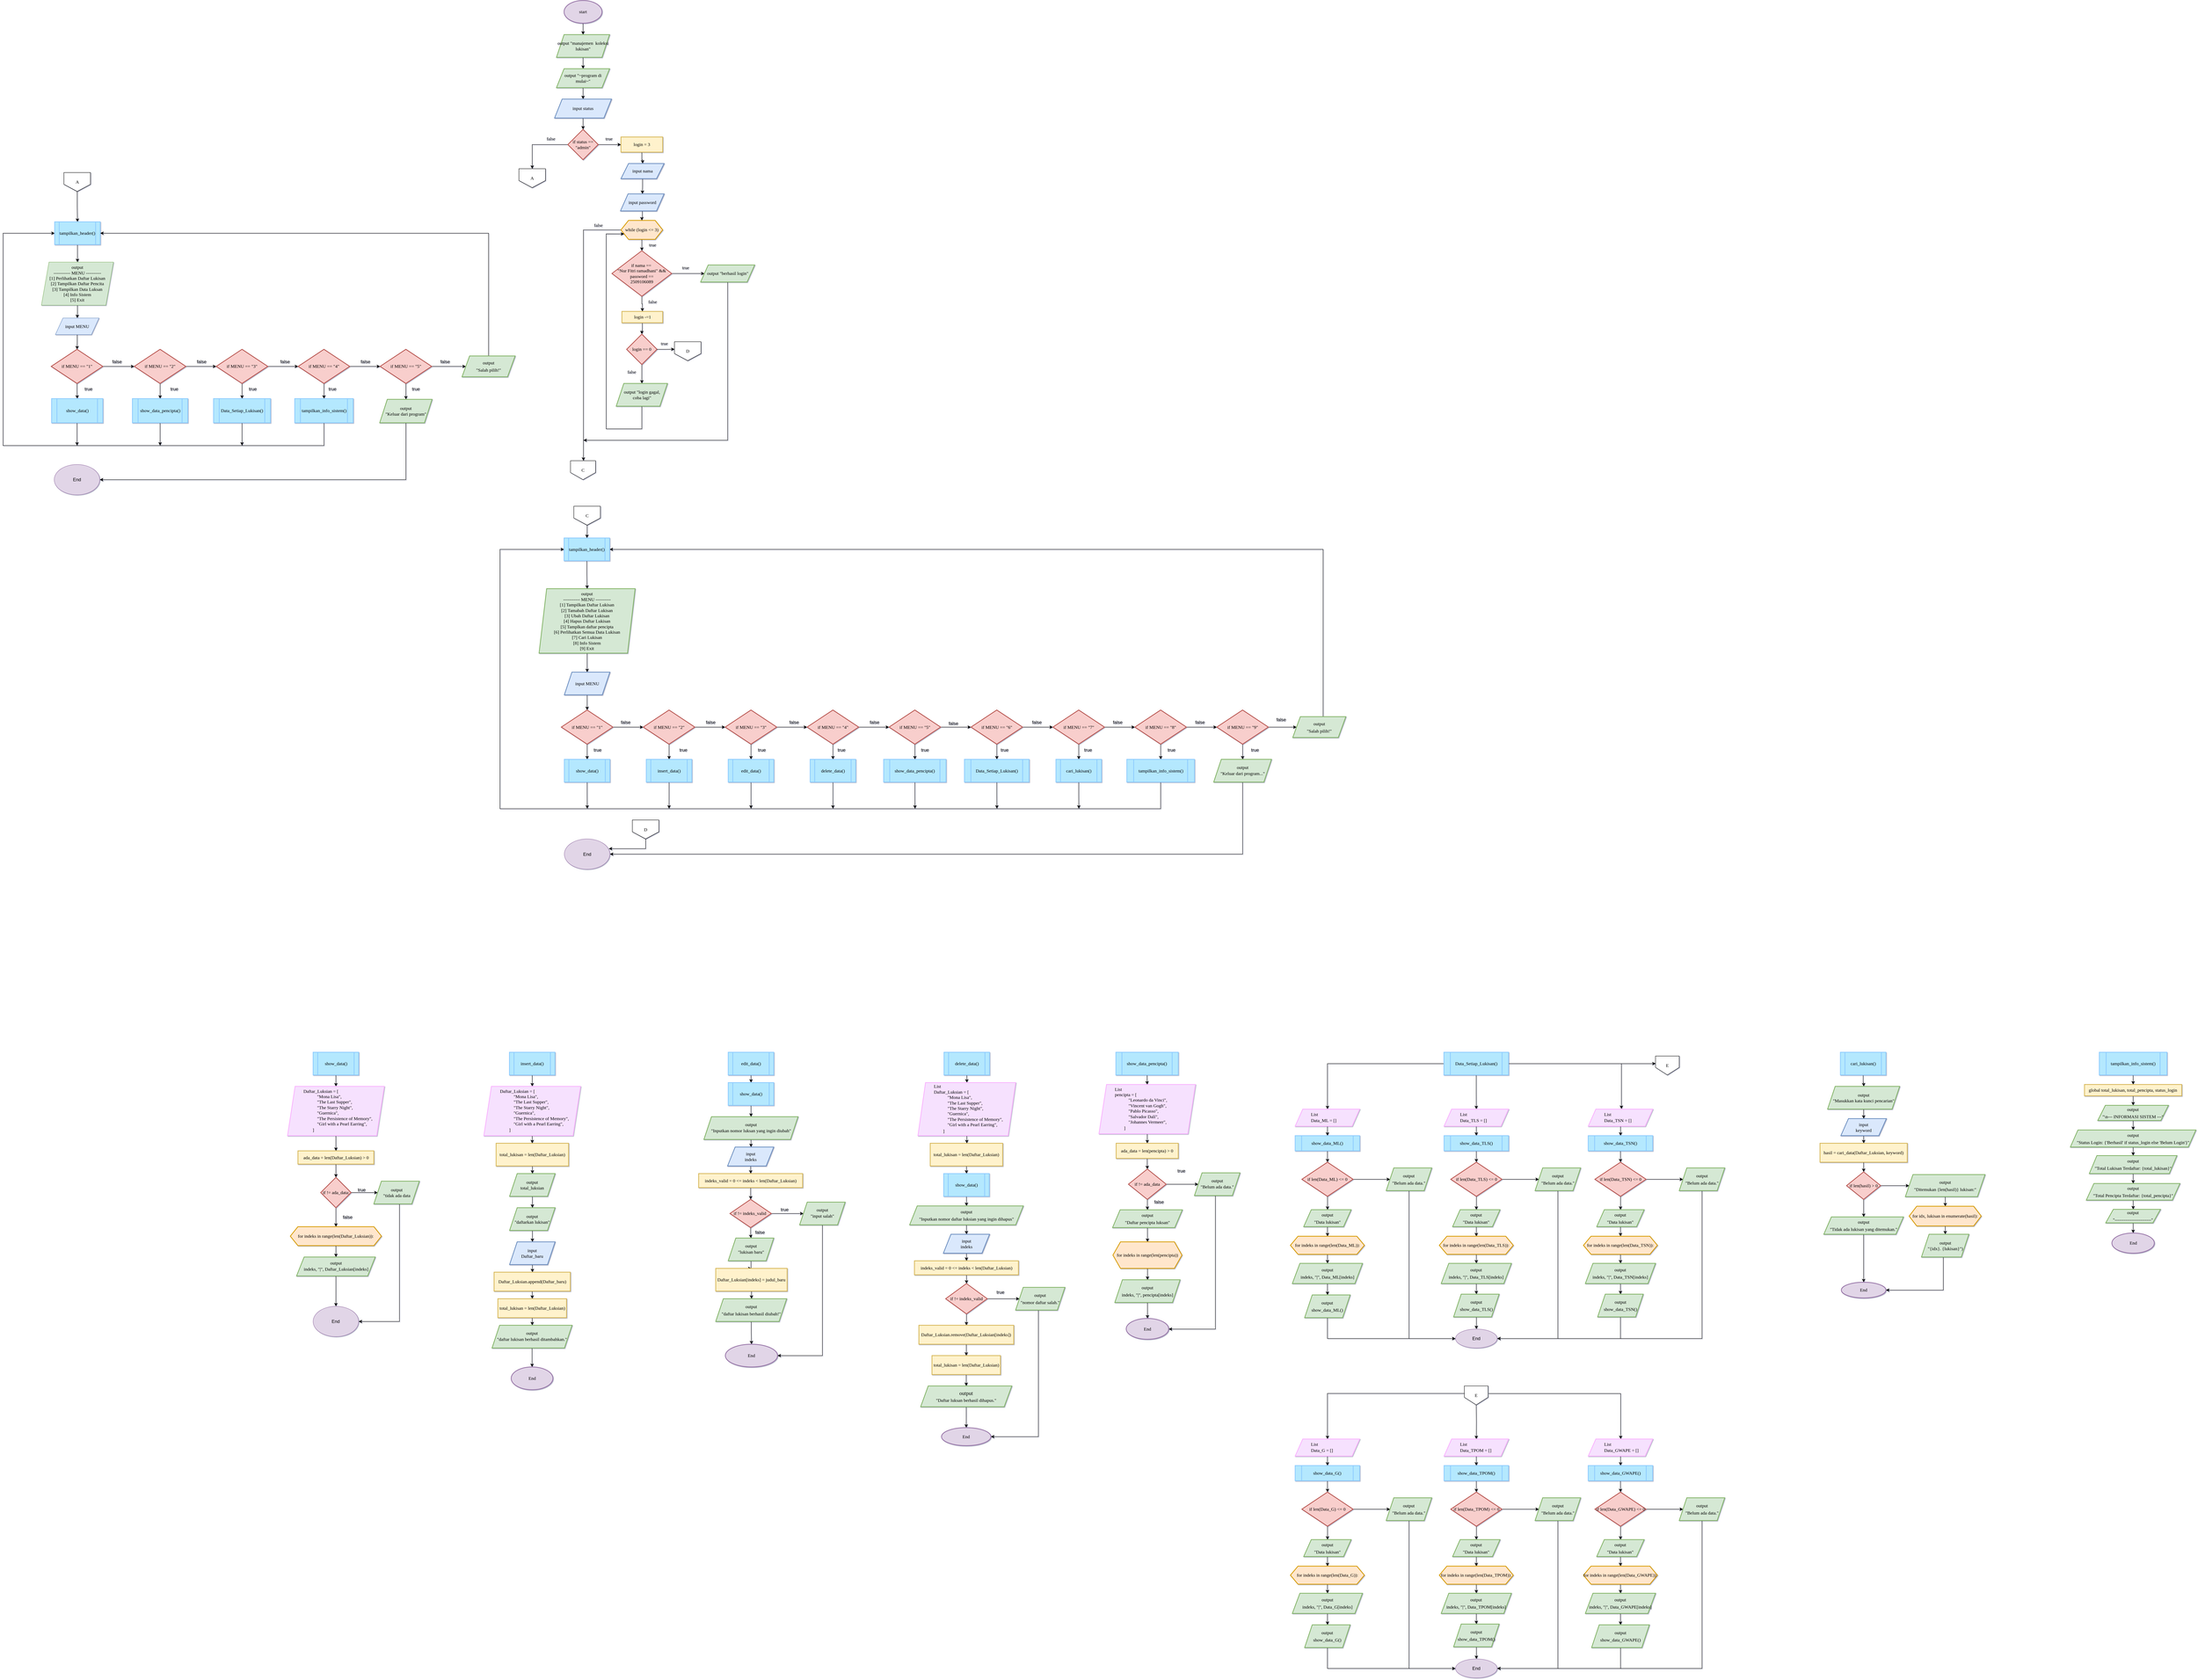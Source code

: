 <mxfile version="28.1.2" pages="2">
  <diagram id="uWsGWXBrUKvl2gExmZ19" name="Page-1">
    <mxGraphModel dx="24820" dy="11200" grid="1" gridSize="10" guides="1" tooltips="1" connect="1" arrows="1" fold="1" page="0" pageScale="1" pageWidth="850" pageHeight="1100" math="0" shadow="1">
      <root>
        <mxCell id="0" />
        <mxCell id="1" parent="0" />
        <mxCell id="IuzhVvssAzG_RtNLJsLP-1" value="" style="edgeStyle=orthogonalEdgeStyle;rounded=0;orthogonalLoop=1;jettySize=auto;html=1;fontFamily=Times New Roman;fontSize=12;" parent="1" source="IuzhVvssAzG_RtNLJsLP-2" target="IuzhVvssAzG_RtNLJsLP-4" edge="1">
          <mxGeometry relative="1" as="geometry" />
        </mxCell>
        <mxCell id="IuzhVvssAzG_RtNLJsLP-2" value="start" style="strokeWidth=2;html=1;shape=mxgraph.flowchart.start_1;whiteSpace=wrap;fillColor=#e1d5e7;strokeColor=#9673a6;fontFamily=Times New Roman;fontSize=12;" parent="1" vertex="1">
          <mxGeometry x="2679" y="2166.25" width="100" height="60" as="geometry" />
        </mxCell>
        <mxCell id="IuzhVvssAzG_RtNLJsLP-3" value="" style="edgeStyle=orthogonalEdgeStyle;rounded=0;orthogonalLoop=1;jettySize=auto;html=1;fontFamily=Times New Roman;fontSize=12;" parent="1" source="IuzhVvssAzG_RtNLJsLP-4" target="IuzhVvssAzG_RtNLJsLP-6" edge="1">
          <mxGeometry relative="1" as="geometry" />
        </mxCell>
        <mxCell id="IuzhVvssAzG_RtNLJsLP-4" value="output &quot;manajemen&amp;nbsp; koleksi lukisan&quot;" style="shape=parallelogram;perimeter=parallelogramPerimeter;whiteSpace=wrap;html=1;fixedSize=1;fillColor=#d5e8d4;strokeColor=#82b366;strokeWidth=2;fontFamily=Times New Roman;fontSize=12;" parent="1" vertex="1">
          <mxGeometry x="2659" y="2256.25" width="140" height="60" as="geometry" />
        </mxCell>
        <mxCell id="IuzhVvssAzG_RtNLJsLP-5" value="" style="edgeStyle=orthogonalEdgeStyle;rounded=0;orthogonalLoop=1;jettySize=auto;html=1;fontFamily=Times New Roman;fontSize=12;" parent="1" source="IuzhVvssAzG_RtNLJsLP-6" target="IuzhVvssAzG_RtNLJsLP-8" edge="1">
          <mxGeometry relative="1" as="geometry" />
        </mxCell>
        <mxCell id="IuzhVvssAzG_RtNLJsLP-6" value="output &quot;~program di mulai~&quot;" style="shape=parallelogram;perimeter=parallelogramPerimeter;whiteSpace=wrap;html=1;fixedSize=1;fillColor=#d5e8d4;strokeColor=#82b366;strokeWidth=2;fontFamily=Times New Roman;fontSize=12;" parent="1" vertex="1">
          <mxGeometry x="2659" y="2346.25" width="140" height="50" as="geometry" />
        </mxCell>
        <mxCell id="IuzhVvssAzG_RtNLJsLP-7" value="" style="edgeStyle=orthogonalEdgeStyle;rounded=0;orthogonalLoop=1;jettySize=auto;html=1;fontFamily=Times New Roman;fontSize=12;" parent="1" source="IuzhVvssAzG_RtNLJsLP-8" target="IuzhVvssAzG_RtNLJsLP-11" edge="1">
          <mxGeometry relative="1" as="geometry" />
        </mxCell>
        <mxCell id="IuzhVvssAzG_RtNLJsLP-8" value="input status" style="shape=parallelogram;perimeter=parallelogramPerimeter;whiteSpace=wrap;html=1;fixedSize=1;fillColor=#dae8fc;strokeColor=#6c8ebf;strokeWidth=2;fontFamily=Times New Roman;fontSize=12;" parent="1" vertex="1">
          <mxGeometry x="2654" y="2426.25" width="150" height="50" as="geometry" />
        </mxCell>
        <mxCell id="IuzhVvssAzG_RtNLJsLP-9" value="" style="edgeStyle=orthogonalEdgeStyle;rounded=0;orthogonalLoop=1;jettySize=auto;html=1;fontFamily=Times New Roman;fontSize=12;" parent="1" source="IuzhVvssAzG_RtNLJsLP-11" target="IuzhVvssAzG_RtNLJsLP-14" edge="1">
          <mxGeometry relative="1" as="geometry" />
        </mxCell>
        <mxCell id="3RoE2sJ1hcgNgbiaZyyj-3" style="edgeStyle=orthogonalEdgeStyle;rounded=0;orthogonalLoop=1;jettySize=auto;html=1;entryX=0.5;entryY=0;entryDx=0;entryDy=0;" parent="1" source="IuzhVvssAzG_RtNLJsLP-11" target="3RoE2sJ1hcgNgbiaZyyj-2" edge="1">
          <mxGeometry relative="1" as="geometry" />
        </mxCell>
        <mxCell id="IuzhVvssAzG_RtNLJsLP-11" value="if status == &quot;admin&quot;" style="rhombus;whiteSpace=wrap;html=1;fillColor=#f8cecc;strokeColor=#b85450;strokeWidth=2;fontFamily=Times New Roman;fontSize=12;" parent="1" vertex="1">
          <mxGeometry x="2689" y="2506.25" width="80" height="80" as="geometry" />
        </mxCell>
        <mxCell id="IuzhVvssAzG_RtNLJsLP-12" value="true" style="text;html=1;align=center;verticalAlign=middle;resizable=0;points=[];autosize=1;strokeColor=none;fillColor=none;fontFamily=Times New Roman;fontSize=12;" parent="1" vertex="1">
          <mxGeometry x="2776.5" y="2516.25" width="40" height="30" as="geometry" />
        </mxCell>
        <mxCell id="IuzhVvssAzG_RtNLJsLP-13" value="" style="edgeStyle=orthogonalEdgeStyle;rounded=0;orthogonalLoop=1;jettySize=auto;html=1;fontFamily=Times New Roman;fontSize=12;" parent="1" source="IuzhVvssAzG_RtNLJsLP-14" target="IuzhVvssAzG_RtNLJsLP-33" edge="1">
          <mxGeometry relative="1" as="geometry" />
        </mxCell>
        <mxCell id="IuzhVvssAzG_RtNLJsLP-14" value="login = 3" style="whiteSpace=wrap;html=1;fillColor=#fff2cc;strokeColor=#d6b656;strokeWidth=2;fontFamily=Times New Roman;fontSize=12;" parent="1" vertex="1">
          <mxGeometry x="2829" y="2526.25" width="110" height="40" as="geometry" />
        </mxCell>
        <mxCell id="IuzhVvssAzG_RtNLJsLP-15" value="" style="edgeStyle=orthogonalEdgeStyle;rounded=0;orthogonalLoop=1;jettySize=auto;html=1;fontFamily=Times New Roman;fontSize=12;" parent="1" source="IuzhVvssAzG_RtNLJsLP-17" target="IuzhVvssAzG_RtNLJsLP-20" edge="1">
          <mxGeometry relative="1" as="geometry" />
        </mxCell>
        <mxCell id="IuzhVvssAzG_RtNLJsLP-16" style="edgeStyle=orthogonalEdgeStyle;rounded=0;orthogonalLoop=1;jettySize=auto;html=1;fontFamily=Times New Roman;fontSize=12;entryX=0.515;entryY=0;entryDx=0;entryDy=0;entryPerimeter=0;" parent="1" source="IuzhVvssAzG_RtNLJsLP-17" target="3RoE2sJ1hcgNgbiaZyyj-4" edge="1">
          <mxGeometry relative="1" as="geometry">
            <mxPoint x="2730" y="3370" as="targetPoint" />
            <Array as="points">
              <mxPoint x="2730" y="2771" />
            </Array>
          </mxGeometry>
        </mxCell>
        <mxCell id="IuzhVvssAzG_RtNLJsLP-17" value="while (login &amp;lt;= 3)" style="shape=hexagon;perimeter=hexagonPerimeter2;whiteSpace=wrap;html=1;fixedSize=1;fillColor=#ffe6cc;strokeColor=#d79b00;strokeWidth=2;fontFamily=Times New Roman;fontSize=12;" parent="1" vertex="1">
          <mxGeometry x="2829" y="2746.25" width="110" height="50" as="geometry" />
        </mxCell>
        <mxCell id="IuzhVvssAzG_RtNLJsLP-18" value="" style="edgeStyle=orthogonalEdgeStyle;rounded=0;orthogonalLoop=1;jettySize=auto;html=1;fontFamily=Times New Roman;fontSize=12;" parent="1" source="IuzhVvssAzG_RtNLJsLP-20" target="IuzhVvssAzG_RtNLJsLP-22" edge="1">
          <mxGeometry relative="1" as="geometry" />
        </mxCell>
        <mxCell id="IuzhVvssAzG_RtNLJsLP-19" value="" style="edgeStyle=orthogonalEdgeStyle;rounded=0;orthogonalLoop=1;jettySize=auto;html=1;fontFamily=Times New Roman;fontSize=12;" parent="1" source="IuzhVvssAzG_RtNLJsLP-20" target="IuzhVvssAzG_RtNLJsLP-25" edge="1">
          <mxGeometry relative="1" as="geometry" />
        </mxCell>
        <mxCell id="IuzhVvssAzG_RtNLJsLP-20" value="&lt;font&gt;if nama ==&amp;nbsp;&lt;/font&gt;&lt;div&gt;&lt;font&gt;&quot;Nur Fitri ramadhani&quot; &amp;amp;&amp;amp;&lt;/font&gt;&lt;/div&gt;&lt;div&gt;&lt;font&gt;&amp;nbsp;password ==&amp;nbsp;&lt;/font&gt;&lt;/div&gt;&lt;div&gt;&lt;font&gt;2509106089&lt;/font&gt;&lt;/div&gt;" style="rhombus;whiteSpace=wrap;html=1;fillColor=#f8cecc;strokeColor=#b85450;strokeWidth=2;fontFamily=Times New Roman;fontSize=12;" parent="1" vertex="1">
          <mxGeometry x="2805.25" y="2826.25" width="157.5" height="120" as="geometry" />
        </mxCell>
        <mxCell id="IuzhVvssAzG_RtNLJsLP-21" style="edgeStyle=orthogonalEdgeStyle;rounded=0;orthogonalLoop=1;jettySize=auto;html=1;fontFamily=Times New Roman;fontSize=12;exitX=0.5;exitY=1;exitDx=0;exitDy=0;" parent="1" source="IuzhVvssAzG_RtNLJsLP-22" edge="1">
          <mxGeometry relative="1" as="geometry">
            <mxPoint x="2730" y="3326" as="targetPoint" />
            <Array as="points">
              <mxPoint x="3110" y="3326" />
            </Array>
            <mxPoint x="3110.255" y="3003.75" as="sourcePoint" />
          </mxGeometry>
        </mxCell>
        <mxCell id="IuzhVvssAzG_RtNLJsLP-22" value="output &quot;berhasil login&quot;" style="shape=parallelogram;perimeter=parallelogramPerimeter;whiteSpace=wrap;html=1;fixedSize=1;fillColor=#d5e8d4;strokeColor=#82b366;strokeWidth=2;fontFamily=Times New Roman;fontSize=12;" parent="1" vertex="1">
          <mxGeometry x="3039" y="2863.75" width="142.5" height="45" as="geometry" />
        </mxCell>
        <mxCell id="IuzhVvssAzG_RtNLJsLP-23" value="true" style="text;html=1;align=center;verticalAlign=middle;resizable=0;points=[];autosize=1;strokeColor=none;fillColor=none;fontFamily=Times New Roman;fontSize=12;" parent="1" vertex="1">
          <mxGeometry x="2979" y="2856.25" width="40" height="30" as="geometry" />
        </mxCell>
        <mxCell id="IuzhVvssAzG_RtNLJsLP-24" value="" style="edgeStyle=orthogonalEdgeStyle;rounded=0;orthogonalLoop=1;jettySize=auto;html=1;fontFamily=Times New Roman;fontSize=12;" parent="1" source="IuzhVvssAzG_RtNLJsLP-25" target="IuzhVvssAzG_RtNLJsLP-28" edge="1">
          <mxGeometry relative="1" as="geometry" />
        </mxCell>
        <mxCell id="IuzhVvssAzG_RtNLJsLP-25" value="login -=1" style="whiteSpace=wrap;html=1;fillColor=#fff2cc;strokeColor=#d6b656;strokeWidth=2;fontFamily=Times New Roman;fontSize=12;" parent="1" vertex="1">
          <mxGeometry x="2831.5" y="2986.25" width="107.5" height="30" as="geometry" />
        </mxCell>
        <mxCell id="IuzhVvssAzG_RtNLJsLP-26" value="false" style="text;html=1;align=center;verticalAlign=middle;resizable=0;points=[];autosize=1;strokeColor=none;fillColor=none;fontFamily=Times New Roman;fontSize=12;" parent="1" vertex="1">
          <mxGeometry x="2886.5" y="2946.25" width="50" height="30" as="geometry" />
        </mxCell>
        <mxCell id="IuzhVvssAzG_RtNLJsLP-27" value="" style="edgeStyle=orthogonalEdgeStyle;rounded=0;orthogonalLoop=1;jettySize=auto;html=1;fontFamily=Times New Roman;fontSize=12;" parent="1" source="IuzhVvssAzG_RtNLJsLP-28" target="IuzhVvssAzG_RtNLJsLP-31" edge="1">
          <mxGeometry relative="1" as="geometry" />
        </mxCell>
        <mxCell id="IuzhVvssAzG_RtNLJsLP-28" value="login == 0" style="rhombus;whiteSpace=wrap;html=1;fillColor=#f8cecc;strokeColor=#b85450;strokeWidth=2;fontFamily=Times New Roman;fontSize=12;" parent="1" vertex="1">
          <mxGeometry x="2844" y="3046.25" width="80" height="80" as="geometry" />
        </mxCell>
        <mxCell id="IuzhVvssAzG_RtNLJsLP-29" value="true" style="text;html=1;align=center;verticalAlign=middle;resizable=0;points=[];autosize=1;strokeColor=none;fillColor=none;fontFamily=Times New Roman;fontSize=12;" parent="1" vertex="1">
          <mxGeometry x="2891.5" y="2796.25" width="40" height="30" as="geometry" />
        </mxCell>
        <mxCell id="IuzhVvssAzG_RtNLJsLP-30" style="edgeStyle=orthogonalEdgeStyle;rounded=0;orthogonalLoop=1;jettySize=auto;html=1;entryX=0;entryY=0.75;entryDx=0;entryDy=0;fontFamily=Times New Roman;fontSize=12;" parent="1" source="IuzhVvssAzG_RtNLJsLP-31" target="IuzhVvssAzG_RtNLJsLP-17" edge="1">
          <mxGeometry relative="1" as="geometry">
            <mxPoint x="2790" y="2796.25" as="targetPoint" />
            <Array as="points">
              <mxPoint x="2884" y="3296" />
              <mxPoint x="2790" y="3296" />
              <mxPoint x="2790" y="2782" />
            </Array>
          </mxGeometry>
        </mxCell>
        <mxCell id="IuzhVvssAzG_RtNLJsLP-31" value="output &quot;login gagal,&lt;div&gt;coba lagi&quot;&lt;/div&gt;" style="shape=parallelogram;perimeter=parallelogramPerimeter;whiteSpace=wrap;html=1;fixedSize=1;fillColor=#d5e8d4;strokeColor=#82b366;strokeWidth=2;fontFamily=Times New Roman;fontSize=12;" parent="1" vertex="1">
          <mxGeometry x="2816.5" y="3176.25" width="135" height="60" as="geometry" />
        </mxCell>
        <mxCell id="IuzhVvssAzG_RtNLJsLP-32" value="" style="edgeStyle=orthogonalEdgeStyle;rounded=0;orthogonalLoop=1;jettySize=auto;html=1;fontFamily=Times New Roman;fontSize=12;" parent="1" source="IuzhVvssAzG_RtNLJsLP-33" target="IuzhVvssAzG_RtNLJsLP-35" edge="1">
          <mxGeometry relative="1" as="geometry" />
        </mxCell>
        <mxCell id="IuzhVvssAzG_RtNLJsLP-33" value="input nama" style="shape=parallelogram;perimeter=parallelogramPerimeter;whiteSpace=wrap;html=1;fixedSize=1;fillColor=#dae8fc;strokeColor=#6c8ebf;strokeWidth=2;fontFamily=Times New Roman;fontSize=12;" parent="1" vertex="1">
          <mxGeometry x="2829" y="2596.25" width="113.75" height="40" as="geometry" />
        </mxCell>
        <mxCell id="IuzhVvssAzG_RtNLJsLP-34" style="edgeStyle=orthogonalEdgeStyle;rounded=0;orthogonalLoop=1;jettySize=auto;html=1;entryX=0.5;entryY=0;entryDx=0;entryDy=0;fontFamily=Times New Roman;fontSize=12;" parent="1" source="IuzhVvssAzG_RtNLJsLP-35" target="IuzhVvssAzG_RtNLJsLP-17" edge="1">
          <mxGeometry relative="1" as="geometry" />
        </mxCell>
        <mxCell id="IuzhVvssAzG_RtNLJsLP-35" value="input password" style="shape=parallelogram;perimeter=parallelogramPerimeter;whiteSpace=wrap;html=1;fixedSize=1;fillColor=#dae8fc;strokeColor=#6c8ebf;strokeWidth=2;fontFamily=Times New Roman;fontSize=12;" parent="1" vertex="1">
          <mxGeometry x="2827.75" y="2676.25" width="115" height="45" as="geometry" />
        </mxCell>
        <mxCell id="IuzhVvssAzG_RtNLJsLP-37" value="true" style="text;html=1;align=center;verticalAlign=middle;resizable=0;points=[];autosize=1;strokeColor=none;fillColor=none;fontFamily=Times New Roman;fontSize=12;" parent="1" vertex="1">
          <mxGeometry x="2922.75" y="3056.25" width="40" height="30" as="geometry" />
        </mxCell>
        <mxCell id="IuzhVvssAzG_RtNLJsLP-38" value="false" style="text;html=1;align=center;verticalAlign=middle;resizable=0;points=[];autosize=1;strokeColor=none;fillColor=none;fontFamily=Times New Roman;fontSize=12;" parent="1" vertex="1">
          <mxGeometry x="2831.5" y="3131.25" width="50" height="30" as="geometry" />
        </mxCell>
        <mxCell id="IuzhVvssAzG_RtNLJsLP-39" value="false" style="text;html=1;align=center;verticalAlign=middle;resizable=0;points=[];autosize=1;strokeColor=none;fillColor=none;fontFamily=Times New Roman;fontSize=12;" parent="1" vertex="1">
          <mxGeometry x="2744" y="2744.25" width="50" height="30" as="geometry" />
        </mxCell>
        <mxCell id="IuzhVvssAzG_RtNLJsLP-40" value="false" style="text;html=1;align=center;verticalAlign=middle;resizable=0;points=[];autosize=1;strokeColor=none;fillColor=none;fontFamily=Times New Roman;fontSize=12;" parent="1" vertex="1">
          <mxGeometry x="2619" y="2516.25" width="50" height="30" as="geometry" />
        </mxCell>
        <mxCell id="IuzhVvssAzG_RtNLJsLP-41" value="D" style="shape=offPageConnector;whiteSpace=wrap;html=1;fontFamily=Times New Roman;fontSize=12;" parent="1" vertex="1">
          <mxGeometry x="2970" y="3066.25" width="70" height="50" as="geometry" />
        </mxCell>
        <mxCell id="IuzhVvssAzG_RtNLJsLP-42" style="edgeStyle=orthogonalEdgeStyle;rounded=0;orthogonalLoop=1;jettySize=auto;html=1;entryX=0.003;entryY=0.393;entryDx=0;entryDy=0;entryPerimeter=0;fontFamily=Times New Roman;fontSize=12;" parent="1" source="IuzhVvssAzG_RtNLJsLP-28" target="IuzhVvssAzG_RtNLJsLP-41" edge="1">
          <mxGeometry relative="1" as="geometry" />
        </mxCell>
        <mxCell id="3RoE2sJ1hcgNgbiaZyyj-11" style="edgeStyle=orthogonalEdgeStyle;rounded=0;orthogonalLoop=1;jettySize=auto;html=1;entryX=0.5;entryY=0;entryDx=0;entryDy=0;" parent="1" source="IuzhVvssAzG_RtNLJsLP-43" target="vEePGh3fAl3uj824PFzH-151" edge="1">
          <mxGeometry relative="1" as="geometry" />
        </mxCell>
        <mxCell id="IuzhVvssAzG_RtNLJsLP-43" value="A" style="shape=offPageConnector;whiteSpace=wrap;html=1;fontFamily=Times New Roman;fontSize=12;" parent="1" vertex="1">
          <mxGeometry x="1360.5" y="2620" width="70" height="50" as="geometry" />
        </mxCell>
        <mxCell id="vEePGh3fAl3uj824PFzH-7" value="" style="edgeStyle=orthogonalEdgeStyle;rounded=0;orthogonalLoop=1;jettySize=auto;html=1;fontFamily=Times New Roman;fontSize=12;" parent="1" source="vEePGh3fAl3uj824PFzH-4" target="vEePGh3fAl3uj824PFzH-6" edge="1">
          <mxGeometry relative="1" as="geometry" />
        </mxCell>
        <mxCell id="vEePGh3fAl3uj824PFzH-4" value="&lt;div&gt;output&lt;/div&gt;&lt;div&gt;----------- MENU ----------&lt;/div&gt;&lt;div&gt;[1] Tampilkan Daftar Lukisan&lt;/div&gt;&lt;div&gt;[2] Tamabah Daftar Lukisan&lt;/div&gt;&lt;div&gt;[3] Ubah Daftar Lukisan&lt;/div&gt;&lt;div&gt;[4] Hapus Daftar Lukisan&lt;/div&gt;&lt;div&gt;[5] Tamplkan daftar pencipta&lt;/div&gt;&lt;div&gt;[6] Perlihatkan Semua Data Lukisan&lt;/div&gt;&lt;div&gt;[7] Cari Lukisan&lt;/div&gt;&lt;div&gt;[8] Info Sistem&lt;/div&gt;&lt;div&gt;[9] Exit&lt;/div&gt;" style="shape=parallelogram;perimeter=parallelogramPerimeter;whiteSpace=wrap;html=1;fixedSize=1;fillColor=#d5e8d4;strokeColor=#82b366;strokeWidth=2;shadow=0;rounded=0;fontFamily=Times New Roman;fontSize=12;" parent="1" vertex="1">
          <mxGeometry x="2613.11" y="3717.5" width="253.28" height="170" as="geometry" />
        </mxCell>
        <mxCell id="vEePGh3fAl3uj824PFzH-9" value="" style="edgeStyle=orthogonalEdgeStyle;rounded=0;orthogonalLoop=1;jettySize=auto;html=1;fontFamily=Times New Roman;fontSize=12;" parent="1" source="vEePGh3fAl3uj824PFzH-6" target="vEePGh3fAl3uj824PFzH-8" edge="1">
          <mxGeometry relative="1" as="geometry" />
        </mxCell>
        <mxCell id="vEePGh3fAl3uj824PFzH-6" value="input MENU" style="shape=parallelogram;perimeter=parallelogramPerimeter;whiteSpace=wrap;html=1;fixedSize=1;fillColor=#dae8fc;strokeColor=#6c8ebf;strokeWidth=2;shadow=0;rounded=0;fontFamily=Times New Roman;fontSize=12;" parent="1" vertex="1">
          <mxGeometry x="2679.75" y="3937.5" width="120" height="60" as="geometry" />
        </mxCell>
        <mxCell id="vEePGh3fAl3uj824PFzH-11" value="" style="edgeStyle=orthogonalEdgeStyle;rounded=0;orthogonalLoop=1;jettySize=auto;html=1;fontFamily=Times New Roman;fontSize=12;" parent="1" source="vEePGh3fAl3uj824PFzH-8" target="vEePGh3fAl3uj824PFzH-10" edge="1">
          <mxGeometry relative="1" as="geometry" />
        </mxCell>
        <mxCell id="vEePGh3fAl3uj824PFzH-13" value="" style="edgeStyle=orthogonalEdgeStyle;rounded=0;orthogonalLoop=1;jettySize=auto;html=1;fontSize=12;" parent="1" source="vEePGh3fAl3uj824PFzH-8" target="vEePGh3fAl3uj824PFzH-12" edge="1">
          <mxGeometry relative="1" as="geometry" />
        </mxCell>
        <mxCell id="vEePGh3fAl3uj824PFzH-8" value="if MENU == &quot;1&quot;" style="rhombus;whiteSpace=wrap;html=1;fillColor=#f8cecc;strokeColor=#b85450;strokeWidth=2;shadow=0;rounded=0;fontFamily=Times New Roman;fontSize=12;" parent="1" vertex="1">
          <mxGeometry x="2671.75" y="4037.5" width="136" height="90" as="geometry" />
        </mxCell>
        <mxCell id="vEePGh3fAl3uj824PFzH-61" style="edgeStyle=orthogonalEdgeStyle;rounded=0;orthogonalLoop=1;jettySize=auto;html=1;fontSize=12;" parent="1" source="vEePGh3fAl3uj824PFzH-10" edge="1">
          <mxGeometry relative="1" as="geometry">
            <mxPoint x="2740" y="4297.5" as="targetPoint" />
          </mxGeometry>
        </mxCell>
        <mxCell id="vEePGh3fAl3uj824PFzH-10" value="show_data()" style="shape=process;whiteSpace=wrap;html=1;backgroundOutline=1;fillColor=light-dark(#b4e8fe, #173d4d);strokeColor=light-dark(#8DCBFE,#54A9CE);strokeWidth=2;shadow=0;rounded=0;fontFamily=Times New Roman;fontSize=12;" parent="1" vertex="1">
          <mxGeometry x="2679.75" y="4167.5" width="120" height="60" as="geometry" />
        </mxCell>
        <mxCell id="vEePGh3fAl3uj824PFzH-15" value="" style="edgeStyle=orthogonalEdgeStyle;rounded=0;orthogonalLoop=1;jettySize=auto;html=1;fontSize=12;" parent="1" source="vEePGh3fAl3uj824PFzH-12" target="vEePGh3fAl3uj824PFzH-14" edge="1">
          <mxGeometry relative="1" as="geometry" />
        </mxCell>
        <mxCell id="vEePGh3fAl3uj824PFzH-44" value="" style="edgeStyle=orthogonalEdgeStyle;rounded=0;orthogonalLoop=1;jettySize=auto;html=1;fontSize=12;" parent="1" source="vEePGh3fAl3uj824PFzH-12" target="vEePGh3fAl3uj824PFzH-43" edge="1">
          <mxGeometry relative="1" as="geometry" />
        </mxCell>
        <mxCell id="vEePGh3fAl3uj824PFzH-12" value="if MENU == &quot;2&quot;" style="rhombus;whiteSpace=wrap;html=1;fillColor=#f8cecc;strokeColor=#b85450;strokeWidth=2;shadow=0;rounded=0;fontFamily=Times New Roman;fontSize=12;" parent="1" vertex="1">
          <mxGeometry x="2887.75" y="4037.5" width="136" height="90" as="geometry" />
        </mxCell>
        <mxCell id="vEePGh3fAl3uj824PFzH-17" value="" style="edgeStyle=orthogonalEdgeStyle;rounded=0;orthogonalLoop=1;jettySize=auto;html=1;fontSize=12;" parent="1" source="vEePGh3fAl3uj824PFzH-14" target="vEePGh3fAl3uj824PFzH-16" edge="1">
          <mxGeometry relative="1" as="geometry" />
        </mxCell>
        <mxCell id="vEePGh3fAl3uj824PFzH-45" value="" style="edgeStyle=orthogonalEdgeStyle;rounded=0;orthogonalLoop=1;jettySize=auto;html=1;fontSize=12;" parent="1" source="vEePGh3fAl3uj824PFzH-14" target="vEePGh3fAl3uj824PFzH-42" edge="1">
          <mxGeometry relative="1" as="geometry" />
        </mxCell>
        <mxCell id="vEePGh3fAl3uj824PFzH-14" value="if MENU == &quot;3&quot;" style="rhombus;whiteSpace=wrap;html=1;fillColor=#f8cecc;strokeColor=#b85450;strokeWidth=2;shadow=0;rounded=0;fontFamily=Times New Roman;fontSize=12;" parent="1" vertex="1">
          <mxGeometry x="3103.75" y="4037.5" width="136" height="90" as="geometry" />
        </mxCell>
        <mxCell id="vEePGh3fAl3uj824PFzH-19" value="" style="edgeStyle=orthogonalEdgeStyle;rounded=0;orthogonalLoop=1;jettySize=auto;html=1;fontSize=12;" parent="1" source="vEePGh3fAl3uj824PFzH-16" target="vEePGh3fAl3uj824PFzH-18" edge="1">
          <mxGeometry relative="1" as="geometry" />
        </mxCell>
        <mxCell id="vEePGh3fAl3uj824PFzH-46" value="" style="edgeStyle=orthogonalEdgeStyle;rounded=0;orthogonalLoop=1;jettySize=auto;html=1;fontSize=12;" parent="1" source="vEePGh3fAl3uj824PFzH-16" target="vEePGh3fAl3uj824PFzH-41" edge="1">
          <mxGeometry relative="1" as="geometry" />
        </mxCell>
        <mxCell id="vEePGh3fAl3uj824PFzH-16" value="if MENU == &quot;4&quot;" style="rhombus;whiteSpace=wrap;html=1;fillColor=#f8cecc;strokeColor=#b85450;strokeWidth=2;shadow=0;rounded=0;fontFamily=Times New Roman;fontSize=12;" parent="1" vertex="1">
          <mxGeometry x="3319.75" y="4037.5" width="136" height="90" as="geometry" />
        </mxCell>
        <mxCell id="vEePGh3fAl3uj824PFzH-21" value="" style="edgeStyle=orthogonalEdgeStyle;rounded=0;orthogonalLoop=1;jettySize=auto;html=1;fontSize=12;" parent="1" source="vEePGh3fAl3uj824PFzH-18" target="vEePGh3fAl3uj824PFzH-20" edge="1">
          <mxGeometry relative="1" as="geometry" />
        </mxCell>
        <mxCell id="vEePGh3fAl3uj824PFzH-47" value="" style="edgeStyle=orthogonalEdgeStyle;rounded=0;orthogonalLoop=1;jettySize=auto;html=1;fontSize=12;" parent="1" source="vEePGh3fAl3uj824PFzH-18" target="vEePGh3fAl3uj824PFzH-40" edge="1">
          <mxGeometry relative="1" as="geometry" />
        </mxCell>
        <mxCell id="vEePGh3fAl3uj824PFzH-18" value="if MENU == &quot;5&quot;" style="rhombus;whiteSpace=wrap;html=1;fillColor=#f8cecc;strokeColor=#b85450;strokeWidth=2;shadow=0;rounded=0;fontFamily=Times New Roman;fontSize=12;" parent="1" vertex="1">
          <mxGeometry x="3535.75" y="4037.5" width="136" height="90" as="geometry" />
        </mxCell>
        <mxCell id="vEePGh3fAl3uj824PFzH-23" value="" style="edgeStyle=orthogonalEdgeStyle;rounded=0;orthogonalLoop=1;jettySize=auto;html=1;fontSize=12;" parent="1" source="vEePGh3fAl3uj824PFzH-20" target="vEePGh3fAl3uj824PFzH-22" edge="1">
          <mxGeometry relative="1" as="geometry" />
        </mxCell>
        <mxCell id="vEePGh3fAl3uj824PFzH-48" value="" style="edgeStyle=orthogonalEdgeStyle;rounded=0;orthogonalLoop=1;jettySize=auto;html=1;fontSize=12;" parent="1" source="vEePGh3fAl3uj824PFzH-20" target="vEePGh3fAl3uj824PFzH-38" edge="1">
          <mxGeometry relative="1" as="geometry" />
        </mxCell>
        <mxCell id="vEePGh3fAl3uj824PFzH-20" value="if MENU == &quot;6&quot;" style="rhombus;whiteSpace=wrap;html=1;fillColor=#f8cecc;strokeColor=#b85450;strokeWidth=2;shadow=0;rounded=0;fontFamily=Times New Roman;fontSize=12;" parent="1" vertex="1">
          <mxGeometry x="3751.75" y="4037.5" width="136" height="90" as="geometry" />
        </mxCell>
        <mxCell id="vEePGh3fAl3uj824PFzH-25" value="" style="edgeStyle=orthogonalEdgeStyle;rounded=0;orthogonalLoop=1;jettySize=auto;html=1;fontSize=12;" parent="1" source="vEePGh3fAl3uj824PFzH-22" target="vEePGh3fAl3uj824PFzH-24" edge="1">
          <mxGeometry relative="1" as="geometry" />
        </mxCell>
        <mxCell id="vEePGh3fAl3uj824PFzH-49" value="" style="edgeStyle=orthogonalEdgeStyle;rounded=0;orthogonalLoop=1;jettySize=auto;html=1;fontSize=12;" parent="1" source="vEePGh3fAl3uj824PFzH-22" target="vEePGh3fAl3uj824PFzH-39" edge="1">
          <mxGeometry relative="1" as="geometry" />
        </mxCell>
        <mxCell id="vEePGh3fAl3uj824PFzH-22" value="if MENU == &quot;7&quot;" style="rhombus;whiteSpace=wrap;html=1;fillColor=#f8cecc;strokeColor=#b85450;strokeWidth=2;shadow=0;rounded=0;fontFamily=Times New Roman;fontSize=12;" parent="1" vertex="1">
          <mxGeometry x="3967.75" y="4037.5" width="136" height="90" as="geometry" />
        </mxCell>
        <mxCell id="vEePGh3fAl3uj824PFzH-27" value="" style="edgeStyle=orthogonalEdgeStyle;rounded=0;orthogonalLoop=1;jettySize=auto;html=1;fontSize=12;" parent="1" source="vEePGh3fAl3uj824PFzH-24" target="vEePGh3fAl3uj824PFzH-26" edge="1">
          <mxGeometry relative="1" as="geometry" />
        </mxCell>
        <mxCell id="vEePGh3fAl3uj824PFzH-37" style="edgeStyle=orthogonalEdgeStyle;rounded=0;orthogonalLoop=1;jettySize=auto;html=1;entryX=0.5;entryY=0;entryDx=0;entryDy=0;fontSize=12;" parent="1" source="vEePGh3fAl3uj824PFzH-24" target="vEePGh3fAl3uj824PFzH-36" edge="1">
          <mxGeometry relative="1" as="geometry" />
        </mxCell>
        <mxCell id="vEePGh3fAl3uj824PFzH-24" value="if MENU == &quot;8&quot;" style="rhombus;whiteSpace=wrap;html=1;fillColor=#f8cecc;strokeColor=#b85450;strokeWidth=2;shadow=0;rounded=0;fontFamily=Times New Roman;fontSize=12;" parent="1" vertex="1">
          <mxGeometry x="4183.75" y="4037.5" width="136" height="90" as="geometry" />
        </mxCell>
        <mxCell id="vEePGh3fAl3uj824PFzH-51" value="" style="edgeStyle=orthogonalEdgeStyle;rounded=0;orthogonalLoop=1;jettySize=auto;html=1;entryX=0;entryY=0.5;entryDx=0;entryDy=0;fontSize=12;" parent="1" source="vEePGh3fAl3uj824PFzH-26" target="vEePGh3fAl3uj824PFzH-52" edge="1">
          <mxGeometry relative="1" as="geometry">
            <mxPoint x="4633.75" y="4082.5" as="targetPoint" />
            <Array as="points">
              <mxPoint x="4580" y="4082.5" />
              <mxPoint x="4580" y="4082.5" />
            </Array>
          </mxGeometry>
        </mxCell>
        <mxCell id="vEePGh3fAl3uj824PFzH-65" style="edgeStyle=orthogonalEdgeStyle;rounded=0;orthogonalLoop=1;jettySize=auto;html=1;entryX=1;entryY=0.5;entryDx=0;entryDy=0;exitX=0.5;exitY=1;exitDx=0;exitDy=0;fontSize=12;" parent="1" source="vEePGh3fAl3uj824PFzH-68" target="vEePGh3fAl3uj824PFzH-64" edge="1">
          <mxGeometry relative="1" as="geometry">
            <mxPoint x="4468" y="4287.5" as="sourcePoint" />
            <Array as="points">
              <mxPoint x="4468" y="4417.5" />
            </Array>
          </mxGeometry>
        </mxCell>
        <mxCell id="vEePGh3fAl3uj824PFzH-69" value="" style="edgeStyle=orthogonalEdgeStyle;rounded=0;orthogonalLoop=1;jettySize=auto;html=1;fontSize=12;" parent="1" source="vEePGh3fAl3uj824PFzH-26" target="vEePGh3fAl3uj824PFzH-68" edge="1">
          <mxGeometry relative="1" as="geometry" />
        </mxCell>
        <mxCell id="vEePGh3fAl3uj824PFzH-26" value="if MENU == &quot;9&quot;" style="rhombus;whiteSpace=wrap;html=1;fillColor=#f8cecc;strokeColor=#b85450;strokeWidth=2;shadow=0;rounded=0;fontFamily=Times New Roman;fontSize=12;" parent="1" vertex="1">
          <mxGeometry x="4399.75" y="4037.5" width="136" height="90" as="geometry" />
        </mxCell>
        <mxCell id="vEePGh3fAl3uj824PFzH-54" style="edgeStyle=orthogonalEdgeStyle;rounded=0;orthogonalLoop=1;jettySize=auto;html=1;entryX=0;entryY=0.5;entryDx=0;entryDy=0;fontSize=12;" parent="1" source="vEePGh3fAl3uj824PFzH-36" target="vEePGh3fAl3uj824PFzH-149" edge="1">
          <mxGeometry relative="1" as="geometry">
            <mxPoint x="2604.75" y="3618.75" as="targetPoint" />
            <Array as="points">
              <mxPoint x="4252" y="4297.75" />
              <mxPoint x="2510" y="4297.75" />
              <mxPoint x="2510" y="3613.75" />
            </Array>
          </mxGeometry>
        </mxCell>
        <mxCell id="vEePGh3fAl3uj824PFzH-36" value="&lt;div style=&quot;line-height: 19px; white-space: pre;&quot;&gt;&lt;font face=&quot;Times New Roman&quot; style=&quot;color: rgb(0, 0, 0);&quot;&gt;tampilkan_info_sistem()&lt;/font&gt;&lt;/div&gt;" style="shape=process;whiteSpace=wrap;html=1;backgroundOutline=1;fillColor=light-dark(#b4e8fe, #173d4d);strokeColor=light-dark(#8DCBFE,#54A9CE);strokeWidth=2;shadow=0;rounded=0;fontFamily=Times New Roman;fontSize=12;" parent="1" vertex="1">
          <mxGeometry x="4162.63" y="4167.5" width="178.25" height="60" as="geometry" />
        </mxCell>
        <mxCell id="vEePGh3fAl3uj824PFzH-56" style="edgeStyle=orthogonalEdgeStyle;rounded=0;orthogonalLoop=1;jettySize=auto;html=1;fontSize=12;" parent="1" source="vEePGh3fAl3uj824PFzH-38" edge="1">
          <mxGeometry relative="1" as="geometry">
            <mxPoint x="3820" y="4297.5" as="targetPoint" />
          </mxGeometry>
        </mxCell>
        <mxCell id="vEePGh3fAl3uj824PFzH-38" value="&lt;div style=&quot;line-height: 19px; white-space: pre;&quot;&gt;&lt;font face=&quot;Times New Roman&quot; style=&quot;color: rgb(0, 0, 0);&quot;&gt;Data_Setiap_Lukisan()&lt;/font&gt;&lt;/div&gt;" style="shape=process;whiteSpace=wrap;html=1;backgroundOutline=1;fillColor=light-dark(#b4e8fe, #173d4d);strokeColor=light-dark(#8DCBFE,#54A9CE);strokeWidth=2;shadow=0;rounded=0;fontFamily=Times New Roman;fontSize=12;" parent="1" vertex="1">
          <mxGeometry x="3734.56" y="4167.5" width="170.37" height="60" as="geometry" />
        </mxCell>
        <mxCell id="vEePGh3fAl3uj824PFzH-55" style="edgeStyle=orthogonalEdgeStyle;rounded=0;orthogonalLoop=1;jettySize=auto;html=1;fontSize=12;" parent="1" source="vEePGh3fAl3uj824PFzH-39" edge="1">
          <mxGeometry relative="1" as="geometry">
            <mxPoint x="4036" y="4297.5" as="targetPoint" />
          </mxGeometry>
        </mxCell>
        <mxCell id="vEePGh3fAl3uj824PFzH-39" value="&lt;div style=&quot;line-height: 19px; white-space: pre;&quot;&gt;&lt;font face=&quot;Times New Roman&quot; style=&quot;color: rgb(0, 0, 0);&quot;&gt;cari_lukisan()&lt;/font&gt;&lt;/div&gt;" style="shape=process;whiteSpace=wrap;html=1;backgroundOutline=1;fillColor=light-dark(#b4e8fe, #173d4d);strokeColor=light-dark(#8DCBFE,#54A9CE);strokeWidth=2;shadow=0;rounded=0;fontFamily=Times New Roman;fontSize=12;" parent="1" vertex="1">
          <mxGeometry x="3975.75" y="4167.5" width="120" height="60" as="geometry" />
        </mxCell>
        <mxCell id="vEePGh3fAl3uj824PFzH-57" style="edgeStyle=orthogonalEdgeStyle;rounded=0;orthogonalLoop=1;jettySize=auto;html=1;fontSize=12;" parent="1" source="vEePGh3fAl3uj824PFzH-40" edge="1">
          <mxGeometry relative="1" as="geometry">
            <mxPoint x="3604" y="4297.5" as="targetPoint" />
          </mxGeometry>
        </mxCell>
        <mxCell id="vEePGh3fAl3uj824PFzH-40" value="&lt;div style=&quot;line-height: 19px; white-space: pre;&quot;&gt;&lt;font face=&quot;Times New Roman&quot; style=&quot;color: rgb(0, 0, 0);&quot;&gt;show_data_pencipta()&lt;/font&gt;&lt;/div&gt;" style="shape=process;whiteSpace=wrap;html=1;backgroundOutline=1;fillColor=light-dark(#b4e8fe, #173d4d);strokeColor=light-dark(#8DCBFE,#54A9CE);strokeWidth=2;shadow=0;rounded=0;fontFamily=Times New Roman;fontSize=12;" parent="1" vertex="1">
          <mxGeometry x="3521.56" y="4167.5" width="164.37" height="60" as="geometry" />
        </mxCell>
        <mxCell id="vEePGh3fAl3uj824PFzH-58" style="edgeStyle=orthogonalEdgeStyle;rounded=0;orthogonalLoop=1;jettySize=auto;html=1;fontSize=12;" parent="1" source="vEePGh3fAl3uj824PFzH-41" edge="1">
          <mxGeometry relative="1" as="geometry">
            <mxPoint x="3387.75" y="4297.5" as="targetPoint" />
          </mxGeometry>
        </mxCell>
        <mxCell id="vEePGh3fAl3uj824PFzH-41" value="delete_data()" style="shape=process;whiteSpace=wrap;html=1;backgroundOutline=1;fillColor=light-dark(#b4e8fe, #173d4d);strokeColor=light-dark(#8DCBFE,#54A9CE);strokeWidth=2;shadow=0;rounded=0;fontFamily=Times New Roman;fontSize=12;" parent="1" vertex="1">
          <mxGeometry x="3327.75" y="4167.5" width="120" height="60" as="geometry" />
        </mxCell>
        <mxCell id="vEePGh3fAl3uj824PFzH-59" style="edgeStyle=orthogonalEdgeStyle;rounded=0;orthogonalLoop=1;jettySize=auto;html=1;fontSize=12;" parent="1" source="vEePGh3fAl3uj824PFzH-42" edge="1">
          <mxGeometry relative="1" as="geometry">
            <mxPoint x="3171.75" y="4297.5" as="targetPoint" />
          </mxGeometry>
        </mxCell>
        <mxCell id="vEePGh3fAl3uj824PFzH-42" value="edit_data()" style="shape=process;whiteSpace=wrap;html=1;backgroundOutline=1;fillColor=light-dark(#b4e8fe, #173d4d);strokeColor=light-dark(#8DCBFE,#54A9CE);strokeWidth=2;shadow=0;rounded=0;fontFamily=Times New Roman;fontSize=12;" parent="1" vertex="1">
          <mxGeometry x="3111.75" y="4167.5" width="120" height="60" as="geometry" />
        </mxCell>
        <mxCell id="vEePGh3fAl3uj824PFzH-60" style="edgeStyle=orthogonalEdgeStyle;rounded=0;orthogonalLoop=1;jettySize=auto;html=1;fontSize=12;" parent="1" source="vEePGh3fAl3uj824PFzH-43" edge="1">
          <mxGeometry relative="1" as="geometry">
            <mxPoint x="2955.75" y="4297.5" as="targetPoint" />
          </mxGeometry>
        </mxCell>
        <mxCell id="vEePGh3fAl3uj824PFzH-43" value="insert_data()" style="shape=process;whiteSpace=wrap;html=1;backgroundOutline=1;fillColor=light-dark(#b4e8fe, #173d4d);strokeColor=light-dark(#8DCBFE,#54A9CE);strokeWidth=2;shadow=0;rounded=0;fontFamily=Times New Roman;fontSize=12;" parent="1" vertex="1">
          <mxGeometry x="2895.75" y="4167.5" width="120" height="60" as="geometry" />
        </mxCell>
        <mxCell id="vEePGh3fAl3uj824PFzH-67" style="edgeStyle=orthogonalEdgeStyle;rounded=0;orthogonalLoop=1;jettySize=auto;html=1;entryX=1;entryY=0.5;entryDx=0;entryDy=0;fontSize=12;" parent="1" source="vEePGh3fAl3uj824PFzH-52" target="vEePGh3fAl3uj824PFzH-149" edge="1">
          <mxGeometry relative="1" as="geometry">
            <mxPoint x="2874.75" y="3618.75" as="targetPoint" />
            <Array as="points">
              <mxPoint x="4680" y="3614" />
            </Array>
          </mxGeometry>
        </mxCell>
        <mxCell id="vEePGh3fAl3uj824PFzH-52" value="&lt;div style=&quot;line-height: 19px; white-space: pre;&quot;&gt;&lt;span style=&quot;background-color: transparent;&quot;&gt;output&lt;/span&gt;&lt;/div&gt;&lt;div style=&quot;line-height: 19px; white-space: pre;&quot;&gt;&lt;span style=&quot;background-color: transparent;&quot;&gt;&quot;Salah pilih!&quot;&lt;/span&gt;&lt;/div&gt;" style="shape=parallelogram;perimeter=parallelogramPerimeter;whiteSpace=wrap;html=1;fixedSize=1;fillColor=#d5e8d4;strokeColor=#82b366;strokeWidth=2;shadow=0;rounded=0;fontFamily=Times New Roman;fontSize=12;" parent="1" vertex="1">
          <mxGeometry x="4600" y="4055" width="140" height="55" as="geometry" />
        </mxCell>
        <mxCell id="vEePGh3fAl3uj824PFzH-64" value="End" style="ellipse;whiteSpace=wrap;html=1;fillColor=#e1d5e7;strokeColor=#9673a6;fontSize=12;" parent="1" vertex="1">
          <mxGeometry x="2679.75" y="4377.5" width="120" height="80" as="geometry" />
        </mxCell>
        <mxCell id="vEePGh3fAl3uj824PFzH-68" value="&lt;font&gt;output&lt;/font&gt;&lt;div&gt;&lt;div style=&quot;line-height: 19px; white-space: pre;&quot;&gt;&lt;span&gt;&lt;font style=&quot;color: rgb(0, 0, 0);&quot;&gt;&quot;Keluar dari program...&quot;&lt;/font&gt;&lt;/span&gt;&lt;/div&gt;&lt;/div&gt;" style="shape=parallelogram;perimeter=parallelogramPerimeter;whiteSpace=wrap;html=1;fixedSize=1;fontFamily=Times New Roman;fillColor=#d5e8d4;strokeColor=#82b366;strokeWidth=2;shadow=0;rounded=0;fontSize=12;" parent="1" vertex="1">
          <mxGeometry x="4391.63" y="4167.5" width="152.25" height="60" as="geometry" />
        </mxCell>
        <mxCell id="vEePGh3fAl3uj824PFzH-70" value="true" style="text;html=1;align=center;verticalAlign=middle;resizable=0;points=[];autosize=1;strokeColor=none;fillColor=none;" parent="1" vertex="1">
          <mxGeometry x="4480" y="4127.5" width="40" height="30" as="geometry" />
        </mxCell>
        <mxCell id="vEePGh3fAl3uj824PFzH-71" value="true" style="text;html=1;align=center;verticalAlign=middle;resizable=0;points=[];autosize=1;strokeColor=none;fillColor=none;" parent="1" vertex="1">
          <mxGeometry x="4260" y="4127.5" width="40" height="30" as="geometry" />
        </mxCell>
        <mxCell id="vEePGh3fAl3uj824PFzH-72" value="true" style="text;html=1;align=center;verticalAlign=middle;resizable=0;points=[];autosize=1;strokeColor=none;fillColor=none;" parent="1" vertex="1">
          <mxGeometry x="4040" y="4127.5" width="40" height="30" as="geometry" />
        </mxCell>
        <mxCell id="vEePGh3fAl3uj824PFzH-73" value="true" style="text;html=1;align=center;verticalAlign=middle;resizable=0;points=[];autosize=1;strokeColor=none;fillColor=none;" parent="1" vertex="1">
          <mxGeometry x="3820" y="4127.5" width="40" height="30" as="geometry" />
        </mxCell>
        <mxCell id="vEePGh3fAl3uj824PFzH-74" value="true" style="text;html=1;align=center;verticalAlign=middle;resizable=0;points=[];autosize=1;strokeColor=none;fillColor=none;" parent="1" vertex="1">
          <mxGeometry x="3610" y="4127.5" width="40" height="30" as="geometry" />
        </mxCell>
        <mxCell id="vEePGh3fAl3uj824PFzH-75" value="true" style="text;html=1;align=center;verticalAlign=middle;resizable=0;points=[];autosize=1;strokeColor=none;fillColor=none;" parent="1" vertex="1">
          <mxGeometry x="3390" y="4127.5" width="40" height="30" as="geometry" />
        </mxCell>
        <mxCell id="vEePGh3fAl3uj824PFzH-76" value="true" style="text;html=1;align=center;verticalAlign=middle;resizable=0;points=[];autosize=1;strokeColor=none;fillColor=none;" parent="1" vertex="1">
          <mxGeometry x="3180" y="4127.5" width="40" height="30" as="geometry" />
        </mxCell>
        <mxCell id="vEePGh3fAl3uj824PFzH-77" value="true" style="text;html=1;align=center;verticalAlign=middle;resizable=0;points=[];autosize=1;strokeColor=none;fillColor=none;" parent="1" vertex="1">
          <mxGeometry x="2972.75" y="4127.5" width="40" height="30" as="geometry" />
        </mxCell>
        <mxCell id="vEePGh3fAl3uj824PFzH-78" value="true" style="text;html=1;align=center;verticalAlign=middle;resizable=0;points=[];autosize=1;strokeColor=none;fillColor=none;" parent="1" vertex="1">
          <mxGeometry x="2746.5" y="4127.5" width="40" height="30" as="geometry" />
        </mxCell>
        <mxCell id="vEePGh3fAl3uj824PFzH-79" value="false" style="text;html=1;align=center;verticalAlign=middle;resizable=0;points=[];autosize=1;strokeColor=none;fillColor=none;" parent="1" vertex="1">
          <mxGeometry x="2816.39" y="4055" width="50" height="30" as="geometry" />
        </mxCell>
        <mxCell id="vEePGh3fAl3uj824PFzH-80" value="false" style="text;html=1;align=center;verticalAlign=middle;resizable=0;points=[];autosize=1;strokeColor=none;fillColor=none;" parent="1" vertex="1">
          <mxGeometry x="3040" y="4055" width="50" height="30" as="geometry" />
        </mxCell>
        <mxCell id="vEePGh3fAl3uj824PFzH-81" value="false" style="text;html=1;align=center;verticalAlign=middle;resizable=0;points=[];autosize=1;strokeColor=none;fillColor=none;" parent="1" vertex="1">
          <mxGeometry x="3260" y="4055" width="50" height="30" as="geometry" />
        </mxCell>
        <mxCell id="vEePGh3fAl3uj824PFzH-82" value="false" style="text;html=1;align=center;verticalAlign=middle;resizable=0;points=[];autosize=1;strokeColor=none;fillColor=none;" parent="1" vertex="1">
          <mxGeometry x="3471.56" y="4055" width="50" height="30" as="geometry" />
        </mxCell>
        <mxCell id="vEePGh3fAl3uj824PFzH-83" value="false" style="text;html=1;align=center;verticalAlign=middle;resizable=0;points=[];autosize=1;strokeColor=none;fillColor=none;" parent="1" vertex="1">
          <mxGeometry x="3680" y="4057.5" width="50" height="30" as="geometry" />
        </mxCell>
        <mxCell id="vEePGh3fAl3uj824PFzH-84" value="false" style="text;html=1;align=center;verticalAlign=middle;resizable=0;points=[];autosize=1;strokeColor=none;fillColor=none;" parent="1" vertex="1">
          <mxGeometry x="3900" y="4055" width="50" height="30" as="geometry" />
        </mxCell>
        <mxCell id="vEePGh3fAl3uj824PFzH-85" value="false" style="text;html=1;align=center;verticalAlign=middle;resizable=0;points=[];autosize=1;strokeColor=none;fillColor=none;" parent="1" vertex="1">
          <mxGeometry x="4112.63" y="4055" width="50" height="30" as="geometry" />
        </mxCell>
        <mxCell id="vEePGh3fAl3uj824PFzH-86" value="false" style="text;html=1;align=center;verticalAlign=middle;resizable=0;points=[];autosize=1;strokeColor=none;fillColor=none;" parent="1" vertex="1">
          <mxGeometry x="4330" y="4055" width="50" height="30" as="geometry" />
        </mxCell>
        <mxCell id="vEePGh3fAl3uj824PFzH-87" value="false" style="text;html=1;align=center;verticalAlign=middle;resizable=0;points=[];autosize=1;strokeColor=none;fillColor=none;" parent="1" vertex="1">
          <mxGeometry x="4543.88" y="4047.5" width="50" height="30" as="geometry" />
        </mxCell>
        <mxCell id="vEePGh3fAl3uj824PFzH-95" value="" style="edgeStyle=orthogonalEdgeStyle;rounded=0;orthogonalLoop=1;jettySize=auto;html=1;exitX=0.5;exitY=1;exitDx=0;exitDy=0;" parent="1" source="vEePGh3fAl3uj824PFzH-151" target="vEePGh3fAl3uj824PFzH-94" edge="1">
          <mxGeometry relative="1" as="geometry">
            <mxPoint x="1394.957" y="2826.25" as="sourcePoint" />
          </mxGeometry>
        </mxCell>
        <mxCell id="vEePGh3fAl3uj824PFzH-93" style="edgeStyle=orthogonalEdgeStyle;rounded=0;orthogonalLoop=1;jettySize=auto;html=1;entryX=0.5;entryY=0;entryDx=0;entryDy=0;exitX=0.5;exitY=1;exitDx=0;exitDy=0;" parent="1" source="vEePGh3fAl3uj824PFzH-149" target="vEePGh3fAl3uj824PFzH-4" edge="1">
          <mxGeometry relative="1" as="geometry">
            <mxPoint x="2739.75" y="3663.75" as="sourcePoint" />
          </mxGeometry>
        </mxCell>
        <mxCell id="vEePGh3fAl3uj824PFzH-100" value="" style="edgeStyle=orthogonalEdgeStyle;rounded=0;orthogonalLoop=1;jettySize=auto;html=1;" parent="1" source="vEePGh3fAl3uj824PFzH-94" target="vEePGh3fAl3uj824PFzH-98" edge="1">
          <mxGeometry relative="1" as="geometry" />
        </mxCell>
        <mxCell id="vEePGh3fAl3uj824PFzH-94" value="&lt;div&gt;&lt;font face=&quot;Times New Roman&quot;&gt;output&lt;/font&gt;&lt;/div&gt;&lt;div&gt;&lt;div&gt;----------- MENU ----------&lt;/div&gt;&lt;div&gt;[1] Perlihatkan Daftar Lukisan&lt;/div&gt;&lt;div&gt;[2] Tampilkan Daftar Pencita&lt;/div&gt;&lt;div&gt;[3] Tampilkan Data Luksan&lt;/div&gt;&lt;div&gt;[4] Info Sistem&lt;/div&gt;&lt;div&gt;[5] Exit&lt;/div&gt;&lt;/div&gt;" style="shape=parallelogram;perimeter=parallelogramPerimeter;whiteSpace=wrap;html=1;fixedSize=1;fontFamily=Times New Roman;fillColor=#d5e8d4;strokeColor=#82b366;size=20;" parent="1" vertex="1">
          <mxGeometry x="1301.13" y="2856.25" width="190" height="113.75" as="geometry" />
        </mxCell>
        <mxCell id="vEePGh3fAl3uj824PFzH-136" style="edgeStyle=orthogonalEdgeStyle;rounded=0;orthogonalLoop=1;jettySize=auto;html=1;entryX=0.5;entryY=0;entryDx=0;entryDy=0;" parent="1" source="vEePGh3fAl3uj824PFzH-98" target="vEePGh3fAl3uj824PFzH-105" edge="1">
          <mxGeometry relative="1" as="geometry" />
        </mxCell>
        <mxCell id="vEePGh3fAl3uj824PFzH-98" value="input MENU" style="shape=parallelogram;perimeter=parallelogramPerimeter;whiteSpace=wrap;html=1;fixedSize=1;fontFamily=Times New Roman;fillColor=#dae8fc;strokeColor=#6c8ebf;" parent="1" vertex="1">
          <mxGeometry x="1338" y="3003.75" width="115" height="43.75" as="geometry" />
        </mxCell>
        <mxCell id="vEePGh3fAl3uj824PFzH-103" value="" style="edgeStyle=orthogonalEdgeStyle;rounded=0;orthogonalLoop=1;jettySize=auto;html=1;fontFamily=Times New Roman;fontSize=12;" parent="1" source="vEePGh3fAl3uj824PFzH-105" target="vEePGh3fAl3uj824PFzH-107" edge="1">
          <mxGeometry relative="1" as="geometry" />
        </mxCell>
        <mxCell id="vEePGh3fAl3uj824PFzH-104" value="" style="edgeStyle=orthogonalEdgeStyle;rounded=0;orthogonalLoop=1;jettySize=auto;html=1;fontSize=12;" parent="1" source="vEePGh3fAl3uj824PFzH-105" target="vEePGh3fAl3uj824PFzH-110" edge="1">
          <mxGeometry relative="1" as="geometry" />
        </mxCell>
        <mxCell id="vEePGh3fAl3uj824PFzH-105" value="if MENU == &quot;1&quot;" style="rhombus;whiteSpace=wrap;html=1;fillColor=#f8cecc;strokeColor=#b85450;strokeWidth=2;shadow=0;rounded=0;fontFamily=Times New Roman;fontSize=12;" parent="1" vertex="1">
          <mxGeometry x="1327" y="3086.25" width="136" height="90" as="geometry" />
        </mxCell>
        <mxCell id="vEePGh3fAl3uj824PFzH-106" style="edgeStyle=orthogonalEdgeStyle;rounded=0;orthogonalLoop=1;jettySize=auto;html=1;fontSize=12;" parent="1" source="vEePGh3fAl3uj824PFzH-107" edge="1">
          <mxGeometry relative="1" as="geometry">
            <mxPoint x="1395" y="3340" as="targetPoint" />
          </mxGeometry>
        </mxCell>
        <mxCell id="vEePGh3fAl3uj824PFzH-107" value="&lt;div style=&quot;line-height: 19px; white-space: pre;&quot;&gt;&lt;font face=&quot;Times New Roman&quot; style=&quot;color: rgb(0, 0, 0);&quot;&gt;show_data()&lt;/font&gt;&lt;/div&gt;" style="shape=process;whiteSpace=wrap;html=1;backgroundOutline=1;fillColor=light-dark(#b4e8fe, #173d4d);strokeColor=light-dark(#8DCBFE,#54A9CE);strokeWidth=2;shadow=0;rounded=0;fontFamily=Times New Roman;fontSize=12;" parent="1" vertex="1">
          <mxGeometry x="1328" y="3216.25" width="135" height="63.75" as="geometry" />
        </mxCell>
        <mxCell id="vEePGh3fAl3uj824PFzH-108" value="" style="edgeStyle=orthogonalEdgeStyle;rounded=0;orthogonalLoop=1;jettySize=auto;html=1;fontSize=12;" parent="1" source="vEePGh3fAl3uj824PFzH-110" target="vEePGh3fAl3uj824PFzH-113" edge="1">
          <mxGeometry relative="1" as="geometry" />
        </mxCell>
        <mxCell id="vEePGh3fAl3uj824PFzH-109" value="" style="edgeStyle=orthogonalEdgeStyle;rounded=0;orthogonalLoop=1;jettySize=auto;html=1;fontSize=12;" parent="1" source="vEePGh3fAl3uj824PFzH-110" target="vEePGh3fAl3uj824PFzH-126" edge="1">
          <mxGeometry relative="1" as="geometry" />
        </mxCell>
        <mxCell id="vEePGh3fAl3uj824PFzH-110" value="if MENU == &quot;2&quot;" style="rhombus;whiteSpace=wrap;html=1;fillColor=#f8cecc;strokeColor=#b85450;strokeWidth=2;shadow=0;rounded=0;fontFamily=Times New Roman;fontSize=12;" parent="1" vertex="1">
          <mxGeometry x="1546" y="3086.25" width="136" height="90" as="geometry" />
        </mxCell>
        <mxCell id="vEePGh3fAl3uj824PFzH-111" value="" style="edgeStyle=orthogonalEdgeStyle;rounded=0;orthogonalLoop=1;jettySize=auto;html=1;fontSize=12;" parent="1" source="vEePGh3fAl3uj824PFzH-113" target="vEePGh3fAl3uj824PFzH-116" edge="1">
          <mxGeometry relative="1" as="geometry" />
        </mxCell>
        <mxCell id="vEePGh3fAl3uj824PFzH-112" value="" style="edgeStyle=orthogonalEdgeStyle;rounded=0;orthogonalLoop=1;jettySize=auto;html=1;fontSize=12;" parent="1" source="vEePGh3fAl3uj824PFzH-113" target="vEePGh3fAl3uj824PFzH-124" edge="1">
          <mxGeometry relative="1" as="geometry" />
        </mxCell>
        <mxCell id="vEePGh3fAl3uj824PFzH-113" value="if MENU == &quot;3&quot;" style="rhombus;whiteSpace=wrap;html=1;fillColor=#f8cecc;strokeColor=#b85450;strokeWidth=2;shadow=0;rounded=0;fontFamily=Times New Roman;fontSize=12;" parent="1" vertex="1">
          <mxGeometry x="1762" y="3086.25" width="136" height="90" as="geometry" />
        </mxCell>
        <mxCell id="vEePGh3fAl3uj824PFzH-114" value="" style="edgeStyle=orthogonalEdgeStyle;rounded=0;orthogonalLoop=1;jettySize=auto;html=1;fontSize=12;" parent="1" source="vEePGh3fAl3uj824PFzH-116" target="vEePGh3fAl3uj824PFzH-118" edge="1">
          <mxGeometry relative="1" as="geometry" />
        </mxCell>
        <mxCell id="vEePGh3fAl3uj824PFzH-115" value="" style="edgeStyle=orthogonalEdgeStyle;rounded=0;orthogonalLoop=1;jettySize=auto;html=1;fontSize=12;" parent="1" source="vEePGh3fAl3uj824PFzH-116" target="vEePGh3fAl3uj824PFzH-122" edge="1">
          <mxGeometry relative="1" as="geometry" />
        </mxCell>
        <mxCell id="vEePGh3fAl3uj824PFzH-116" value="if MENU == &quot;4&quot;" style="rhombus;whiteSpace=wrap;html=1;fillColor=#f8cecc;strokeColor=#b85450;strokeWidth=2;shadow=0;rounded=0;fontFamily=Times New Roman;fontSize=12;" parent="1" vertex="1">
          <mxGeometry x="1978" y="3086.25" width="136" height="90" as="geometry" />
        </mxCell>
        <mxCell id="vEePGh3fAl3uj824PFzH-138" value="" style="edgeStyle=orthogonalEdgeStyle;rounded=0;orthogonalLoop=1;jettySize=auto;html=1;" parent="1" source="vEePGh3fAl3uj824PFzH-118" target="vEePGh3fAl3uj824PFzH-137" edge="1">
          <mxGeometry relative="1" as="geometry" />
        </mxCell>
        <mxCell id="vEePGh3fAl3uj824PFzH-142" style="edgeStyle=orthogonalEdgeStyle;rounded=0;orthogonalLoop=1;jettySize=auto;html=1;entryX=0;entryY=0.5;entryDx=0;entryDy=0;" parent="1" source="vEePGh3fAl3uj824PFzH-118" target="vEePGh3fAl3uj824PFzH-141" edge="1">
          <mxGeometry relative="1" as="geometry" />
        </mxCell>
        <mxCell id="vEePGh3fAl3uj824PFzH-118" value="if MENU == &quot;5&quot;" style="rhombus;whiteSpace=wrap;html=1;fillColor=#f8cecc;strokeColor=#b85450;strokeWidth=2;shadow=0;rounded=0;fontFamily=Times New Roman;fontSize=12;" parent="1" vertex="1">
          <mxGeometry x="2194" y="3086.25" width="136" height="90" as="geometry" />
        </mxCell>
        <mxCell id="vEePGh3fAl3uj824PFzH-121" style="edgeStyle=orthogonalEdgeStyle;rounded=0;orthogonalLoop=1;jettySize=auto;html=1;fontSize=12;entryX=0;entryY=0.5;entryDx=0;entryDy=0;" parent="1" source="vEePGh3fAl3uj824PFzH-122" target="vEePGh3fAl3uj824PFzH-151" edge="1">
          <mxGeometry relative="1" as="geometry">
            <mxPoint x="1260" y="2781" as="targetPoint" />
            <Array as="points">
              <mxPoint x="2046" y="3340" />
              <mxPoint x="1200" y="3340" />
              <mxPoint x="1200" y="2780" />
            </Array>
          </mxGeometry>
        </mxCell>
        <mxCell id="vEePGh3fAl3uj824PFzH-122" value="&lt;span style=&quot;white-space: pre;&quot;&gt;tampilkan_info_sistem()&lt;/span&gt;" style="shape=process;whiteSpace=wrap;html=1;backgroundOutline=1;fillColor=light-dark(#b4e8fe, #173d4d);strokeColor=light-dark(#8DCBFE,#54A9CE);strokeWidth=2;shadow=0;rounded=0;fontFamily=Times New Roman;fontSize=12;" parent="1" vertex="1">
          <mxGeometry x="1969" y="3216.25" width="154" height="63.75" as="geometry" />
        </mxCell>
        <mxCell id="vEePGh3fAl3uj824PFzH-123" style="edgeStyle=orthogonalEdgeStyle;rounded=0;orthogonalLoop=1;jettySize=auto;html=1;fontSize=12;" parent="1" source="vEePGh3fAl3uj824PFzH-124" edge="1">
          <mxGeometry relative="1" as="geometry">
            <mxPoint x="1830" y="3340" as="targetPoint" />
          </mxGeometry>
        </mxCell>
        <mxCell id="vEePGh3fAl3uj824PFzH-124" value="&lt;div style=&quot;line-height: 19px; white-space: pre;&quot;&gt;&lt;div style=&quot;line-height: 19px;&quot;&gt;Data_Setiap_Lukisan()&lt;/div&gt;&lt;/div&gt;" style="shape=process;whiteSpace=wrap;html=1;backgroundOutline=1;fillColor=light-dark(#b4e8fe, #173d4d);strokeColor=light-dark(#8DCBFE,#54A9CE);strokeWidth=2;shadow=0;rounded=0;fontFamily=Times New Roman;fontSize=12;" parent="1" vertex="1">
          <mxGeometry x="1755" y="3216.25" width="150" height="63.75" as="geometry" />
        </mxCell>
        <mxCell id="vEePGh3fAl3uj824PFzH-125" style="edgeStyle=orthogonalEdgeStyle;rounded=0;orthogonalLoop=1;jettySize=auto;html=1;fontSize=12;" parent="1" source="vEePGh3fAl3uj824PFzH-126" edge="1">
          <mxGeometry relative="1" as="geometry">
            <mxPoint x="1614" y="3340" as="targetPoint" />
          </mxGeometry>
        </mxCell>
        <mxCell id="vEePGh3fAl3uj824PFzH-126" value="&lt;div style=&quot;line-height: 19px; white-space: pre;&quot;&gt;&lt;span&gt;&lt;font face=&quot;Times New Roman&quot; style=&quot;color: rgb(0, 0, 0);&quot;&gt;show_data_pencipta()&lt;/font&gt;&lt;/span&gt;&lt;/div&gt;" style="shape=process;whiteSpace=wrap;html=1;backgroundOutline=1;fillColor=light-dark(#b4e8fe, #173d4d);strokeColor=light-dark(#8DCBFE,#54A9CE);strokeWidth=2;shadow=0;rounded=0;fontFamily=Times New Roman;fontSize=12;" parent="1" vertex="1">
          <mxGeometry x="1541" y="3216.25" width="146" height="63.75" as="geometry" />
        </mxCell>
        <mxCell id="vEePGh3fAl3uj824PFzH-127" value="true" style="text;html=1;align=center;verticalAlign=middle;resizable=0;points=[];autosize=1;strokeColor=none;fillColor=none;" parent="1" vertex="1">
          <mxGeometry x="2268.25" y="3176.25" width="40" height="30" as="geometry" />
        </mxCell>
        <mxCell id="vEePGh3fAl3uj824PFzH-128" value="true" style="text;html=1;align=center;verticalAlign=middle;resizable=0;points=[];autosize=1;strokeColor=none;fillColor=none;" parent="1" vertex="1">
          <mxGeometry x="2048.25" y="3176.25" width="40" height="30" as="geometry" />
        </mxCell>
        <mxCell id="vEePGh3fAl3uj824PFzH-129" value="true" style="text;html=1;align=center;verticalAlign=middle;resizable=0;points=[];autosize=1;strokeColor=none;fillColor=none;" parent="1" vertex="1">
          <mxGeometry x="1838.25" y="3176.25" width="40" height="30" as="geometry" />
        </mxCell>
        <mxCell id="vEePGh3fAl3uj824PFzH-130" value="true" style="text;html=1;align=center;verticalAlign=middle;resizable=0;points=[];autosize=1;strokeColor=none;fillColor=none;" parent="1" vertex="1">
          <mxGeometry x="1631" y="3176.25" width="40" height="30" as="geometry" />
        </mxCell>
        <mxCell id="vEePGh3fAl3uj824PFzH-131" value="true" style="text;html=1;align=center;verticalAlign=middle;resizable=0;points=[];autosize=1;strokeColor=none;fillColor=none;" parent="1" vertex="1">
          <mxGeometry x="1404.75" y="3176.25" width="40" height="30" as="geometry" />
        </mxCell>
        <mxCell id="vEePGh3fAl3uj824PFzH-132" value="false" style="text;html=1;align=center;verticalAlign=middle;resizable=0;points=[];autosize=1;strokeColor=none;fillColor=none;" parent="1" vertex="1">
          <mxGeometry x="1474.64" y="3103.75" width="50" height="30" as="geometry" />
        </mxCell>
        <mxCell id="vEePGh3fAl3uj824PFzH-133" value="false" style="text;html=1;align=center;verticalAlign=middle;resizable=0;points=[];autosize=1;strokeColor=none;fillColor=none;" parent="1" vertex="1">
          <mxGeometry x="1698.25" y="3103.75" width="50" height="30" as="geometry" />
        </mxCell>
        <mxCell id="vEePGh3fAl3uj824PFzH-134" value="false" style="text;html=1;align=center;verticalAlign=middle;resizable=0;points=[];autosize=1;strokeColor=none;fillColor=none;" parent="1" vertex="1">
          <mxGeometry x="1918.25" y="3103.75" width="50" height="30" as="geometry" />
        </mxCell>
        <mxCell id="vEePGh3fAl3uj824PFzH-135" value="false" style="text;html=1;align=center;verticalAlign=middle;resizable=0;points=[];autosize=1;strokeColor=none;fillColor=none;" parent="1" vertex="1">
          <mxGeometry x="2129.81" y="3103.75" width="50" height="30" as="geometry" />
        </mxCell>
        <mxCell id="vEePGh3fAl3uj824PFzH-146" style="edgeStyle=orthogonalEdgeStyle;rounded=0;orthogonalLoop=1;jettySize=auto;html=1;exitX=0.5;exitY=1;exitDx=0;exitDy=0;entryX=1;entryY=0.5;entryDx=0;entryDy=0;" parent="1" source="vEePGh3fAl3uj824PFzH-137" target="3RoE2sJ1hcgNgbiaZyyj-1" edge="1">
          <mxGeometry relative="1" as="geometry">
            <mxPoint x="1420" y="3440" as="targetPoint" />
            <mxPoint x="2262" y="3190" as="sourcePoint" />
            <Array as="points">
              <mxPoint x="2262" y="3430" />
            </Array>
          </mxGeometry>
        </mxCell>
        <mxCell id="vEePGh3fAl3uj824PFzH-137" value="output&lt;div&gt;&quot;Keluar dari program&quot;&lt;/div&gt;" style="shape=parallelogram;perimeter=parallelogramPerimeter;whiteSpace=wrap;html=1;fixedSize=1;fontFamily=Times New Roman;fillColor=#d5e8d4;strokeColor=#82b366;strokeWidth=2;shadow=0;rounded=0;" parent="1" vertex="1">
          <mxGeometry x="2193" y="3218.13" width="138" height="61.87" as="geometry" />
        </mxCell>
        <mxCell id="vEePGh3fAl3uj824PFzH-148" style="edgeStyle=orthogonalEdgeStyle;rounded=0;orthogonalLoop=1;jettySize=auto;html=1;entryX=1;entryY=0.5;entryDx=0;entryDy=0;" parent="1" source="vEePGh3fAl3uj824PFzH-141" target="vEePGh3fAl3uj824PFzH-151" edge="1">
          <mxGeometry relative="1" as="geometry">
            <mxPoint x="1540" y="2770" as="targetPoint" />
            <Array as="points">
              <mxPoint x="2480" y="2780" />
            </Array>
          </mxGeometry>
        </mxCell>
        <mxCell id="vEePGh3fAl3uj824PFzH-141" value="&lt;div style=&quot;line-height: 19px; white-space: pre;&quot;&gt;&lt;span style=&quot;background-color: transparent;&quot;&gt;output&lt;/span&gt;&lt;/div&gt;&lt;div style=&quot;line-height: 19px; white-space: pre;&quot;&gt;&lt;span style=&quot;background-color: transparent;&quot;&gt;&quot;Salah pilih!&quot;&lt;/span&gt;&lt;/div&gt;" style="shape=parallelogram;perimeter=parallelogramPerimeter;whiteSpace=wrap;html=1;fixedSize=1;fillColor=#d5e8d4;strokeColor=#82b366;strokeWidth=2;shadow=0;rounded=0;fontFamily=Times New Roman;fontSize=12;" parent="1" vertex="1">
          <mxGeometry x="2410" y="3103.75" width="140" height="55" as="geometry" />
        </mxCell>
        <mxCell id="vEePGh3fAl3uj824PFzH-143" value="false" style="text;html=1;align=center;verticalAlign=middle;resizable=0;points=[];autosize=1;strokeColor=none;fillColor=none;" parent="1" vertex="1">
          <mxGeometry x="2340" y="3103.75" width="50" height="30" as="geometry" />
        </mxCell>
        <mxCell id="vEePGh3fAl3uj824PFzH-149" value="&lt;div style=&quot;line-height: 19px; white-space: pre;&quot;&gt;&lt;div style=&quot;line-height: 19px;&quot;&gt;&lt;font face=&quot;Times New Roman&quot; style=&quot;color: rgb(0, 0, 0);&quot;&gt;tampilkan_header()&lt;/font&gt;&lt;/div&gt;&lt;/div&gt;" style="shape=process;whiteSpace=wrap;html=1;backgroundOutline=1;fillColor=light-dark(#b4e8fe, #173d4d);strokeColor=light-dark(#8DCBFE,#54A9CE);strokeWidth=2;shadow=0;rounded=0;fontFamily=Times New Roman;fontSize=12;" parent="1" vertex="1">
          <mxGeometry x="2679" y="3583.75" width="120" height="60" as="geometry" />
        </mxCell>
        <mxCell id="vEePGh3fAl3uj824PFzH-151" value="&lt;div style=&quot;line-height: 19px; white-space: pre;&quot;&gt;&lt;div style=&quot;line-height: 19px;&quot;&gt;&lt;font face=&quot;Times New Roman&quot; style=&quot;color: rgb(0, 0, 0);&quot;&gt;tampilkan_header()&lt;/font&gt;&lt;/div&gt;&lt;/div&gt;" style="shape=process;whiteSpace=wrap;html=1;backgroundOutline=1;fillColor=light-dark(#b4e8fe, #173d4d);strokeColor=light-dark(#8DCBFE,#54A9CE);strokeWidth=2;shadow=0;rounded=0;fontFamily=Times New Roman;fontSize=12;" parent="1" vertex="1">
          <mxGeometry x="1336.13" y="2750" width="120" height="60" as="geometry" />
        </mxCell>
        <mxCell id="vEePGh3fAl3uj824PFzH-159" style="edgeStyle=orthogonalEdgeStyle;rounded=0;orthogonalLoop=1;jettySize=auto;html=1;entryX=0.976;entryY=0.32;entryDx=0;entryDy=0;exitX=0.5;exitY=1;exitDx=0;exitDy=0;entryPerimeter=0;" parent="1" source="vEePGh3fAl3uj824PFzH-158" target="vEePGh3fAl3uj824PFzH-64" edge="1">
          <mxGeometry relative="1" as="geometry" />
        </mxCell>
        <mxCell id="vEePGh3fAl3uj824PFzH-158" value="D" style="shape=offPageConnector;whiteSpace=wrap;html=1;fontFamily=Times New Roman;fontSize=12;" parent="1" vertex="1">
          <mxGeometry x="2859" y="4327.5" width="70" height="50" as="geometry" />
        </mxCell>
        <mxCell id="3RoE2sJ1hcgNgbiaZyyj-1" value="End" style="ellipse;whiteSpace=wrap;html=1;fillColor=#e1d5e7;strokeColor=#9673a6;" parent="1" vertex="1">
          <mxGeometry x="1335" y="3390" width="120" height="80" as="geometry" />
        </mxCell>
        <mxCell id="3RoE2sJ1hcgNgbiaZyyj-2" value="A" style="shape=offPageConnector;whiteSpace=wrap;html=1;fontFamily=Times New Roman;fontSize=12;" parent="1" vertex="1">
          <mxGeometry x="2560" y="2610" width="70" height="50" as="geometry" />
        </mxCell>
        <mxCell id="3RoE2sJ1hcgNgbiaZyyj-4" value="C" style="shape=offPageConnector;whiteSpace=wrap;html=1;fontFamily=Times New Roman;fontSize=12;" parent="1" vertex="1">
          <mxGeometry x="2696" y="3380" width="66" height="50" as="geometry" />
        </mxCell>
        <mxCell id="3RoE2sJ1hcgNgbiaZyyj-6" style="edgeStyle=orthogonalEdgeStyle;rounded=0;orthogonalLoop=1;jettySize=auto;html=1;entryX=0.5;entryY=0;entryDx=0;entryDy=0;" parent="1" source="3RoE2sJ1hcgNgbiaZyyj-5" target="vEePGh3fAl3uj824PFzH-149" edge="1">
          <mxGeometry relative="1" as="geometry" />
        </mxCell>
        <mxCell id="3RoE2sJ1hcgNgbiaZyyj-5" value="C" style="shape=offPageConnector;whiteSpace=wrap;html=1;fontFamily=Times New Roman;fontSize=12;" parent="1" vertex="1">
          <mxGeometry x="2704.75" y="3500" width="70" height="50" as="geometry" />
        </mxCell>
        <mxCell id="3RoE2sJ1hcgNgbiaZyyj-21" value="" style="edgeStyle=orthogonalEdgeStyle;rounded=0;orthogonalLoop=1;jettySize=auto;html=1;" parent="1" source="3RoE2sJ1hcgNgbiaZyyj-19" target="3RoE2sJ1hcgNgbiaZyyj-20" edge="1">
          <mxGeometry relative="1" as="geometry" />
        </mxCell>
        <mxCell id="3RoE2sJ1hcgNgbiaZyyj-19" value="show_data()" style="shape=process;whiteSpace=wrap;html=1;backgroundOutline=1;fillColor=light-dark(#b4e8fe, #173d4d);strokeColor=light-dark(#8DCBFE,#54A9CE);strokeWidth=2;shadow=0;rounded=0;fontFamily=Times New Roman;fontSize=12;" parent="1" vertex="1">
          <mxGeometry x="2017.5" y="4940" width="120" height="60" as="geometry" />
        </mxCell>
        <mxCell id="qA7WH0bnFQdIfxSxbrC0-5" value="" style="edgeStyle=orthogonalEdgeStyle;rounded=0;orthogonalLoop=1;jettySize=auto;html=1;" parent="1" source="3RoE2sJ1hcgNgbiaZyyj-20" target="qA7WH0bnFQdIfxSxbrC0-4" edge="1">
          <mxGeometry relative="1" as="geometry" />
        </mxCell>
        <mxCell id="3RoE2sJ1hcgNgbiaZyyj-20" value="&lt;blockquote style=&quot;margin: 0 0 0 40px; border: none; padding: 0px;&quot;&gt;&lt;span style=&quot;background-color: transparent; white-space: pre; color: light-dark(rgb(0, 0, 0), rgb(255, 255, 255));&quot;&gt;Daftar_Luksian = [&lt;br&gt;&lt;/span&gt;&lt;span style=&quot;background-color: transparent; white-space: pre; color: light-dark(rgb(0, 0, 0), rgb(255, 255, 255));&quot;&gt;&amp;nbsp; &amp;nbsp; &amp;nbsp; &amp;nbsp; &amp;nbsp; &amp;nbsp; &quot;Mona Lisa&quot;,&lt;br&gt;&lt;/span&gt;&lt;span style=&quot;background-color: transparent; white-space: pre; color: light-dark(rgb(0, 0, 0), rgb(255, 255, 255));&quot;&gt;&amp;nbsp; &amp;nbsp; &amp;nbsp; &amp;nbsp; &amp;nbsp; &amp;nbsp; &quot;The Last Supper&quot;,&lt;br&gt;&lt;/span&gt;&lt;span style=&quot;background-color: transparent; white-space: pre; color: light-dark(rgb(0, 0, 0), rgb(255, 255, 255));&quot;&gt;&amp;nbsp; &amp;nbsp; &amp;nbsp; &amp;nbsp; &amp;nbsp; &amp;nbsp; &quot;The Starry Night&quot;,&lt;br&gt;&lt;/span&gt;&lt;span style=&quot;background-color: transparent; white-space: pre; color: light-dark(rgb(0, 0, 0), rgb(255, 255, 255));&quot;&gt;&amp;nbsp; &amp;nbsp; &amp;nbsp; &amp;nbsp; &amp;nbsp; &amp;nbsp; &quot;Guernica&quot;,&lt;br&gt;&lt;/span&gt;&lt;span style=&quot;background-color: transparent; white-space: pre; color: light-dark(rgb(0, 0, 0), rgb(255, 255, 255));&quot;&gt;&amp;nbsp; &amp;nbsp; &amp;nbsp; &amp;nbsp; &amp;nbsp; &amp;nbsp; &quot;The Persistence of Memory&quot;,&lt;br&gt;&lt;/span&gt;&lt;span style=&quot;background-color: transparent; white-space: pre; color: light-dark(rgb(0, 0, 0), rgb(255, 255, 255));&quot;&gt;&amp;nbsp; &amp;nbsp; &amp;nbsp; &amp;nbsp; &amp;nbsp; &amp;nbsp; &quot;Girl with a Pearl Earring&quot;,&lt;/span&gt;&lt;div style=&quot;line-height: 19px; white-space: pre;&quot;&gt;&lt;div style=&quot;&quot;&gt;&lt;span&gt;&lt;font face=&quot;Times New Roman&quot; style=&quot;color: rgb(0, 0, 0);&quot;&gt;&amp;nbsp; &amp;nbsp; &amp;nbsp; &amp;nbsp; ]&lt;/font&gt;&lt;/span&gt;&lt;/div&gt;&lt;/div&gt;&lt;/blockquote&gt;" style="shape=parallelogram;perimeter=parallelogramPerimeter;whiteSpace=wrap;html=1;fixedSize=1;fontFamily=Times New Roman;fillColor=light-dark(#F6E1FE,#173D4D);strokeColor=light-dark(#F9B2FE,#54A9CE);strokeWidth=2;shadow=0;rounded=0;align=left;" parent="1" vertex="1">
          <mxGeometry x="1950" y="5030" width="255" height="130" as="geometry" />
        </mxCell>
        <mxCell id="qA7WH0bnFQdIfxSxbrC0-113" value="" style="edgeStyle=orthogonalEdgeStyle;rounded=0;orthogonalLoop=1;jettySize=auto;html=1;entryX=0.5;entryY=0;entryDx=0;entryDy=0;" parent="1" source="qA7WH0bnFQdIfxSxbrC0-1" target="qA7WH0bnFQdIfxSxbrC0-105" edge="1">
          <mxGeometry relative="1" as="geometry" />
        </mxCell>
        <mxCell id="qA7WH0bnFQdIfxSxbrC0-1" value="&lt;blockquote style=&quot;margin: 0px 0px 0px 40px; border: none; padding: 0px;&quot;&gt;&lt;span style=&quot;color: light-dark(rgb(0, 0, 0), rgb(237, 237, 237)); white-space: pre; background-color: transparent;&quot;&gt;List&lt;/span&gt;&lt;/blockquote&gt;&lt;blockquote style=&quot;margin: 0 0 0 40px; border: none; padding: 0px;&quot;&gt;&lt;span style=&quot;color: light-dark(rgb(0, 0, 0), rgb(237, 237, 237)); white-space: pre; background-color: transparent;&quot;&gt;pencipta &lt;/span&gt;&lt;span style=&quot;color: light-dark(rgb(0, 0, 0), rgb(237, 237, 237)); white-space: pre; background-color: transparent;&quot;&gt;=&lt;/span&gt;&lt;span style=&quot;color: light-dark(rgb(0, 0, 0), rgb(237, 237, 237)); white-space: pre; background-color: transparent;&quot;&gt; [&lt;br&gt;&lt;/span&gt;&lt;span style=&quot;background-color: transparent; color: light-dark(rgb(0, 0, 0), rgb(237, 237, 237)); white-space: pre;&quot;&gt;&amp;nbsp; &amp;nbsp; &amp;nbsp; &amp;nbsp; &amp;nbsp; &amp;nbsp; &lt;/span&gt;&lt;span style=&quot;background-color: transparent; color: light-dark(rgb(0, 0, 0), rgb(237, 237, 237)); white-space: pre;&quot;&gt;&quot;Leonardo da Vinci&quot;&lt;/span&gt;&lt;span style=&quot;background-color: transparent; color: light-dark(rgb(0, 0, 0), rgb(237, 237, 237)); white-space: pre;&quot;&gt;,&lt;br&gt;&lt;/span&gt;&lt;span style=&quot;color: light-dark(rgb(0, 0, 0), rgb(237, 237, 237)); white-space: pre; background-color: transparent;&quot;&gt;&amp;nbsp; &amp;nbsp; &amp;nbsp; &amp;nbsp; &amp;nbsp; &amp;nbsp; &lt;/span&gt;&lt;span style=&quot;color: light-dark(rgb(0, 0, 0), rgb(237, 237, 237)); white-space: pre; background-color: transparent;&quot;&gt;&quot;Vincent van Gogh&quot;&lt;/span&gt;&lt;span style=&quot;color: light-dark(rgb(0, 0, 0), rgb(237, 237, 237)); white-space: pre; background-color: transparent;&quot;&gt;,&lt;br&gt;&lt;/span&gt;&lt;span style=&quot;background-color: transparent; color: light-dark(rgb(0, 0, 0), rgb(237, 237, 237)); white-space: pre;&quot;&gt;&amp;nbsp; &amp;nbsp; &amp;nbsp; &amp;nbsp; &amp;nbsp; &amp;nbsp; &lt;/span&gt;&lt;span style=&quot;background-color: transparent; color: light-dark(rgb(0, 0, 0), rgb(237, 237, 237)); white-space: pre;&quot;&gt;&quot;Pablo Picasso&quot;&lt;/span&gt;&lt;span style=&quot;background-color: transparent; color: light-dark(rgb(0, 0, 0), rgb(237, 237, 237)); white-space: pre;&quot;&gt;,&lt;br&gt;&lt;/span&gt;&lt;span style=&quot;color: light-dark(rgb(0, 0, 0), rgb(237, 237, 237)); white-space: pre; background-color: transparent;&quot;&gt;&amp;nbsp; &amp;nbsp; &amp;nbsp; &amp;nbsp; &amp;nbsp; &amp;nbsp; &lt;/span&gt;&lt;span style=&quot;color: light-dark(rgb(0, 0, 0), rgb(237, 237, 237)); white-space: pre; background-color: transparent;&quot;&gt;&quot;Salvador Dalí&quot;&lt;/span&gt;&lt;span style=&quot;color: light-dark(rgb(0, 0, 0), rgb(237, 237, 237)); white-space: pre; background-color: transparent;&quot;&gt;,&lt;br&gt;&lt;/span&gt;&lt;span style=&quot;background-color: transparent; color: light-dark(rgb(0, 0, 0), rgb(237, 237, 237)); white-space: pre;&quot;&gt;&amp;nbsp; &amp;nbsp; &amp;nbsp; &amp;nbsp; &amp;nbsp; &amp;nbsp; &lt;/span&gt;&lt;span style=&quot;background-color: transparent; color: light-dark(rgb(0, 0, 0), rgb(237, 237, 237)); white-space: pre;&quot;&gt;&quot;Johannes Vermeer&quot;&lt;/span&gt;&lt;span style=&quot;background-color: transparent; color: light-dark(rgb(0, 0, 0), rgb(237, 237, 237)); white-space: pre;&quot;&gt;,&lt;/span&gt;&lt;div style=&quot;line-height: 19px; white-space: pre;&quot;&gt;&lt;div style=&quot;&quot;&gt;&lt;span&gt;&lt;font face=&quot;Times New Roman&quot; style=&quot;color: rgb(0, 0, 0);&quot;&gt;&amp;nbsp; &amp;nbsp; &amp;nbsp; &amp;nbsp; ]&lt;/font&gt;&lt;/span&gt;&lt;/div&gt;&lt;/div&gt;&lt;/blockquote&gt;" style="shape=parallelogram;perimeter=parallelogramPerimeter;whiteSpace=wrap;html=1;fixedSize=1;fontFamily=Times New Roman;fillColor=light-dark(#F6E1FE,#173D4D);strokeColor=light-dark(#F9B2FE,#54A9CE);strokeWidth=2;shadow=0;rounded=0;align=left;" parent="1" vertex="1">
          <mxGeometry x="4089.16" y="5025" width="254.25" height="130" as="geometry" />
        </mxCell>
        <mxCell id="qA7WH0bnFQdIfxSxbrC0-112" value="" style="edgeStyle=orthogonalEdgeStyle;rounded=0;orthogonalLoop=1;jettySize=auto;html=1;" parent="1" source="qA7WH0bnFQdIfxSxbrC0-2" target="qA7WH0bnFQdIfxSxbrC0-1" edge="1">
          <mxGeometry relative="1" as="geometry" />
        </mxCell>
        <mxCell id="qA7WH0bnFQdIfxSxbrC0-2" value="&lt;div style=&quot;line-height: 19px; white-space: pre;&quot;&gt;&lt;font face=&quot;Times New Roman&quot; style=&quot;color: rgb(0, 0, 0);&quot;&gt;show_data_pencipta()&lt;/font&gt;&lt;/div&gt;" style="shape=process;whiteSpace=wrap;html=1;backgroundOutline=1;fillColor=light-dark(#b4e8fe, #173d4d);strokeColor=light-dark(#8DCBFE,#54A9CE);strokeWidth=2;shadow=0;rounded=0;fontFamily=Times New Roman;fontSize=12;" parent="1" vertex="1">
          <mxGeometry x="4133.76" y="4940" width="164.37" height="60" as="geometry" />
        </mxCell>
        <mxCell id="qA7WH0bnFQdIfxSxbrC0-8" value="" style="edgeStyle=orthogonalEdgeStyle;rounded=0;orthogonalLoop=1;jettySize=auto;html=1;" parent="1" source="qA7WH0bnFQdIfxSxbrC0-4" target="qA7WH0bnFQdIfxSxbrC0-7" edge="1">
          <mxGeometry relative="1" as="geometry" />
        </mxCell>
        <mxCell id="qA7WH0bnFQdIfxSxbrC0-4" value="&lt;div&gt;&lt;div style=&quot;line-height: 19px; white-space-collapse: preserve;&quot;&gt;&lt;font style=&quot;color: rgb(0, 0, 0);&quot;&gt;ada_data = len(Daftar_Luksian) &amp;gt; 0&lt;/font&gt;&lt;/div&gt;&lt;/div&gt;" style="whiteSpace=wrap;html=1;fontFamily=Times New Roman;align=center;fillColor=#fff2cc;strokeColor=#d6b656;strokeWidth=2;shadow=0;rounded=0;" parent="1" vertex="1">
          <mxGeometry x="1977.5" y="5200" width="200" height="35" as="geometry" />
        </mxCell>
        <mxCell id="qA7WH0bnFQdIfxSxbrC0-10" value="" style="edgeStyle=orthogonalEdgeStyle;rounded=0;orthogonalLoop=1;jettySize=auto;html=1;" parent="1" source="qA7WH0bnFQdIfxSxbrC0-7" target="qA7WH0bnFQdIfxSxbrC0-9" edge="1">
          <mxGeometry relative="1" as="geometry" />
        </mxCell>
        <mxCell id="qA7WH0bnFQdIfxSxbrC0-12" value="" style="edgeStyle=orthogonalEdgeStyle;rounded=0;orthogonalLoop=1;jettySize=auto;html=1;entryX=0.5;entryY=0;entryDx=0;entryDy=0;" parent="1" source="qA7WH0bnFQdIfxSxbrC0-7" target="qA7WH0bnFQdIfxSxbrC0-11" edge="1">
          <mxGeometry relative="1" as="geometry" />
        </mxCell>
        <mxCell id="qA7WH0bnFQdIfxSxbrC0-7" value="if != ada_data:" style="rhombus;whiteSpace=wrap;html=1;fontFamily=Times New Roman;fillColor=#f8cecc;strokeColor=#b85450;strokeWidth=2;shadow=0;rounded=0;" parent="1" vertex="1">
          <mxGeometry x="2037.5" y="5270" width="80" height="80" as="geometry" />
        </mxCell>
        <mxCell id="qA7WH0bnFQdIfxSxbrC0-21" style="edgeStyle=orthogonalEdgeStyle;rounded=0;orthogonalLoop=1;jettySize=auto;html=1;entryX=1;entryY=0.5;entryDx=0;entryDy=0;exitX=0.5;exitY=1;exitDx=0;exitDy=0;" parent="1" source="qA7WH0bnFQdIfxSxbrC0-9" target="qA7WH0bnFQdIfxSxbrC0-22" edge="1">
          <mxGeometry relative="1" as="geometry">
            <mxPoint x="2195" y="5540" as="targetPoint" />
            <Array as="points">
              <mxPoint x="2245" y="5340" />
              <mxPoint x="2245" y="5650" />
            </Array>
          </mxGeometry>
        </mxCell>
        <mxCell id="qA7WH0bnFQdIfxSxbrC0-9" value="output&lt;div&gt;&quot;tidak ada data&lt;/div&gt;" style="shape=parallelogram;perimeter=parallelogramPerimeter;whiteSpace=wrap;html=1;fixedSize=1;fontFamily=Times New Roman;fillColor=#d5e8d4;strokeColor=#82b366;strokeWidth=2;shadow=0;rounded=0;" parent="1" vertex="1">
          <mxGeometry x="2177.5" y="5280" width="120" height="60" as="geometry" />
        </mxCell>
        <mxCell id="qA7WH0bnFQdIfxSxbrC0-16" value="" style="edgeStyle=orthogonalEdgeStyle;rounded=0;orthogonalLoop=1;jettySize=auto;html=1;" parent="1" source="qA7WH0bnFQdIfxSxbrC0-11" target="qA7WH0bnFQdIfxSxbrC0-15" edge="1">
          <mxGeometry relative="1" as="geometry" />
        </mxCell>
        <mxCell id="qA7WH0bnFQdIfxSxbrC0-11" value="&lt;div style=&quot;line-height: 19px; white-space: pre;&quot;&gt;&lt;span&gt;&lt;font style=&quot;color: rgb(0, 0, 0);&quot;&gt;for indeks in range(len(Daftar_Luksian)):&lt;/font&gt;&lt;/span&gt;&lt;/div&gt;" style="shape=hexagon;perimeter=hexagonPerimeter2;whiteSpace=wrap;html=1;fixedSize=1;fontFamily=Times New Roman;fillColor=#ffe6cc;strokeColor=#d79b00;strokeWidth=2;shadow=0;rounded=0;" parent="1" vertex="1">
          <mxGeometry x="1957.37" y="5400" width="240.25" height="50" as="geometry" />
        </mxCell>
        <mxCell id="qA7WH0bnFQdIfxSxbrC0-13" value="true" style="text;html=1;align=center;verticalAlign=middle;resizable=0;points=[];autosize=1;strokeColor=none;fillColor=none;" parent="1" vertex="1">
          <mxGeometry x="2125" y="5288" width="40" height="30" as="geometry" />
        </mxCell>
        <mxCell id="qA7WH0bnFQdIfxSxbrC0-14" value="false" style="text;html=1;align=center;verticalAlign=middle;resizable=0;points=[];autosize=1;strokeColor=none;fillColor=none;" parent="1" vertex="1">
          <mxGeometry x="2083.25" y="5360" width="50" height="30" as="geometry" />
        </mxCell>
        <mxCell id="qA7WH0bnFQdIfxSxbrC0-19" style="edgeStyle=orthogonalEdgeStyle;rounded=0;orthogonalLoop=1;jettySize=auto;html=1;entryX=0.5;entryY=0;entryDx=0;entryDy=0;" parent="1" source="qA7WH0bnFQdIfxSxbrC0-15" target="qA7WH0bnFQdIfxSxbrC0-22" edge="1">
          <mxGeometry relative="1" as="geometry">
            <mxPoint x="2078" y="5620" as="targetPoint" />
          </mxGeometry>
        </mxCell>
        <mxCell id="qA7WH0bnFQdIfxSxbrC0-15" value="output&lt;div&gt;&lt;div style=&quot;line-height: 19px; white-space: pre;&quot;&gt;&lt;span&gt;&lt;font face=&quot;Times New Roman&quot; style=&quot;color: rgb(0, 0, 0);&quot;&gt;&lt;span&gt;indeks&lt;/span&gt;, &lt;span&gt;&quot;|&quot;&lt;/span&gt;, &lt;span&gt;Daftar_Luksian&lt;/span&gt;[&lt;span&gt;indeks&lt;/span&gt;]&lt;/font&gt;&lt;/span&gt;&lt;/div&gt;&lt;/div&gt;" style="shape=parallelogram;perimeter=parallelogramPerimeter;whiteSpace=wrap;html=1;fixedSize=1;fontFamily=Times New Roman;fillColor=#d5e8d4;strokeColor=#82b366;strokeWidth=2;shadow=0;rounded=0;" parent="1" vertex="1">
          <mxGeometry x="1973.75" y="5480" width="207.5" height="50" as="geometry" />
        </mxCell>
        <mxCell id="qA7WH0bnFQdIfxSxbrC0-22" value="End" style="ellipse;whiteSpace=wrap;html=1;fillColor=#e1d5e7;strokeColor=#9673a6;" parent="1" vertex="1">
          <mxGeometry x="2017.49" y="5610" width="120" height="80" as="geometry" />
        </mxCell>
        <mxCell id="qA7WH0bnFQdIfxSxbrC0-25" value="" style="edgeStyle=orthogonalEdgeStyle;rounded=0;orthogonalLoop=1;jettySize=auto;html=1;entryX=0.5;entryY=0;entryDx=0;entryDy=0;" parent="1" source="qA7WH0bnFQdIfxSxbrC0-23" target="qA7WH0bnFQdIfxSxbrC0-66" edge="1">
          <mxGeometry relative="1" as="geometry" />
        </mxCell>
        <mxCell id="qA7WH0bnFQdIfxSxbrC0-23" value="insert_data()" style="shape=process;whiteSpace=wrap;html=1;backgroundOutline=1;fillColor=light-dark(#b4e8fe, #173d4d);strokeColor=light-dark(#8DCBFE,#54A9CE);strokeWidth=2;shadow=0;rounded=0;fontFamily=Times New Roman;fontSize=12;" parent="1" vertex="1">
          <mxGeometry x="2535" y="4940" width="120" height="60" as="geometry" />
        </mxCell>
        <mxCell id="qA7WH0bnFQdIfxSxbrC0-72" value="" style="edgeStyle=orthogonalEdgeStyle;rounded=0;orthogonalLoop=1;jettySize=auto;html=1;" parent="1" source="qA7WH0bnFQdIfxSxbrC0-24" target="qA7WH0bnFQdIfxSxbrC0-70" edge="1">
          <mxGeometry relative="1" as="geometry" />
        </mxCell>
        <mxCell id="qA7WH0bnFQdIfxSxbrC0-24" value="&lt;div style=&quot;line-height: 19px; white-space: pre;&quot;&gt;&lt;span&gt;&lt;font face=&quot;Times New Roman&quot; style=&quot;color: rgb(0, 0, 0);&quot;&gt;total_lukisan = len(Daftar_Luksian)&lt;/font&gt;&lt;/span&gt;&lt;/div&gt;" style="whiteSpace=wrap;html=1;fontFamily=Times New Roman;fillColor=#fff2cc;strokeColor=#d6b656;strokeWidth=2;shadow=0;rounded=0;" parent="1" vertex="1">
          <mxGeometry x="2499.89" y="5180" width="191" height="60" as="geometry" />
        </mxCell>
        <mxCell id="qA7WH0bnFQdIfxSxbrC0-31" value="" style="edgeStyle=orthogonalEdgeStyle;rounded=0;orthogonalLoop=1;jettySize=auto;html=1;" parent="1" source="qA7WH0bnFQdIfxSxbrC0-28" target="qA7WH0bnFQdIfxSxbrC0-30" edge="1">
          <mxGeometry relative="1" as="geometry" />
        </mxCell>
        <mxCell id="qA7WH0bnFQdIfxSxbrC0-28" value="output&lt;div&gt;&quot;daftarkan lukisan&quot;&lt;/div&gt;" style="shape=parallelogram;perimeter=parallelogramPerimeter;whiteSpace=wrap;html=1;fixedSize=1;fontFamily=Times New Roman;fillColor=#d5e8d4;strokeColor=#82b366;strokeWidth=2;shadow=0;rounded=0;" parent="1" vertex="1">
          <mxGeometry x="2535.39" y="5350" width="120" height="60" as="geometry" />
        </mxCell>
        <mxCell id="qA7WH0bnFQdIfxSxbrC0-33" value="" style="edgeStyle=orthogonalEdgeStyle;rounded=0;orthogonalLoop=1;jettySize=auto;html=1;" parent="1" source="qA7WH0bnFQdIfxSxbrC0-30" target="qA7WH0bnFQdIfxSxbrC0-32" edge="1">
          <mxGeometry relative="1" as="geometry" />
        </mxCell>
        <mxCell id="qA7WH0bnFQdIfxSxbrC0-30" value="input&lt;div&gt;Daftar_baru&lt;/div&gt;" style="shape=parallelogram;perimeter=parallelogramPerimeter;whiteSpace=wrap;html=1;fixedSize=1;fontFamily=Times New Roman;fillColor=#dae8fc;strokeColor=#6c8ebf;strokeWidth=2;shadow=0;rounded=0;" parent="1" vertex="1">
          <mxGeometry x="2535.39" y="5440" width="120" height="60" as="geometry" />
        </mxCell>
        <mxCell id="qA7WH0bnFQdIfxSxbrC0-35" value="" style="edgeStyle=orthogonalEdgeStyle;rounded=0;orthogonalLoop=1;jettySize=auto;html=1;" parent="1" source="qA7WH0bnFQdIfxSxbrC0-32" target="qA7WH0bnFQdIfxSxbrC0-34" edge="1">
          <mxGeometry relative="1" as="geometry" />
        </mxCell>
        <mxCell id="qA7WH0bnFQdIfxSxbrC0-32" value="&lt;div style=&quot;line-height: 19px; white-space: pre;&quot;&gt;&lt;div style=&quot;&quot;&gt;&lt;span&gt;&lt;font face=&quot;Times New Roman&quot; style=&quot;color: rgb(0, 0, 0);&quot;&gt;Daftar_Luksian.append(Daftar_baru)&lt;/font&gt;&lt;/span&gt;&lt;/div&gt;&lt;/div&gt;" style="whiteSpace=wrap;html=1;fontFamily=Times New Roman;fillColor=#fff2cc;strokeColor=#d6b656;strokeWidth=2;shadow=0;rounded=0;" parent="1" vertex="1">
          <mxGeometry x="2494.5" y="5520" width="201" height="50" as="geometry" />
        </mxCell>
        <mxCell id="qA7WH0bnFQdIfxSxbrC0-37" value="" style="edgeStyle=orthogonalEdgeStyle;rounded=0;orthogonalLoop=1;jettySize=auto;html=1;" parent="1" source="qA7WH0bnFQdIfxSxbrC0-34" target="qA7WH0bnFQdIfxSxbrC0-36" edge="1">
          <mxGeometry relative="1" as="geometry" />
        </mxCell>
        <mxCell id="qA7WH0bnFQdIfxSxbrC0-34" value="&lt;span style=&quot;white-space: pre;&quot;&gt;total_lukisan = len(Daftar_Luksian)&lt;/span&gt;" style="whiteSpace=wrap;html=1;fontFamily=Times New Roman;fillColor=#fff2cc;strokeColor=#d6b656;strokeWidth=2;shadow=0;rounded=0;" parent="1" vertex="1">
          <mxGeometry x="2504.5" y="5590" width="181" height="50" as="geometry" />
        </mxCell>
        <mxCell id="qA7WH0bnFQdIfxSxbrC0-39" value="" style="edgeStyle=orthogonalEdgeStyle;rounded=0;orthogonalLoop=1;jettySize=auto;html=1;" parent="1" source="qA7WH0bnFQdIfxSxbrC0-36" target="qA7WH0bnFQdIfxSxbrC0-38" edge="1">
          <mxGeometry relative="1" as="geometry" />
        </mxCell>
        <mxCell id="qA7WH0bnFQdIfxSxbrC0-36" value="output&lt;div&gt;&lt;div style=&quot;line-height: 19px; white-space: pre;&quot;&gt;&lt;span&gt;&lt;font face=&quot;Times New Roman&quot; style=&quot;color: rgb(0, 0, 0);&quot;&gt;&quot;daftar lukisan berhasil ditambahkan.&quot;&lt;/font&gt;&lt;/span&gt;&lt;/div&gt;&lt;/div&gt;" style="shape=parallelogram;perimeter=parallelogramPerimeter;whiteSpace=wrap;html=1;fixedSize=1;fontFamily=Times New Roman;fillColor=#d5e8d4;strokeColor=#82b366;strokeWidth=2;shadow=0;rounded=0;" parent="1" vertex="1">
          <mxGeometry x="2489.11" y="5660" width="211" height="60" as="geometry" />
        </mxCell>
        <mxCell id="qA7WH0bnFQdIfxSxbrC0-38" value="End" style="ellipse;whiteSpace=wrap;html=1;fontFamily=Times New Roman;fillColor=#e1d5e7;strokeColor=#9673a6;strokeWidth=2;shadow=0;rounded=0;" parent="1" vertex="1">
          <mxGeometry x="2539.61" y="5770" width="110" height="60" as="geometry" />
        </mxCell>
        <mxCell id="qA7WH0bnFQdIfxSxbrC0-42" style="edgeStyle=orthogonalEdgeStyle;rounded=0;orthogonalLoop=1;jettySize=auto;html=1;entryX=0.5;entryY=0;entryDx=0;entryDy=0;" parent="1" source="qA7WH0bnFQdIfxSxbrC0-40" target="qA7WH0bnFQdIfxSxbrC0-41" edge="1">
          <mxGeometry relative="1" as="geometry" />
        </mxCell>
        <mxCell id="qA7WH0bnFQdIfxSxbrC0-40" value="edit_data()" style="shape=process;whiteSpace=wrap;html=1;backgroundOutline=1;fillColor=light-dark(#b4e8fe, #173d4d);strokeColor=light-dark(#8DCBFE,#54A9CE);strokeWidth=2;shadow=0;rounded=0;fontFamily=Times New Roman;fontSize=12;" parent="1" vertex="1">
          <mxGeometry x="3111.75" y="4940" width="120" height="60" as="geometry" />
        </mxCell>
        <mxCell id="qA7WH0bnFQdIfxSxbrC0-44" value="" style="edgeStyle=orthogonalEdgeStyle;rounded=0;orthogonalLoop=1;jettySize=auto;html=1;" parent="1" source="qA7WH0bnFQdIfxSxbrC0-41" target="qA7WH0bnFQdIfxSxbrC0-43" edge="1">
          <mxGeometry relative="1" as="geometry" />
        </mxCell>
        <mxCell id="qA7WH0bnFQdIfxSxbrC0-41" value="show_data()" style="shape=process;whiteSpace=wrap;html=1;backgroundOutline=1;fillColor=light-dark(#b4e8fe, #173d4d);strokeColor=light-dark(#8DCBFE,#54A9CE);strokeWidth=2;shadow=0;rounded=0;fontFamily=Times New Roman;fontSize=12;" parent="1" vertex="1">
          <mxGeometry x="3111.75" y="5020" width="120" height="60" as="geometry" />
        </mxCell>
        <mxCell id="qA7WH0bnFQdIfxSxbrC0-46" value="" style="edgeStyle=orthogonalEdgeStyle;rounded=0;orthogonalLoop=1;jettySize=auto;html=1;" parent="1" source="qA7WH0bnFQdIfxSxbrC0-43" target="qA7WH0bnFQdIfxSxbrC0-45" edge="1">
          <mxGeometry relative="1" as="geometry" />
        </mxCell>
        <mxCell id="qA7WH0bnFQdIfxSxbrC0-43" value="output&lt;div&gt;&lt;div style=&quot;line-height: 19px; white-space: pre;&quot;&gt;&lt;span&gt;&lt;font style=&quot;color: rgb(0, 0, 0);&quot;&gt;&quot;Inputkan nomor luksan yang ingin diubah&quot;&lt;/font&gt;&lt;/span&gt;&lt;/div&gt;&lt;/div&gt;" style="shape=parallelogram;perimeter=parallelogramPerimeter;whiteSpace=wrap;html=1;fixedSize=1;fontFamily=Times New Roman;fillColor=#d5e8d4;strokeColor=#82b366;strokeWidth=2;shadow=0;rounded=0;" parent="1" vertex="1">
          <mxGeometry x="3047.63" y="5110" width="248.25" height="60" as="geometry" />
        </mxCell>
        <mxCell id="qA7WH0bnFQdIfxSxbrC0-48" value="" style="edgeStyle=orthogonalEdgeStyle;rounded=0;orthogonalLoop=1;jettySize=auto;html=1;" parent="1" source="qA7WH0bnFQdIfxSxbrC0-45" target="qA7WH0bnFQdIfxSxbrC0-47" edge="1">
          <mxGeometry relative="1" as="geometry" />
        </mxCell>
        <mxCell id="qA7WH0bnFQdIfxSxbrC0-45" value="input&lt;div&gt;indeks&lt;/div&gt;" style="shape=parallelogram;perimeter=parallelogramPerimeter;whiteSpace=wrap;html=1;fixedSize=1;fontFamily=Times New Roman;fillColor=#dae8fc;strokeColor=#6c8ebf;strokeWidth=2;shadow=0;rounded=0;" parent="1" vertex="1">
          <mxGeometry x="3110" y="5190" width="121.76" height="50" as="geometry" />
        </mxCell>
        <mxCell id="qA7WH0bnFQdIfxSxbrC0-50" value="" style="edgeStyle=orthogonalEdgeStyle;rounded=0;orthogonalLoop=1;jettySize=auto;html=1;" parent="1" source="qA7WH0bnFQdIfxSxbrC0-47" target="qA7WH0bnFQdIfxSxbrC0-49" edge="1">
          <mxGeometry relative="1" as="geometry" />
        </mxCell>
        <mxCell id="qA7WH0bnFQdIfxSxbrC0-47" value="&lt;div style=&quot;line-height: 19px; white-space: pre;&quot;&gt;&lt;span&gt;&lt;font face=&quot;Times New Roman&quot; style=&quot;color: rgb(0, 0, 0);&quot;&gt;indeks_valid = 0 &amp;lt;= indeks &amp;lt; len(Daftar_Luksian)&lt;/font&gt;&lt;/span&gt;&lt;/div&gt;" style="whiteSpace=wrap;html=1;fontFamily=Times New Roman;fillColor=#fff2cc;strokeColor=#d6b656;strokeWidth=2;shadow=0;rounded=0;" parent="1" vertex="1">
          <mxGeometry x="3033.82" y="5260" width="274.12" height="37" as="geometry" />
        </mxCell>
        <mxCell id="qA7WH0bnFQdIfxSxbrC0-53" value="" style="edgeStyle=orthogonalEdgeStyle;rounded=0;orthogonalLoop=1;jettySize=auto;html=1;" parent="1" source="qA7WH0bnFQdIfxSxbrC0-49" target="qA7WH0bnFQdIfxSxbrC0-52" edge="1">
          <mxGeometry relative="1" as="geometry" />
        </mxCell>
        <mxCell id="qA7WH0bnFQdIfxSxbrC0-55" value="" style="edgeStyle=orthogonalEdgeStyle;rounded=0;orthogonalLoop=1;jettySize=auto;html=1;" parent="1" source="qA7WH0bnFQdIfxSxbrC0-49" target="qA7WH0bnFQdIfxSxbrC0-54" edge="1">
          <mxGeometry relative="1" as="geometry" />
        </mxCell>
        <mxCell id="qA7WH0bnFQdIfxSxbrC0-49" value="if !=&amp;nbsp;&lt;span style=&quot;white-space: pre;&quot;&gt;indeks_valid&lt;/span&gt;&amp;nbsp;" style="rhombus;whiteSpace=wrap;html=1;fontFamily=Times New Roman;fillColor=#f8cecc;strokeColor=#b85450;strokeWidth=2;shadow=0;rounded=0;" parent="1" vertex="1">
          <mxGeometry x="3116.32" y="5328" width="109.12" height="74.5" as="geometry" />
        </mxCell>
        <mxCell id="qA7WH0bnFQdIfxSxbrC0-64" style="edgeStyle=orthogonalEdgeStyle;rounded=0;orthogonalLoop=1;jettySize=auto;html=1;entryX=1;entryY=0.5;entryDx=0;entryDy=0;" parent="1" source="qA7WH0bnFQdIfxSxbrC0-52" target="qA7WH0bnFQdIfxSxbrC0-62" edge="1">
          <mxGeometry relative="1" as="geometry">
            <Array as="points">
              <mxPoint x="3360" y="5740" />
            </Array>
          </mxGeometry>
        </mxCell>
        <mxCell id="qA7WH0bnFQdIfxSxbrC0-52" value="output&lt;div&gt;&lt;div style=&quot;line-height: 19px; white-space: pre;&quot;&gt;&lt;font face=&quot;Times New Roman&quot; style=&quot;color: rgb(0, 0, 0);&quot;&gt;&quot;input salah&quot;&lt;/font&gt;&lt;/div&gt;&lt;/div&gt;" style="shape=parallelogram;perimeter=parallelogramPerimeter;whiteSpace=wrap;html=1;fixedSize=1;fontFamily=Times New Roman;fillColor=#d5e8d4;strokeColor=#82b366;strokeWidth=2;shadow=0;rounded=0;" parent="1" vertex="1">
          <mxGeometry x="3300" y="5335.25" width="120" height="60" as="geometry" />
        </mxCell>
        <mxCell id="qA7WH0bnFQdIfxSxbrC0-59" value="" style="edgeStyle=orthogonalEdgeStyle;rounded=0;orthogonalLoop=1;jettySize=auto;html=1;" parent="1" source="qA7WH0bnFQdIfxSxbrC0-54" target="qA7WH0bnFQdIfxSxbrC0-58" edge="1">
          <mxGeometry relative="1" as="geometry" />
        </mxCell>
        <mxCell id="qA7WH0bnFQdIfxSxbrC0-54" value="output&lt;div&gt;&lt;div style=&quot;line-height: 19px; white-space: pre;&quot;&gt;&lt;span&gt;&lt;font style=&quot;color: rgb(0, 0, 0);&quot;&gt;&quot;lukisan baru&quot;&lt;/font&gt;&lt;/span&gt;&lt;/div&gt;&lt;/div&gt;" style="shape=parallelogram;perimeter=parallelogramPerimeter;whiteSpace=wrap;html=1;fixedSize=1;fontFamily=Times New Roman;fillColor=#d5e8d4;strokeColor=#82b366;strokeWidth=2;shadow=0;rounded=0;" parent="1" vertex="1">
          <mxGeometry x="3111.76" y="5430" width="120" height="60" as="geometry" />
        </mxCell>
        <mxCell id="qA7WH0bnFQdIfxSxbrC0-56" value="false" style="text;html=1;align=center;verticalAlign=middle;resizable=0;points=[];autosize=1;strokeColor=none;fillColor=none;" parent="1" vertex="1">
          <mxGeometry x="3170" y="5400" width="50" height="30" as="geometry" />
        </mxCell>
        <mxCell id="qA7WH0bnFQdIfxSxbrC0-57" value="true" style="text;html=1;align=center;verticalAlign=middle;resizable=0;points=[];autosize=1;strokeColor=none;fillColor=none;" parent="1" vertex="1">
          <mxGeometry x="3239.75" y="5340" width="40" height="30" as="geometry" />
        </mxCell>
        <mxCell id="qA7WH0bnFQdIfxSxbrC0-61" value="" style="edgeStyle=orthogonalEdgeStyle;rounded=0;orthogonalLoop=1;jettySize=auto;html=1;fillColor=#d5e8d4;strokeColor=#000000;" parent="1" source="qA7WH0bnFQdIfxSxbrC0-58" target="qA7WH0bnFQdIfxSxbrC0-60" edge="1">
          <mxGeometry relative="1" as="geometry" />
        </mxCell>
        <mxCell id="qA7WH0bnFQdIfxSxbrC0-58" value="&lt;div style=&quot;line-height: 19px; white-space: pre;&quot;&gt;&lt;span&gt;&lt;font face=&quot;Times New Roman&quot; style=&quot;color: rgb(0, 0, 0);&quot;&gt;Daftar_Luksian[indeks] = judul_baru&lt;/font&gt;&lt;/span&gt;&lt;/div&gt;" style="rounded=0;whiteSpace=wrap;html=1;fontFamily=Times New Roman;fillColor=#fff2cc;strokeColor=#d6b656;strokeWidth=2;shadow=0;" parent="1" vertex="1">
          <mxGeometry x="3078.88" y="5510" width="188.24" height="60" as="geometry" />
        </mxCell>
        <mxCell id="qA7WH0bnFQdIfxSxbrC0-63" value="" style="edgeStyle=orthogonalEdgeStyle;rounded=0;orthogonalLoop=1;jettySize=auto;html=1;" parent="1" source="qA7WH0bnFQdIfxSxbrC0-60" target="qA7WH0bnFQdIfxSxbrC0-62" edge="1">
          <mxGeometry relative="1" as="geometry" />
        </mxCell>
        <mxCell id="qA7WH0bnFQdIfxSxbrC0-60" value="&lt;div style=&quot;line-height: 19px; white-space: pre;&quot;&gt;&lt;span&gt;&lt;font face=&quot;Times New Roman&quot; style=&quot;color: rgb(0, 0, 0);&quot;&gt;output&lt;/font&gt;&lt;/span&gt;&lt;/div&gt;&lt;div style=&quot;line-height: 19px; white-space: pre;&quot;&gt;&lt;span&gt;&lt;font face=&quot;Times New Roman&quot; style=&quot;color: rgb(0, 0, 0);&quot;&gt;&quot;daftar lukisan berhasil diubah!&quot;&lt;/font&gt;&lt;/span&gt;&lt;/div&gt;" style="shape=parallelogram;perimeter=parallelogramPerimeter;whiteSpace=wrap;html=1;fixedSize=1;fontFamily=Times New Roman;fillColor=#d5e8d4;strokeColor=#82b366;rounded=0;strokeWidth=2;shadow=0;" parent="1" vertex="1">
          <mxGeometry x="3078.88" y="5590" width="187" height="60" as="geometry" />
        </mxCell>
        <mxCell id="qA7WH0bnFQdIfxSxbrC0-62" value="End" style="ellipse;whiteSpace=wrap;html=1;fontFamily=Times New Roman;fillColor=#e1d5e7;strokeColor=#9673a6;rounded=0;strokeWidth=2;shadow=0;" parent="1" vertex="1">
          <mxGeometry x="3104.19" y="5710" width="137.62" height="60" as="geometry" />
        </mxCell>
        <mxCell id="qA7WH0bnFQdIfxSxbrC0-79" value="" style="edgeStyle=orthogonalEdgeStyle;rounded=0;orthogonalLoop=1;jettySize=auto;html=1;" parent="1" source="qA7WH0bnFQdIfxSxbrC0-65" target="qA7WH0bnFQdIfxSxbrC0-77" edge="1">
          <mxGeometry relative="1" as="geometry" />
        </mxCell>
        <mxCell id="qA7WH0bnFQdIfxSxbrC0-65" value="delete_data()" style="shape=process;whiteSpace=wrap;html=1;backgroundOutline=1;fillColor=light-dark(#b4e8fe, #173d4d);strokeColor=light-dark(#8DCBFE,#54A9CE);strokeWidth=2;shadow=0;rounded=0;fontFamily=Times New Roman;fontSize=12;" parent="1" vertex="1">
          <mxGeometry x="3680.69" y="4940" width="120" height="60" as="geometry" />
        </mxCell>
        <mxCell id="qA7WH0bnFQdIfxSxbrC0-67" style="edgeStyle=orthogonalEdgeStyle;rounded=0;orthogonalLoop=1;jettySize=auto;html=1;entryX=0.5;entryY=0;entryDx=0;entryDy=0;" parent="1" source="qA7WH0bnFQdIfxSxbrC0-66" target="qA7WH0bnFQdIfxSxbrC0-24" edge="1">
          <mxGeometry relative="1" as="geometry" />
        </mxCell>
        <mxCell id="qA7WH0bnFQdIfxSxbrC0-66" value="&lt;blockquote style=&quot;margin: 0 0 0 40px; border: none; padding: 0px;&quot;&gt;&lt;span style=&quot;background-color: transparent; white-space: pre; color: light-dark(rgb(0, 0, 0), rgb(255, 255, 255));&quot;&gt;Daftar_Luksian = [&lt;br&gt;&lt;/span&gt;&lt;span style=&quot;background-color: transparent; white-space: pre; color: light-dark(rgb(0, 0, 0), rgb(255, 255, 255));&quot;&gt;&amp;nbsp; &amp;nbsp; &amp;nbsp; &amp;nbsp; &amp;nbsp; &amp;nbsp; &quot;Mona Lisa&quot;,&lt;br&gt;&lt;/span&gt;&lt;span style=&quot;background-color: transparent; white-space: pre; color: light-dark(rgb(0, 0, 0), rgb(255, 255, 255));&quot;&gt;&amp;nbsp; &amp;nbsp; &amp;nbsp; &amp;nbsp; &amp;nbsp; &amp;nbsp; &quot;The Last Supper&quot;,&lt;br&gt;&lt;/span&gt;&lt;span style=&quot;background-color: transparent; white-space: pre; color: light-dark(rgb(0, 0, 0), rgb(255, 255, 255));&quot;&gt;&amp;nbsp; &amp;nbsp; &amp;nbsp; &amp;nbsp; &amp;nbsp; &amp;nbsp; &quot;The Starry Night&quot;,&lt;br&gt;&lt;/span&gt;&lt;span style=&quot;background-color: transparent; white-space: pre; color: light-dark(rgb(0, 0, 0), rgb(255, 255, 255));&quot;&gt;&amp;nbsp; &amp;nbsp; &amp;nbsp; &amp;nbsp; &amp;nbsp; &amp;nbsp; &quot;Guernica&quot;,&lt;br&gt;&lt;/span&gt;&lt;span style=&quot;background-color: transparent; white-space: pre; color: light-dark(rgb(0, 0, 0), rgb(255, 255, 255));&quot;&gt;&amp;nbsp; &amp;nbsp; &amp;nbsp; &amp;nbsp; &amp;nbsp; &amp;nbsp; &quot;The Persistence of Memory&quot;,&lt;br&gt;&lt;/span&gt;&lt;span style=&quot;background-color: transparent; white-space: pre; color: light-dark(rgb(0, 0, 0), rgb(255, 255, 255));&quot;&gt;&amp;nbsp; &amp;nbsp; &amp;nbsp; &amp;nbsp; &amp;nbsp; &amp;nbsp; &quot;Girl with a Pearl Earring&quot;,&lt;/span&gt;&lt;div style=&quot;line-height: 19px; white-space: pre;&quot;&gt;&lt;div style=&quot;&quot;&gt;&lt;span&gt;&lt;font face=&quot;Times New Roman&quot; style=&quot;color: rgb(0, 0, 0);&quot;&gt;&amp;nbsp; &amp;nbsp; &amp;nbsp; &amp;nbsp; ]&lt;/font&gt;&lt;/span&gt;&lt;/div&gt;&lt;/div&gt;&lt;/blockquote&gt;" style="shape=parallelogram;perimeter=parallelogramPerimeter;whiteSpace=wrap;html=1;fixedSize=1;fontFamily=Times New Roman;fillColor=light-dark(#F6E1FE,#173D4D);strokeColor=light-dark(#F9B2FE,#54A9CE);strokeWidth=2;shadow=0;rounded=0;align=left;" parent="1" vertex="1">
          <mxGeometry x="2467.5" y="5030" width="255" height="130" as="geometry" />
        </mxCell>
        <mxCell id="qA7WH0bnFQdIfxSxbrC0-73" value="" style="edgeStyle=orthogonalEdgeStyle;rounded=0;orthogonalLoop=1;jettySize=auto;html=1;entryX=0.5;entryY=0;entryDx=0;entryDy=0;" parent="1" source="qA7WH0bnFQdIfxSxbrC0-70" target="qA7WH0bnFQdIfxSxbrC0-28" edge="1">
          <mxGeometry relative="1" as="geometry" />
        </mxCell>
        <mxCell id="qA7WH0bnFQdIfxSxbrC0-70" value="output&lt;div&gt;total_luksian&lt;/div&gt;" style="shape=parallelogram;perimeter=parallelogramPerimeter;whiteSpace=wrap;html=1;fixedSize=1;fontFamily=Times New Roman;fillColor=#d5e8d4;strokeColor=#82b366;strokeWidth=2;shadow=0;rounded=0;" parent="1" vertex="1">
          <mxGeometry x="2535.39" y="5260" width="120" height="60" as="geometry" />
        </mxCell>
        <mxCell id="qA7WH0bnFQdIfxSxbrC0-81" value="" style="edgeStyle=orthogonalEdgeStyle;rounded=0;orthogonalLoop=1;jettySize=auto;html=1;" parent="1" source="qA7WH0bnFQdIfxSxbrC0-75" target="qA7WH0bnFQdIfxSxbrC0-80" edge="1">
          <mxGeometry relative="1" as="geometry" />
        </mxCell>
        <mxCell id="qA7WH0bnFQdIfxSxbrC0-75" value="&lt;div style=&quot;line-height: 19px; white-space: pre;&quot;&gt;&lt;span&gt;&lt;font face=&quot;Times New Roman&quot; style=&quot;color: rgb(0, 0, 0);&quot;&gt;total_lukisan = len(Daftar_Luksian)&lt;/font&gt;&lt;/span&gt;&lt;/div&gt;" style="whiteSpace=wrap;html=1;fontFamily=Times New Roman;fillColor=#fff2cc;strokeColor=#d6b656;strokeWidth=2;shadow=0;rounded=0;" parent="1" vertex="1">
          <mxGeometry x="3644.31" y="5180" width="191" height="60" as="geometry" />
        </mxCell>
        <mxCell id="qA7WH0bnFQdIfxSxbrC0-76" style="edgeStyle=orthogonalEdgeStyle;rounded=0;orthogonalLoop=1;jettySize=auto;html=1;entryX=0.5;entryY=0;entryDx=0;entryDy=0;" parent="1" source="qA7WH0bnFQdIfxSxbrC0-77" target="qA7WH0bnFQdIfxSxbrC0-75" edge="1">
          <mxGeometry relative="1" as="geometry" />
        </mxCell>
        <mxCell id="qA7WH0bnFQdIfxSxbrC0-77" value="&lt;blockquote style=&quot;margin: 0 0 0 40px; border: none; padding: 0px;&quot;&gt;&lt;span style=&quot;background-color: transparent; white-space: pre; color: light-dark(rgb(0, 0, 0), rgb(255, 255, 255));&quot;&gt;List&lt;/span&gt;&lt;/blockquote&gt;&lt;blockquote style=&quot;margin: 0 0 0 40px; border: none; padding: 0px;&quot;&gt;&lt;span style=&quot;background-color: transparent; white-space: pre; color: light-dark(rgb(0, 0, 0), rgb(255, 255, 255));&quot;&gt;Daftar_Luksian = [&lt;br&gt;&lt;/span&gt;&lt;span style=&quot;background-color: transparent; white-space: pre; color: light-dark(rgb(0, 0, 0), rgb(255, 255, 255));&quot;&gt;&amp;nbsp; &amp;nbsp; &amp;nbsp; &amp;nbsp; &amp;nbsp; &amp;nbsp; &quot;Mona Lisa&quot;,&lt;br&gt;&lt;/span&gt;&lt;span style=&quot;background-color: transparent; white-space: pre; color: light-dark(rgb(0, 0, 0), rgb(255, 255, 255));&quot;&gt;&amp;nbsp; &amp;nbsp; &amp;nbsp; &amp;nbsp; &amp;nbsp; &amp;nbsp; &quot;The Last Supper&quot;,&lt;br&gt;&lt;/span&gt;&lt;span style=&quot;background-color: transparent; white-space: pre; color: light-dark(rgb(0, 0, 0), rgb(255, 255, 255));&quot;&gt;&amp;nbsp; &amp;nbsp; &amp;nbsp; &amp;nbsp; &amp;nbsp; &amp;nbsp; &quot;The Starry Night&quot;,&lt;br&gt;&lt;/span&gt;&lt;span style=&quot;background-color: transparent; white-space: pre; color: light-dark(rgb(0, 0, 0), rgb(255, 255, 255));&quot;&gt;&amp;nbsp; &amp;nbsp; &amp;nbsp; &amp;nbsp; &amp;nbsp; &amp;nbsp; &quot;Guernica&quot;,&lt;br&gt;&lt;/span&gt;&lt;span style=&quot;background-color: transparent; white-space: pre; color: light-dark(rgb(0, 0, 0), rgb(255, 255, 255));&quot;&gt;&amp;nbsp; &amp;nbsp; &amp;nbsp; &amp;nbsp; &amp;nbsp; &amp;nbsp; &quot;The Persistence of Memory&quot;,&lt;br&gt;&lt;/span&gt;&lt;span style=&quot;background-color: transparent; white-space: pre; color: light-dark(rgb(0, 0, 0), rgb(255, 255, 255));&quot;&gt;&amp;nbsp; &amp;nbsp; &amp;nbsp; &amp;nbsp; &amp;nbsp; &amp;nbsp; &quot;Girl with a Pearl Earring&quot;,&lt;/span&gt;&lt;div style=&quot;line-height: 19px; white-space: pre;&quot;&gt;&lt;div style=&quot;&quot;&gt;&lt;span&gt;&lt;font face=&quot;Times New Roman&quot; style=&quot;color: rgb(0, 0, 0);&quot;&gt;&amp;nbsp; &amp;nbsp; &amp;nbsp; &amp;nbsp; ]&lt;/font&gt;&lt;/span&gt;&lt;/div&gt;&lt;/div&gt;&lt;/blockquote&gt;" style="shape=parallelogram;perimeter=parallelogramPerimeter;whiteSpace=wrap;html=1;fixedSize=1;fontFamily=Times New Roman;fillColor=light-dark(#F6E1FE,#173D4D);strokeColor=light-dark(#F9B2FE,#54A9CE);strokeWidth=2;shadow=0;rounded=0;align=left;" parent="1" vertex="1">
          <mxGeometry x="3611.92" y="5020" width="257.5" height="140" as="geometry" />
        </mxCell>
        <mxCell id="qA7WH0bnFQdIfxSxbrC0-83" value="" style="edgeStyle=orthogonalEdgeStyle;rounded=0;orthogonalLoop=1;jettySize=auto;html=1;" parent="1" source="qA7WH0bnFQdIfxSxbrC0-80" target="qA7WH0bnFQdIfxSxbrC0-82" edge="1">
          <mxGeometry relative="1" as="geometry" />
        </mxCell>
        <mxCell id="qA7WH0bnFQdIfxSxbrC0-80" value="show_data()" style="shape=process;whiteSpace=wrap;html=1;backgroundOutline=1;fillColor=light-dark(#b4e8fe, #173d4d);strokeColor=light-dark(#8DCBFE,#54A9CE);strokeWidth=2;shadow=0;rounded=0;fontFamily=Times New Roman;fontSize=12;" parent="1" vertex="1">
          <mxGeometry x="3679.81" y="5260" width="120" height="60" as="geometry" />
        </mxCell>
        <mxCell id="qA7WH0bnFQdIfxSxbrC0-89" value="" style="edgeStyle=orthogonalEdgeStyle;rounded=0;orthogonalLoop=1;jettySize=auto;html=1;" parent="1" source="qA7WH0bnFQdIfxSxbrC0-82" target="qA7WH0bnFQdIfxSxbrC0-87" edge="1">
          <mxGeometry relative="1" as="geometry" />
        </mxCell>
        <mxCell id="qA7WH0bnFQdIfxSxbrC0-82" value="&lt;div style=&quot;line-height: 19px; white-space: pre;&quot;&gt;&lt;span&gt;&lt;font face=&quot;Times New Roman&quot; style=&quot;color: rgb(0, 0, 0);&quot;&gt;output&lt;/font&gt;&lt;/span&gt;&lt;/div&gt;&lt;div style=&quot;line-height: 19px; white-space: pre;&quot;&gt;&lt;span&gt;&lt;font face=&quot;Times New Roman&quot; style=&quot;color: rgb(0, 0, 0);&quot;&gt;&quot;Inputkan nomor daftar luksian yang ingin dihapus&quot;&lt;/font&gt;&lt;/span&gt;&lt;/div&gt;" style="shape=parallelogram;perimeter=parallelogramPerimeter;whiteSpace=wrap;html=1;fixedSize=1;fontFamily=Times New Roman;fillColor=#d5e8d4;strokeColor=#82b366;strokeWidth=2;shadow=0;rounded=0;" parent="1" vertex="1">
          <mxGeometry x="3590" y="5345.25" width="299.61" height="50" as="geometry" />
        </mxCell>
        <mxCell id="qA7WH0bnFQdIfxSxbrC0-86" value="" style="edgeStyle=orthogonalEdgeStyle;rounded=0;orthogonalLoop=1;jettySize=auto;html=1;" parent="1" source="qA7WH0bnFQdIfxSxbrC0-87" target="qA7WH0bnFQdIfxSxbrC0-88" edge="1">
          <mxGeometry relative="1" as="geometry" />
        </mxCell>
        <mxCell id="qA7WH0bnFQdIfxSxbrC0-87" value="input&lt;div&gt;indeks&lt;/div&gt;" style="shape=parallelogram;perimeter=parallelogramPerimeter;whiteSpace=wrap;html=1;fixedSize=1;fontFamily=Times New Roman;fillColor=#dae8fc;strokeColor=#6c8ebf;strokeWidth=2;shadow=0;rounded=0;" parent="1" vertex="1">
          <mxGeometry x="3678.93" y="5420" width="121.76" height="50" as="geometry" />
        </mxCell>
        <mxCell id="qA7WH0bnFQdIfxSxbrC0-91" value="" style="edgeStyle=orthogonalEdgeStyle;rounded=0;orthogonalLoop=1;jettySize=auto;html=1;" parent="1" source="qA7WH0bnFQdIfxSxbrC0-88" target="qA7WH0bnFQdIfxSxbrC0-90" edge="1">
          <mxGeometry relative="1" as="geometry" />
        </mxCell>
        <mxCell id="qA7WH0bnFQdIfxSxbrC0-88" value="&lt;div style=&quot;line-height: 19px; white-space: pre;&quot;&gt;&lt;span&gt;&lt;font face=&quot;Times New Roman&quot; style=&quot;color: rgb(0, 0, 0);&quot;&gt;indeks_valid = 0 &amp;lt;= indeks &amp;lt; len(Daftar_Luksian)&lt;/font&gt;&lt;/span&gt;&lt;/div&gt;" style="whiteSpace=wrap;html=1;fontFamily=Times New Roman;fillColor=#fff2cc;strokeColor=#d6b656;strokeWidth=2;shadow=0;rounded=0;" parent="1" vertex="1">
          <mxGeometry x="3602.75" y="5490" width="274.12" height="37" as="geometry" />
        </mxCell>
        <mxCell id="qA7WH0bnFQdIfxSxbrC0-93" value="" style="edgeStyle=orthogonalEdgeStyle;rounded=0;orthogonalLoop=1;jettySize=auto;html=1;" parent="1" source="qA7WH0bnFQdIfxSxbrC0-90" target="qA7WH0bnFQdIfxSxbrC0-92" edge="1">
          <mxGeometry relative="1" as="geometry" />
        </mxCell>
        <mxCell id="qA7WH0bnFQdIfxSxbrC0-96" value="" style="edgeStyle=orthogonalEdgeStyle;rounded=0;orthogonalLoop=1;jettySize=auto;html=1;" parent="1" source="qA7WH0bnFQdIfxSxbrC0-90" target="qA7WH0bnFQdIfxSxbrC0-95" edge="1">
          <mxGeometry relative="1" as="geometry" />
        </mxCell>
        <mxCell id="qA7WH0bnFQdIfxSxbrC0-90" value="&lt;div style=&quot;line-height: 19px; white-space: pre;&quot;&gt;&lt;span&gt;&lt;font face=&quot;Times New Roman&quot; style=&quot;color: rgb(0, 0, 0);&quot;&gt;if != indeks_valid&lt;/font&gt;&lt;/span&gt;&lt;/div&gt;" style="rhombus;whiteSpace=wrap;html=1;fontFamily=Times New Roman;fillColor=#f8cecc;strokeColor=#b85450;strokeWidth=2;shadow=0;rounded=0;" parent="1" vertex="1">
          <mxGeometry x="3685.01" y="5550" width="109.61" height="80" as="geometry" />
        </mxCell>
        <mxCell id="qA7WH0bnFQdIfxSxbrC0-103" style="edgeStyle=orthogonalEdgeStyle;rounded=0;orthogonalLoop=1;jettySize=auto;html=1;entryX=1;entryY=0.5;entryDx=0;entryDy=0;" parent="1" source="qA7WH0bnFQdIfxSxbrC0-92" target="qA7WH0bnFQdIfxSxbrC0-101" edge="1">
          <mxGeometry relative="1" as="geometry">
            <Array as="points">
              <mxPoint x="3929.42" y="5954" />
            </Array>
          </mxGeometry>
        </mxCell>
        <mxCell id="qA7WH0bnFQdIfxSxbrC0-92" value="&lt;div style=&quot;line-height: 19px; white-space: pre;&quot;&gt;&lt;span&gt;&lt;font face=&quot;Times New Roman&quot; style=&quot;color: rgb(0, 0, 0);&quot;&gt;output&lt;/font&gt;&lt;/span&gt;&lt;/div&gt;&lt;div style=&quot;line-height: 19px; white-space: pre;&quot;&gt;&lt;span&gt;&lt;font face=&quot;Times New Roman&quot; style=&quot;color: rgb(0, 0, 0);&quot;&gt;&quot;nomor daftar salah.&quot;&lt;/font&gt;&lt;/span&gt;&lt;/div&gt;" style="shape=parallelogram;perimeter=parallelogramPerimeter;whiteSpace=wrap;html=1;fixedSize=1;fontFamily=Times New Roman;fillColor=#d5e8d4;strokeColor=#82b366;strokeWidth=2;shadow=0;rounded=0;" parent="1" vertex="1">
          <mxGeometry x="3869.42" y="5560" width="130" height="60" as="geometry" />
        </mxCell>
        <mxCell id="qA7WH0bnFQdIfxSxbrC0-94" value="true" style="text;html=1;align=center;verticalAlign=middle;resizable=0;points=[];autosize=1;strokeColor=none;fillColor=none;" parent="1" vertex="1">
          <mxGeometry x="3809.42" y="5558" width="40" height="30" as="geometry" />
        </mxCell>
        <mxCell id="qA7WH0bnFQdIfxSxbrC0-98" value="" style="edgeStyle=orthogonalEdgeStyle;rounded=0;orthogonalLoop=1;jettySize=auto;html=1;" parent="1" source="qA7WH0bnFQdIfxSxbrC0-95" target="qA7WH0bnFQdIfxSxbrC0-97" edge="1">
          <mxGeometry relative="1" as="geometry" />
        </mxCell>
        <mxCell id="qA7WH0bnFQdIfxSxbrC0-95" value="&lt;div style=&quot;line-height: 19px; white-space: pre;&quot;&gt;&lt;div style=&quot;&quot;&gt;&lt;span&gt;&lt;font face=&quot;Times New Roman&quot; style=&quot;color: rgb(0, 0, 0);&quot;&gt;Daftar_Luksian.remove(Daftar_Luksian[indeks])&lt;/font&gt;&lt;/span&gt;&lt;/div&gt;&lt;/div&gt;" style="whiteSpace=wrap;html=1;fontFamily=Times New Roman;fillColor=#fff2cc;strokeColor=#d6b656;strokeWidth=2;shadow=0;rounded=0;" parent="1" vertex="1">
          <mxGeometry x="3614.42" y="5660" width="250" height="50" as="geometry" />
        </mxCell>
        <mxCell id="qA7WH0bnFQdIfxSxbrC0-100" value="" style="edgeStyle=orthogonalEdgeStyle;rounded=0;orthogonalLoop=1;jettySize=auto;html=1;" parent="1" source="qA7WH0bnFQdIfxSxbrC0-97" target="qA7WH0bnFQdIfxSxbrC0-99" edge="1">
          <mxGeometry relative="1" as="geometry" />
        </mxCell>
        <mxCell id="qA7WH0bnFQdIfxSxbrC0-97" value="&lt;span style=&quot;white-space: pre;&quot;&gt;total_lukisan&lt;/span&gt;&lt;span style=&quot;white-space: pre;&quot;&gt; &lt;/span&gt;&lt;span style=&quot;white-space: pre;&quot;&gt;=&lt;/span&gt;&lt;span style=&quot;white-space: pre;&quot;&gt; &lt;/span&gt;&lt;span style=&quot;white-space: pre;&quot;&gt;len&lt;/span&gt;&lt;span style=&quot;white-space: pre;&quot;&gt;(&lt;/span&gt;&lt;span style=&quot;white-space: pre;&quot;&gt;Daftar_Luksian&lt;/span&gt;&lt;span style=&quot;white-space: pre;&quot;&gt;)&lt;/span&gt;" style="whiteSpace=wrap;html=1;fontFamily=Times New Roman;fillColor=#fff2cc;strokeColor=#d6b656;strokeWidth=2;shadow=0;rounded=0;" parent="1" vertex="1">
          <mxGeometry x="3648.92" y="5740" width="180.5" height="50" as="geometry" />
        </mxCell>
        <mxCell id="qA7WH0bnFQdIfxSxbrC0-102" value="" style="edgeStyle=orthogonalEdgeStyle;rounded=0;orthogonalLoop=1;jettySize=auto;html=1;" parent="1" source="qA7WH0bnFQdIfxSxbrC0-99" target="qA7WH0bnFQdIfxSxbrC0-101" edge="1">
          <mxGeometry relative="1" as="geometry" />
        </mxCell>
        <mxCell id="qA7WH0bnFQdIfxSxbrC0-99" value="&lt;div style=&quot;font-size: 14px; line-height: 19px; white-space: pre;&quot;&gt;&lt;span&gt;&lt;font face=&quot;Times New Roman&quot; style=&quot;color: rgb(0, 0, 0);&quot;&gt;output&lt;/font&gt;&lt;/span&gt;&lt;/div&gt;&lt;div style=&quot;line-height: 19px; white-space: pre;&quot;&gt;&lt;font face=&quot;Times New Roman&quot; style=&quot;color: rgb(0, 0, 0);&quot;&gt;&quot;Daftar luksan berhasil dihapus.&quot;&lt;/font&gt;&lt;/div&gt;" style="shape=parallelogram;perimeter=parallelogramPerimeter;whiteSpace=wrap;html=1;fixedSize=1;fontFamily=Times New Roman;fillColor=#d5e8d4;strokeColor=#82b366;strokeWidth=2;shadow=0;rounded=0;" parent="1" vertex="1">
          <mxGeometry x="3619.05" y="5820" width="240.25" height="55" as="geometry" />
        </mxCell>
        <mxCell id="qA7WH0bnFQdIfxSxbrC0-101" value="End" style="ellipse;whiteSpace=wrap;html=1;fontFamily=Times New Roman;fillColor=#e1d5e7;strokeColor=#9673a6;strokeWidth=2;shadow=0;rounded=0;" parent="1" vertex="1">
          <mxGeometry x="3674.05" y="5930" width="130.24" height="47.5" as="geometry" />
        </mxCell>
        <mxCell id="qA7WH0bnFQdIfxSxbrC0-108" value="" style="edgeStyle=orthogonalEdgeStyle;rounded=0;orthogonalLoop=1;jettySize=auto;html=1;" parent="1" source="qA7WH0bnFQdIfxSxbrC0-105" target="qA7WH0bnFQdIfxSxbrC0-107" edge="1">
          <mxGeometry relative="1" as="geometry" />
        </mxCell>
        <mxCell id="qA7WH0bnFQdIfxSxbrC0-105" value="&lt;div style=&quot;line-height: 19px; white-space: pre;&quot;&gt;&lt;span&gt;&lt;font face=&quot;Times New Roman&quot; style=&quot;color: rgb(0, 0, 0);&quot;&gt;ada_data = len(pencipta) &amp;gt; 0&lt;/font&gt;&lt;/span&gt;&lt;/div&gt;" style="whiteSpace=wrap;html=1;fontFamily=Times New Roman;fillColor=#fff2cc;strokeColor=#d6b656;strokeWidth=2;shadow=0;rounded=0;" parent="1" vertex="1">
          <mxGeometry x="4134.44" y="5180" width="163.69" height="40" as="geometry" />
        </mxCell>
        <mxCell id="qA7WH0bnFQdIfxSxbrC0-110" value="" style="edgeStyle=orthogonalEdgeStyle;rounded=0;orthogonalLoop=1;jettySize=auto;html=1;" parent="1" source="qA7WH0bnFQdIfxSxbrC0-107" target="qA7WH0bnFQdIfxSxbrC0-109" edge="1">
          <mxGeometry relative="1" as="geometry" />
        </mxCell>
        <mxCell id="qA7WH0bnFQdIfxSxbrC0-116" value="" style="edgeStyle=orthogonalEdgeStyle;rounded=0;orthogonalLoop=1;jettySize=auto;html=1;" parent="1" source="qA7WH0bnFQdIfxSxbrC0-107" target="qA7WH0bnFQdIfxSxbrC0-120" edge="1">
          <mxGeometry relative="1" as="geometry">
            <mxPoint x="4216.62" y="5350" as="targetPoint" />
          </mxGeometry>
        </mxCell>
        <mxCell id="qA7WH0bnFQdIfxSxbrC0-107" value="&lt;div style=&quot;line-height: 19px; white-space: pre;&quot;&gt;&lt;span&gt;&lt;font face=&quot;Times New Roman&quot; style=&quot;color: rgb(0, 0, 0);&quot;&gt;if != ada_data&lt;/font&gt;&lt;/span&gt;&lt;/div&gt;" style="rhombus;whiteSpace=wrap;html=1;fontFamily=Times New Roman;fillColor=#f8cecc;strokeColor=#b85450;strokeWidth=2;shadow=0;rounded=0;" parent="1" vertex="1">
          <mxGeometry x="4166.89" y="5248" width="99.46" height="80" as="geometry" />
        </mxCell>
        <mxCell id="qA7WH0bnFQdIfxSxbrC0-131" style="edgeStyle=orthogonalEdgeStyle;rounded=0;orthogonalLoop=1;jettySize=auto;html=1;entryX=1;entryY=0.5;entryDx=0;entryDy=0;" parent="1" source="qA7WH0bnFQdIfxSxbrC0-109" target="qA7WH0bnFQdIfxSxbrC0-129" edge="1">
          <mxGeometry relative="1" as="geometry">
            <Array as="points">
              <mxPoint x="4396" y="5670" />
              <mxPoint x="4273" y="5670" />
            </Array>
          </mxGeometry>
        </mxCell>
        <mxCell id="qA7WH0bnFQdIfxSxbrC0-109" value="output&lt;div&gt;&lt;div style=&quot;line-height: 19px; white-space: pre;&quot;&gt;&lt;span&gt;&lt;font face=&quot;Times New Roman&quot; style=&quot;color: rgb(0, 0, 0);&quot;&gt;&quot;Belum ada data.&quot;&lt;/font&gt;&lt;/span&gt;&lt;/div&gt;&lt;/div&gt;" style="shape=parallelogram;perimeter=parallelogramPerimeter;whiteSpace=wrap;html=1;fixedSize=1;fontFamily=Times New Roman;fillColor=#d5e8d4;strokeColor=#82b366;strokeWidth=2;shadow=0;rounded=0;" parent="1" vertex="1">
          <mxGeometry x="4340.88" y="5258" width="120" height="60" as="geometry" />
        </mxCell>
        <mxCell id="qA7WH0bnFQdIfxSxbrC0-111" value="true" style="text;html=1;align=center;verticalAlign=middle;resizable=0;points=[];autosize=1;strokeColor=none;fillColor=none;" parent="1" vertex="1">
          <mxGeometry x="4285.75" y="5238" width="40" height="30" as="geometry" />
        </mxCell>
        <mxCell id="qA7WH0bnFQdIfxSxbrC0-119" value="false" style="text;html=1;align=center;verticalAlign=middle;resizable=0;points=[];autosize=1;strokeColor=none;fillColor=none;" parent="1" vertex="1">
          <mxGeometry x="4221.95" y="5320" width="50" height="30" as="geometry" />
        </mxCell>
        <mxCell id="qA7WH0bnFQdIfxSxbrC0-125" value="" style="edgeStyle=orthogonalEdgeStyle;rounded=0;orthogonalLoop=1;jettySize=auto;html=1;" parent="1" source="qA7WH0bnFQdIfxSxbrC0-120" target="qA7WH0bnFQdIfxSxbrC0-124" edge="1">
          <mxGeometry relative="1" as="geometry" />
        </mxCell>
        <mxCell id="qA7WH0bnFQdIfxSxbrC0-120" value="&lt;div style=&quot;line-height: 19px; white-space: pre;&quot;&gt;&lt;div style=&quot;line-height: 19px;&quot;&gt;&lt;span style=&quot;color: light-dark(rgb(0, 0, 0), rgb(237, 237, 237)); background-color: transparent;&quot;&gt;output&lt;/span&gt;&lt;/div&gt;&lt;div style=&quot;line-height: 19px;&quot;&gt;&lt;span style=&quot;color: light-dark(rgb(0, 0, 0), rgb(237, 237, 237)); background-color: transparent;&quot;&gt;&quot;Daftar pencipta luksan&quot;&lt;/span&gt;&lt;/div&gt;&lt;/div&gt;" style="shape=parallelogram;perimeter=parallelogramPerimeter;whiteSpace=wrap;html=1;fixedSize=1;fontFamily=Times New Roman;fillColor=#d5e8d4;strokeColor=#82b366;rounded=0;strokeWidth=2;shadow=0;" parent="1" vertex="1">
          <mxGeometry x="4124.94" y="5355.5" width="184.03" height="47" as="geometry" />
        </mxCell>
        <mxCell id="qA7WH0bnFQdIfxSxbrC0-127" value="" style="edgeStyle=orthogonalEdgeStyle;rounded=0;orthogonalLoop=1;jettySize=auto;html=1;" parent="1" source="qA7WH0bnFQdIfxSxbrC0-124" target="qA7WH0bnFQdIfxSxbrC0-126" edge="1">
          <mxGeometry relative="1" as="geometry" />
        </mxCell>
        <mxCell id="qA7WH0bnFQdIfxSxbrC0-124" value="&lt;div style=&quot;line-height: 19px; white-space: pre;&quot;&gt;&lt;span&gt;&lt;font face=&quot;Times New Roman&quot; style=&quot;color: rgb(0, 0, 0);&quot;&gt;for indeks in range(len(pencipta))&lt;/font&gt;&lt;/span&gt;&lt;/div&gt;" style="shape=hexagon;perimeter=hexagonPerimeter2;whiteSpace=wrap;html=1;fixedSize=1;fontFamily=Times New Roman;fillColor=#ffe6cc;strokeColor=#d79b00;rounded=0;strokeWidth=2;shadow=0;" parent="1" vertex="1">
          <mxGeometry x="4125.95" y="5440" width="182.01" height="70" as="geometry" />
        </mxCell>
        <mxCell id="qA7WH0bnFQdIfxSxbrC0-130" value="" style="edgeStyle=orthogonalEdgeStyle;rounded=0;orthogonalLoop=1;jettySize=auto;html=1;" parent="1" source="qA7WH0bnFQdIfxSxbrC0-126" target="qA7WH0bnFQdIfxSxbrC0-129" edge="1">
          <mxGeometry relative="1" as="geometry" />
        </mxCell>
        <mxCell id="qA7WH0bnFQdIfxSxbrC0-126" value="&lt;div style=&quot;line-height: 19px; white-space: pre;&quot;&gt;&lt;font style=&quot;color: rgb(0, 0, 0);&quot; face=&quot;Times New Roman&quot;&gt;output&lt;/font&gt;&lt;/div&gt;&lt;div style=&quot;line-height: 19px; white-space: pre;&quot;&gt;&lt;font style=&quot;color: rgb(0, 0, 0);&quot; face=&quot;Times New Roman&quot;&gt;indeks, &quot;|&quot;, pencipta[indeks]&lt;/font&gt;&lt;/div&gt;" style="shape=parallelogram;perimeter=parallelogramPerimeter;whiteSpace=wrap;html=1;fixedSize=1;fontFamily=Times New Roman;fillColor=#d5e8d4;strokeColor=#82b366;rounded=0;strokeWidth=2;shadow=0;" parent="1" vertex="1">
          <mxGeometry x="4130.95" y="5540" width="172.02" height="60" as="geometry" />
        </mxCell>
        <mxCell id="qA7WH0bnFQdIfxSxbrC0-129" value="End" style="ellipse;whiteSpace=wrap;html=1;fontFamily=Times New Roman;fillColor=#e1d5e7;strokeColor=#9673a6;rounded=0;strokeWidth=2;shadow=0;" parent="1" vertex="1">
          <mxGeometry x="4160.95" y="5642" width="112.02" height="55" as="geometry" />
        </mxCell>
        <mxCell id="qA7WH0bnFQdIfxSxbrC0-134" style="edgeStyle=orthogonalEdgeStyle;rounded=0;orthogonalLoop=1;jettySize=auto;html=1;entryX=0.5;entryY=0;entryDx=0;entryDy=0;" parent="1" source="qA7WH0bnFQdIfxSxbrC0-132" target="qA7WH0bnFQdIfxSxbrC0-133" edge="1">
          <mxGeometry relative="1" as="geometry" />
        </mxCell>
        <mxCell id="qA7WH0bnFQdIfxSxbrC0-183" style="edgeStyle=orthogonalEdgeStyle;rounded=0;orthogonalLoop=1;jettySize=auto;html=1;entryX=0.516;entryY=-0.014;entryDx=0;entryDy=0;entryPerimeter=0;" parent="1" source="qA7WH0bnFQdIfxSxbrC0-132" target="qA7WH0bnFQdIfxSxbrC0-168" edge="1">
          <mxGeometry relative="1" as="geometry">
            <Array as="points">
              <mxPoint x="5466.38" y="4970" />
              <mxPoint x="5466.38" y="5089" />
            </Array>
          </mxGeometry>
        </mxCell>
        <mxCell id="qA7WH0bnFQdIfxSxbrC0-184" style="edgeStyle=orthogonalEdgeStyle;rounded=0;orthogonalLoop=1;jettySize=auto;html=1;entryX=0.5;entryY=0;entryDx=0;entryDy=0;" parent="1" source="qA7WH0bnFQdIfxSxbrC0-132" target="qA7WH0bnFQdIfxSxbrC0-152" edge="1">
          <mxGeometry relative="1" as="geometry" />
        </mxCell>
        <mxCell id="qA7WH0bnFQdIfxSxbrC0-239" style="edgeStyle=orthogonalEdgeStyle;rounded=0;orthogonalLoop=1;jettySize=auto;html=1;entryX=0.004;entryY=0.389;entryDx=0;entryDy=0;entryPerimeter=0;" parent="1" target="qA7WH0bnFQdIfxSxbrC0-240" edge="1">
          <mxGeometry relative="1" as="geometry">
            <mxPoint x="5554.38" y="4970" as="targetPoint" />
            <mxPoint x="5466.38" y="4970" as="sourcePoint" />
            <Array as="points">
              <mxPoint x="5548.38" y="4970" />
            </Array>
          </mxGeometry>
        </mxCell>
        <mxCell id="qA7WH0bnFQdIfxSxbrC0-132" value="&lt;div style=&quot;line-height: 19px; white-space: pre;&quot;&gt;&lt;font face=&quot;Times New Roman&quot; style=&quot;color: rgb(0, 0, 0);&quot;&gt;Data_Setiap_Lukisan()&lt;/font&gt;&lt;/div&gt;" style="shape=process;whiteSpace=wrap;html=1;backgroundOutline=1;fillColor=light-dark(#b4e8fe, #173d4d);strokeColor=light-dark(#8DCBFE,#54A9CE);strokeWidth=2;shadow=0;rounded=0;fontFamily=Times New Roman;fontSize=12;" parent="1" vertex="1">
          <mxGeometry x="4998.51" y="4940" width="170.37" height="60" as="geometry" />
        </mxCell>
        <mxCell id="qA7WH0bnFQdIfxSxbrC0-136" value="" style="edgeStyle=orthogonalEdgeStyle;rounded=0;orthogonalLoop=1;jettySize=auto;html=1;" parent="1" source="qA7WH0bnFQdIfxSxbrC0-133" target="qA7WH0bnFQdIfxSxbrC0-135" edge="1">
          <mxGeometry relative="1" as="geometry" />
        </mxCell>
        <mxCell id="qA7WH0bnFQdIfxSxbrC0-133" value="&lt;blockquote style=&quot;margin: 0px 0px 0px 40px; border: none; padding: 0px;&quot;&gt;&lt;span style=&quot;color: light-dark(rgb(0, 0, 0), rgb(237, 237, 237)); white-space: pre; background-color: transparent;&quot;&gt;List&lt;/span&gt;&lt;/blockquote&gt;&lt;blockquote style=&quot;margin: 0 0 0 40px; border: none; padding: 0px;&quot;&gt;&lt;div style=&quot;line-height: 19px; white-space: pre;&quot;&gt;&lt;span&gt;&lt;font face=&quot;Times New Roman&quot; style=&quot;color: rgb(0, 0, 0);&quot;&gt;Data_ML = []&lt;/font&gt;&lt;/span&gt;&lt;/div&gt;&lt;/blockquote&gt;" style="shape=parallelogram;perimeter=parallelogramPerimeter;whiteSpace=wrap;html=1;fixedSize=1;fontFamily=Times New Roman;fillColor=light-dark(#F6E1FE,#173D4D);strokeColor=light-dark(#F9B2FE,#54A9CE);strokeWidth=2;shadow=0;rounded=0;align=left;" parent="1" vertex="1">
          <mxGeometry x="4606.38" y="5090" width="170" height="45" as="geometry" />
        </mxCell>
        <mxCell id="qA7WH0bnFQdIfxSxbrC0-138" value="" style="edgeStyle=orthogonalEdgeStyle;rounded=0;orthogonalLoop=1;jettySize=auto;html=1;" parent="1" source="qA7WH0bnFQdIfxSxbrC0-135" target="qA7WH0bnFQdIfxSxbrC0-137" edge="1">
          <mxGeometry relative="1" as="geometry" />
        </mxCell>
        <mxCell id="qA7WH0bnFQdIfxSxbrC0-135" value="&lt;div style=&quot;line-height: 19px; white-space: pre;&quot;&gt;&lt;div style=&quot;line-height: 19px;&quot;&gt;&lt;span&gt;&lt;font face=&quot;Times New Roman&quot; style=&quot;color: rgb(0, 0, 0);&quot;&gt;show_data_ML()&lt;/font&gt;&lt;/span&gt;&lt;/div&gt;&lt;/div&gt;" style="shape=process;whiteSpace=wrap;html=1;backgroundOutline=1;fillColor=light-dark(#b4e8fe, #173d4d);strokeColor=light-dark(#8DCBFE,#54A9CE);strokeWidth=2;shadow=0;rounded=0;fontFamily=Times New Roman;fontSize=12;" parent="1" vertex="1">
          <mxGeometry x="4606.38" y="5160" width="170" height="40" as="geometry" />
        </mxCell>
        <mxCell id="qA7WH0bnFQdIfxSxbrC0-140" value="" style="edgeStyle=orthogonalEdgeStyle;rounded=0;orthogonalLoop=1;jettySize=auto;html=1;" parent="1" source="qA7WH0bnFQdIfxSxbrC0-137" target="qA7WH0bnFQdIfxSxbrC0-139" edge="1">
          <mxGeometry relative="1" as="geometry" />
        </mxCell>
        <mxCell id="qA7WH0bnFQdIfxSxbrC0-142" value="" style="edgeStyle=orthogonalEdgeStyle;rounded=0;orthogonalLoop=1;jettySize=auto;html=1;" parent="1" source="qA7WH0bnFQdIfxSxbrC0-137" target="qA7WH0bnFQdIfxSxbrC0-141" edge="1">
          <mxGeometry relative="1" as="geometry" />
        </mxCell>
        <mxCell id="qA7WH0bnFQdIfxSxbrC0-137" value="&lt;div style=&quot;line-height: 19px; white-space: pre;&quot;&gt;&lt;span&gt;&lt;font face=&quot;Times New Roman&quot; style=&quot;color: rgb(0, 0, 0);&quot;&gt;if len(Data_ML) &amp;lt;= 0&lt;/font&gt;&lt;/span&gt;&lt;/div&gt;" style="rhombus;whiteSpace=wrap;html=1;fontFamily=Times New Roman;fillColor=#f8cecc;strokeColor=#b85450;strokeWidth=2;shadow=0;rounded=0;" parent="1" vertex="1">
          <mxGeometry x="4624.06" y="5230" width="135" height="90" as="geometry" />
        </mxCell>
        <mxCell id="qA7WH0bnFQdIfxSxbrC0-150" style="edgeStyle=orthogonalEdgeStyle;rounded=0;orthogonalLoop=1;jettySize=auto;html=1;entryX=0;entryY=0.5;entryDx=0;entryDy=0;" parent="1" source="qA7WH0bnFQdIfxSxbrC0-139" target="qA7WH0bnFQdIfxSxbrC0-166" edge="1">
          <mxGeometry relative="1" as="geometry">
            <mxPoint x="4906.38" y="5630" as="targetPoint" />
            <Array as="points">
              <mxPoint x="4906.38" y="5695" />
            </Array>
          </mxGeometry>
        </mxCell>
        <mxCell id="qA7WH0bnFQdIfxSxbrC0-139" value="&lt;div style=&quot;line-height: 19px; white-space: pre;&quot;&gt;&lt;span&gt;&lt;font face=&quot;Times New Roman&quot; style=&quot;color: rgb(0, 0, 0);&quot;&gt;output&lt;/font&gt;&lt;/span&gt;&lt;/div&gt;&lt;div style=&quot;line-height: 19px; white-space: pre;&quot;&gt;&lt;span&gt;&lt;font face=&quot;Times New Roman&quot; style=&quot;color: rgb(0, 0, 0);&quot;&gt;&quot;Belum ada data.&quot;&lt;/font&gt;&lt;/span&gt;&lt;/div&gt;" style="shape=parallelogram;perimeter=parallelogramPerimeter;whiteSpace=wrap;html=1;fixedSize=1;fontFamily=Times New Roman;fillColor=#d5e8d4;strokeColor=#82b366;strokeWidth=2;shadow=0;rounded=0;" parent="1" vertex="1">
          <mxGeometry x="4846.38" y="5245" width="120" height="60" as="geometry" />
        </mxCell>
        <mxCell id="qA7WH0bnFQdIfxSxbrC0-144" value="" style="edgeStyle=orthogonalEdgeStyle;rounded=0;orthogonalLoop=1;jettySize=auto;html=1;" parent="1" source="qA7WH0bnFQdIfxSxbrC0-141" target="qA7WH0bnFQdIfxSxbrC0-143" edge="1">
          <mxGeometry relative="1" as="geometry" />
        </mxCell>
        <mxCell id="qA7WH0bnFQdIfxSxbrC0-141" value="&lt;div style=&quot;line-height: 19px; white-space: pre;&quot;&gt;&lt;div style=&quot;line-height: 19px;&quot;&gt;&lt;span&gt;&lt;font face=&quot;Times New Roman&quot; style=&quot;color: rgb(0, 0, 0);&quot;&gt;output&lt;/font&gt;&lt;/span&gt;&lt;/div&gt;&lt;div style=&quot;line-height: 19px;&quot;&gt;&lt;span&gt;&lt;font face=&quot;Times New Roman&quot; style=&quot;color: rgb(0, 0, 0);&quot;&gt;&quot;Data lukisan&quot;&lt;/font&gt;&lt;/span&gt;&lt;/div&gt;&lt;/div&gt;" style="shape=parallelogram;perimeter=parallelogramPerimeter;whiteSpace=wrap;html=1;fixedSize=1;fontFamily=Times New Roman;fillColor=#d5e8d4;strokeColor=#82b366;strokeWidth=2;shadow=0;rounded=0;" parent="1" vertex="1">
          <mxGeometry x="4628.88" y="5355.25" width="125" height="44.75" as="geometry" />
        </mxCell>
        <mxCell id="qA7WH0bnFQdIfxSxbrC0-146" value="" style="edgeStyle=orthogonalEdgeStyle;rounded=0;orthogonalLoop=1;jettySize=auto;html=1;" parent="1" source="qA7WH0bnFQdIfxSxbrC0-143" target="qA7WH0bnFQdIfxSxbrC0-145" edge="1">
          <mxGeometry relative="1" as="geometry" />
        </mxCell>
        <mxCell id="qA7WH0bnFQdIfxSxbrC0-143" value="&lt;div style=&quot;line-height: 19px; white-space: pre;&quot;&gt;&lt;span&gt;&lt;font face=&quot;Times New Roman&quot; style=&quot;color: rgb(0, 0, 0);&quot;&gt;for indeks in range(len(Data_ML)):&lt;/font&gt;&lt;/span&gt;&lt;/div&gt;" style="shape=hexagon;perimeter=hexagonPerimeter2;whiteSpace=wrap;html=1;fixedSize=1;fontFamily=Times New Roman;fillColor=#ffe6cc;strokeColor=#d79b00;strokeWidth=2;shadow=0;rounded=0;" parent="1" vertex="1">
          <mxGeometry x="4593.88" y="5425.25" width="195" height="47.63" as="geometry" />
        </mxCell>
        <mxCell id="qA7WH0bnFQdIfxSxbrC0-243" value="" style="edgeStyle=orthogonalEdgeStyle;rounded=0;orthogonalLoop=1;jettySize=auto;html=1;" parent="1" source="qA7WH0bnFQdIfxSxbrC0-145" target="qA7WH0bnFQdIfxSxbrC0-242" edge="1">
          <mxGeometry relative="1" as="geometry" />
        </mxCell>
        <mxCell id="qA7WH0bnFQdIfxSxbrC0-145" value="&lt;div style=&quot;line-height: 19px; white-space: pre;&quot;&gt;&lt;span&gt;&lt;font face=&quot;Times New Roman&quot; style=&quot;color: rgb(0, 0, 0);&quot;&gt;output&lt;/font&gt;&lt;/span&gt;&lt;/div&gt;&lt;div style=&quot;line-height: 19px; white-space: pre;&quot;&gt;&lt;span&gt;&lt;font face=&quot;Times New Roman&quot; style=&quot;color: rgb(0, 0, 0);&quot;&gt;indeks, &quot;|&quot;, Data_ML[indeks]&lt;/font&gt;&lt;/span&gt;&lt;/div&gt;" style="shape=parallelogram;perimeter=parallelogramPerimeter;whiteSpace=wrap;html=1;fixedSize=1;fontFamily=Times New Roman;fillColor=#d5e8d4;strokeColor=#82b366;strokeWidth=2;shadow=0;rounded=0;" parent="1" vertex="1">
          <mxGeometry x="4598.88" y="5496.69" width="185" height="53.31" as="geometry" />
        </mxCell>
        <mxCell id="qA7WH0bnFQdIfxSxbrC0-151" value="" style="edgeStyle=orthogonalEdgeStyle;rounded=0;orthogonalLoop=1;jettySize=auto;html=1;" parent="1" source="qA7WH0bnFQdIfxSxbrC0-152" target="qA7WH0bnFQdIfxSxbrC0-154" edge="1">
          <mxGeometry relative="1" as="geometry" />
        </mxCell>
        <mxCell id="qA7WH0bnFQdIfxSxbrC0-152" value="&lt;blockquote style=&quot;margin: 0px 0px 0px 40px; border: none; padding: 0px;&quot;&gt;&lt;span style=&quot;color: light-dark(rgb(0, 0, 0), rgb(237, 237, 237)); white-space: pre; background-color: transparent;&quot;&gt;List&lt;/span&gt;&lt;/blockquote&gt;&lt;blockquote style=&quot;margin: 0 0 0 40px; border: none; padding: 0px;&quot;&gt;&lt;div style=&quot;line-height: 19px; white-space: pre;&quot;&gt;&lt;div style=&quot;line-height: 19px;&quot;&gt;&lt;span&gt;&lt;font style=&quot;color: rgb(0, 0, 0);&quot;&gt;Data_TLS = []&lt;/font&gt;&lt;/span&gt;&lt;/div&gt;&lt;/div&gt;&lt;/blockquote&gt;" style="shape=parallelogram;perimeter=parallelogramPerimeter;whiteSpace=wrap;html=1;fixedSize=1;fontFamily=Times New Roman;fillColor=light-dark(#F6E1FE,#173D4D);strokeColor=light-dark(#F9B2FE,#54A9CE);strokeWidth=2;shadow=0;rounded=0;align=left;" parent="1" vertex="1">
          <mxGeometry x="4998.88" y="5090" width="170" height="45" as="geometry" />
        </mxCell>
        <mxCell id="qA7WH0bnFQdIfxSxbrC0-153" value="" style="edgeStyle=orthogonalEdgeStyle;rounded=0;orthogonalLoop=1;jettySize=auto;html=1;" parent="1" source="qA7WH0bnFQdIfxSxbrC0-154" target="qA7WH0bnFQdIfxSxbrC0-157" edge="1">
          <mxGeometry relative="1" as="geometry" />
        </mxCell>
        <mxCell id="qA7WH0bnFQdIfxSxbrC0-154" value="&lt;div style=&quot;line-height: 19px; white-space: pre;&quot;&gt;&lt;div style=&quot;line-height: 19px;&quot;&gt;&lt;span&gt;&lt;font face=&quot;Times New Roman&quot; style=&quot;color: rgb(0, 0, 0);&quot;&gt;show_data_&lt;/font&gt;&lt;/span&gt;&lt;span style=&quot;text-align: left;&quot;&gt;TLS&lt;/span&gt;&lt;span&gt;&lt;font face=&quot;Times New Roman&quot; style=&quot;color: rgb(0, 0, 0);&quot;&gt;()&lt;/font&gt;&lt;/span&gt;&lt;/div&gt;&lt;/div&gt;" style="shape=process;whiteSpace=wrap;html=1;backgroundOutline=1;fillColor=light-dark(#b4e8fe, #173d4d);strokeColor=light-dark(#8DCBFE,#54A9CE);strokeWidth=2;shadow=0;rounded=0;fontFamily=Times New Roman;fontSize=12;" parent="1" vertex="1">
          <mxGeometry x="4998.88" y="5160" width="170" height="40" as="geometry" />
        </mxCell>
        <mxCell id="qA7WH0bnFQdIfxSxbrC0-155" value="" style="edgeStyle=orthogonalEdgeStyle;rounded=0;orthogonalLoop=1;jettySize=auto;html=1;" parent="1" source="qA7WH0bnFQdIfxSxbrC0-157" target="qA7WH0bnFQdIfxSxbrC0-159" edge="1">
          <mxGeometry relative="1" as="geometry" />
        </mxCell>
        <mxCell id="qA7WH0bnFQdIfxSxbrC0-156" value="" style="edgeStyle=orthogonalEdgeStyle;rounded=0;orthogonalLoop=1;jettySize=auto;html=1;" parent="1" source="qA7WH0bnFQdIfxSxbrC0-157" target="qA7WH0bnFQdIfxSxbrC0-161" edge="1">
          <mxGeometry relative="1" as="geometry" />
        </mxCell>
        <mxCell id="qA7WH0bnFQdIfxSxbrC0-157" value="&lt;div style=&quot;line-height: 19px; white-space: pre;&quot;&gt;&lt;span&gt;&lt;font face=&quot;Times New Roman&quot; style=&quot;color: rgb(0, 0, 0);&quot;&gt;if len(Data_&lt;/font&gt;&lt;/span&gt;&lt;span style=&quot;text-align: left;&quot;&gt;TLS&lt;/span&gt;&lt;span&gt;&lt;font face=&quot;Times New Roman&quot; style=&quot;color: rgb(0, 0, 0);&quot;&gt;) &amp;lt;= 0&lt;/font&gt;&lt;/span&gt;&lt;/div&gt;" style="rhombus;whiteSpace=wrap;html=1;fontFamily=Times New Roman;fillColor=#f8cecc;strokeColor=#b85450;strokeWidth=2;shadow=0;rounded=0;" parent="1" vertex="1">
          <mxGeometry x="5016.56" y="5230" width="135" height="90" as="geometry" />
        </mxCell>
        <mxCell id="qA7WH0bnFQdIfxSxbrC0-158" style="edgeStyle=orthogonalEdgeStyle;rounded=0;orthogonalLoop=1;jettySize=auto;html=1;entryX=1;entryY=0.5;entryDx=0;entryDy=0;" parent="1" source="qA7WH0bnFQdIfxSxbrC0-159" target="qA7WH0bnFQdIfxSxbrC0-166" edge="1">
          <mxGeometry relative="1" as="geometry">
            <Array as="points">
              <mxPoint x="5299.38" y="5695" />
            </Array>
            <mxPoint x="5299.38" y="5620" as="targetPoint" />
          </mxGeometry>
        </mxCell>
        <mxCell id="qA7WH0bnFQdIfxSxbrC0-159" value="&lt;div style=&quot;line-height: 19px; white-space: pre;&quot;&gt;&lt;span&gt;&lt;font face=&quot;Times New Roman&quot; style=&quot;color: rgb(0, 0, 0);&quot;&gt;output&lt;/font&gt;&lt;/span&gt;&lt;/div&gt;&lt;div style=&quot;line-height: 19px; white-space: pre;&quot;&gt;&lt;span&gt;&lt;font face=&quot;Times New Roman&quot; style=&quot;color: rgb(0, 0, 0);&quot;&gt;&quot;Belum ada data.&quot;&lt;/font&gt;&lt;/span&gt;&lt;/div&gt;" style="shape=parallelogram;perimeter=parallelogramPerimeter;whiteSpace=wrap;html=1;fixedSize=1;fontFamily=Times New Roman;fillColor=#d5e8d4;strokeColor=#82b366;strokeWidth=2;shadow=0;rounded=0;" parent="1" vertex="1">
          <mxGeometry x="5238.88" y="5245" width="120" height="60" as="geometry" />
        </mxCell>
        <mxCell id="qA7WH0bnFQdIfxSxbrC0-160" value="" style="edgeStyle=orthogonalEdgeStyle;rounded=0;orthogonalLoop=1;jettySize=auto;html=1;" parent="1" source="qA7WH0bnFQdIfxSxbrC0-161" target="qA7WH0bnFQdIfxSxbrC0-163" edge="1">
          <mxGeometry relative="1" as="geometry" />
        </mxCell>
        <mxCell id="qA7WH0bnFQdIfxSxbrC0-161" value="&lt;div style=&quot;line-height: 19px; white-space: pre;&quot;&gt;&lt;div style=&quot;line-height: 19px;&quot;&gt;&lt;span&gt;&lt;font face=&quot;Times New Roman&quot; style=&quot;color: rgb(0, 0, 0);&quot;&gt;output&lt;/font&gt;&lt;/span&gt;&lt;/div&gt;&lt;div style=&quot;line-height: 19px;&quot;&gt;&lt;span&gt;&lt;font face=&quot;Times New Roman&quot; style=&quot;color: rgb(0, 0, 0);&quot;&gt;&quot;Data lukisan&quot;&lt;/font&gt;&lt;/span&gt;&lt;/div&gt;&lt;/div&gt;" style="shape=parallelogram;perimeter=parallelogramPerimeter;whiteSpace=wrap;html=1;fixedSize=1;fontFamily=Times New Roman;fillColor=#d5e8d4;strokeColor=#82b366;strokeWidth=2;shadow=0;rounded=0;" parent="1" vertex="1">
          <mxGeometry x="5021.38" y="5355.25" width="125" height="44.75" as="geometry" />
        </mxCell>
        <mxCell id="qA7WH0bnFQdIfxSxbrC0-162" value="" style="edgeStyle=orthogonalEdgeStyle;rounded=0;orthogonalLoop=1;jettySize=auto;html=1;" parent="1" source="qA7WH0bnFQdIfxSxbrC0-163" target="qA7WH0bnFQdIfxSxbrC0-165" edge="1">
          <mxGeometry relative="1" as="geometry" />
        </mxCell>
        <mxCell id="qA7WH0bnFQdIfxSxbrC0-163" value="&lt;div style=&quot;line-height: 19px; white-space: pre;&quot;&gt;&lt;span&gt;&lt;font face=&quot;Times New Roman&quot; style=&quot;color: rgb(0, 0, 0);&quot;&gt;for indeks in range(len(Data_&lt;/font&gt;&lt;/span&gt;&lt;span style=&quot;text-align: left;&quot;&gt;TLS&lt;/span&gt;&lt;span&gt;&lt;font face=&quot;Times New Roman&quot; style=&quot;color: rgb(0, 0, 0);&quot;&gt;)):&lt;/font&gt;&lt;/span&gt;&lt;/div&gt;" style="shape=hexagon;perimeter=hexagonPerimeter2;whiteSpace=wrap;html=1;fixedSize=1;fontFamily=Times New Roman;fillColor=#ffe6cc;strokeColor=#d79b00;strokeWidth=2;shadow=0;rounded=0;" parent="1" vertex="1">
          <mxGeometry x="4986.38" y="5425.25" width="195" height="47.63" as="geometry" />
        </mxCell>
        <mxCell id="qA7WH0bnFQdIfxSxbrC0-245" value="" style="edgeStyle=orthogonalEdgeStyle;rounded=0;orthogonalLoop=1;jettySize=auto;html=1;" parent="1" source="qA7WH0bnFQdIfxSxbrC0-165" target="qA7WH0bnFQdIfxSxbrC0-244" edge="1">
          <mxGeometry relative="1" as="geometry" />
        </mxCell>
        <mxCell id="qA7WH0bnFQdIfxSxbrC0-165" value="&lt;div style=&quot;line-height: 19px; white-space: pre;&quot;&gt;&lt;span&gt;&lt;font face=&quot;Times New Roman&quot; style=&quot;color: rgb(0, 0, 0);&quot;&gt;output&lt;/font&gt;&lt;/span&gt;&lt;/div&gt;&lt;div style=&quot;line-height: 19px; white-space: pre;&quot;&gt;&lt;span&gt;&lt;font face=&quot;Times New Roman&quot; style=&quot;color: rgb(0, 0, 0);&quot;&gt;indeks, &quot;|&quot;, Data_&lt;/font&gt;&lt;/span&gt;&lt;span style=&quot;text-align: left;&quot;&gt;TLS&lt;/span&gt;&lt;span&gt;&lt;font face=&quot;Times New Roman&quot; style=&quot;color: rgb(0, 0, 0);&quot;&gt;[indeks]&lt;/font&gt;&lt;/span&gt;&lt;/div&gt;" style="shape=parallelogram;perimeter=parallelogramPerimeter;whiteSpace=wrap;html=1;fixedSize=1;fontFamily=Times New Roman;fillColor=#d5e8d4;strokeColor=#82b366;strokeWidth=2;shadow=0;rounded=0;" parent="1" vertex="1">
          <mxGeometry x="4991.38" y="5496.69" width="185" height="53.31" as="geometry" />
        </mxCell>
        <mxCell id="qA7WH0bnFQdIfxSxbrC0-166" value="End" style="ellipse;whiteSpace=wrap;html=1;fillColor=#e1d5e7;strokeColor=#9673a6;" parent="1" vertex="1">
          <mxGeometry x="5029.06" y="5670" width="110" height="50" as="geometry" />
        </mxCell>
        <mxCell id="qA7WH0bnFQdIfxSxbrC0-167" value="" style="edgeStyle=orthogonalEdgeStyle;rounded=0;orthogonalLoop=1;jettySize=auto;html=1;" parent="1" source="qA7WH0bnFQdIfxSxbrC0-168" target="qA7WH0bnFQdIfxSxbrC0-170" edge="1">
          <mxGeometry relative="1" as="geometry" />
        </mxCell>
        <mxCell id="qA7WH0bnFQdIfxSxbrC0-168" value="&lt;blockquote style=&quot;margin: 0px 0px 0px 40px; border: none; padding: 0px;&quot;&gt;&lt;span style=&quot;color: light-dark(rgb(0, 0, 0), rgb(237, 237, 237)); white-space: pre; background-color: transparent;&quot;&gt;List&lt;/span&gt;&lt;/blockquote&gt;&lt;blockquote style=&quot;margin: 0 0 0 40px; border: none; padding: 0px;&quot;&gt;&lt;div style=&quot;line-height: 19px; white-space: pre;&quot;&gt;&lt;span&gt;&lt;font face=&quot;Times New Roman&quot; style=&quot;color: rgb(0, 0, 0);&quot;&gt;Data_&lt;/font&gt;&lt;/span&gt;&lt;span style=&quot;text-align: center;&quot;&gt;TSN&lt;/span&gt;&lt;span&gt;&lt;font face=&quot;Times New Roman&quot; style=&quot;color: rgb(0, 0, 0);&quot;&gt; = []&lt;/font&gt;&lt;/span&gt;&lt;/div&gt;&lt;/blockquote&gt;" style="shape=parallelogram;perimeter=parallelogramPerimeter;whiteSpace=wrap;html=1;fixedSize=1;fontFamily=Times New Roman;fillColor=light-dark(#F6E1FE,#173D4D);strokeColor=light-dark(#F9B2FE,#54A9CE);strokeWidth=2;shadow=0;rounded=0;align=left;" parent="1" vertex="1">
          <mxGeometry x="5379.06" y="5090" width="170" height="45" as="geometry" />
        </mxCell>
        <mxCell id="qA7WH0bnFQdIfxSxbrC0-169" value="" style="edgeStyle=orthogonalEdgeStyle;rounded=0;orthogonalLoop=1;jettySize=auto;html=1;" parent="1" source="qA7WH0bnFQdIfxSxbrC0-170" target="qA7WH0bnFQdIfxSxbrC0-173" edge="1">
          <mxGeometry relative="1" as="geometry" />
        </mxCell>
        <mxCell id="qA7WH0bnFQdIfxSxbrC0-170" value="&lt;div style=&quot;line-height: 19px; white-space: pre;&quot;&gt;&lt;div style=&quot;line-height: 19px;&quot;&gt;&lt;span&gt;&lt;font face=&quot;Times New Roman&quot; style=&quot;color: rgb(0, 0, 0);&quot;&gt;show_data_&lt;/font&gt;&lt;/span&gt;TSN&lt;span&gt;&lt;font face=&quot;Times New Roman&quot; style=&quot;color: rgb(0, 0, 0);&quot;&gt;()&lt;/font&gt;&lt;/span&gt;&lt;/div&gt;&lt;/div&gt;" style="shape=process;whiteSpace=wrap;html=1;backgroundOutline=1;fillColor=light-dark(#b4e8fe, #173d4d);strokeColor=light-dark(#8DCBFE,#54A9CE);strokeWidth=2;shadow=0;rounded=0;fontFamily=Times New Roman;fontSize=12;" parent="1" vertex="1">
          <mxGeometry x="5378.88" y="5160" width="170" height="40" as="geometry" />
        </mxCell>
        <mxCell id="qA7WH0bnFQdIfxSxbrC0-171" value="" style="edgeStyle=orthogonalEdgeStyle;rounded=0;orthogonalLoop=1;jettySize=auto;html=1;" parent="1" source="qA7WH0bnFQdIfxSxbrC0-173" target="qA7WH0bnFQdIfxSxbrC0-175" edge="1">
          <mxGeometry relative="1" as="geometry" />
        </mxCell>
        <mxCell id="qA7WH0bnFQdIfxSxbrC0-172" value="" style="edgeStyle=orthogonalEdgeStyle;rounded=0;orthogonalLoop=1;jettySize=auto;html=1;" parent="1" source="qA7WH0bnFQdIfxSxbrC0-173" target="qA7WH0bnFQdIfxSxbrC0-177" edge="1">
          <mxGeometry relative="1" as="geometry" />
        </mxCell>
        <mxCell id="qA7WH0bnFQdIfxSxbrC0-173" value="&lt;div style=&quot;line-height: 19px; white-space: pre;&quot;&gt;&lt;span&gt;&lt;font face=&quot;Times New Roman&quot; style=&quot;color: rgb(0, 0, 0);&quot;&gt;if len(Data_&lt;/font&gt;&lt;/span&gt;TSN&lt;span&gt;&lt;font face=&quot;Times New Roman&quot; style=&quot;color: rgb(0, 0, 0);&quot;&gt;) &amp;lt;= 0&lt;/font&gt;&lt;/span&gt;&lt;/div&gt;" style="rhombus;whiteSpace=wrap;html=1;fontFamily=Times New Roman;fillColor=#f8cecc;strokeColor=#b85450;strokeWidth=2;shadow=0;rounded=0;" parent="1" vertex="1">
          <mxGeometry x="5396.56" y="5230" width="135" height="90" as="geometry" />
        </mxCell>
        <mxCell id="qA7WH0bnFQdIfxSxbrC0-174" style="edgeStyle=orthogonalEdgeStyle;rounded=0;orthogonalLoop=1;jettySize=auto;html=1;entryX=1;entryY=0.5;entryDx=0;entryDy=0;" parent="1" source="qA7WH0bnFQdIfxSxbrC0-175" target="qA7WH0bnFQdIfxSxbrC0-166" edge="1">
          <mxGeometry relative="1" as="geometry">
            <Array as="points">
              <mxPoint x="5679.38" y="5695" />
            </Array>
            <mxPoint x="5506.38" y="5620" as="targetPoint" />
          </mxGeometry>
        </mxCell>
        <mxCell id="qA7WH0bnFQdIfxSxbrC0-175" value="&lt;div style=&quot;line-height: 19px; white-space: pre;&quot;&gt;&lt;span&gt;&lt;font face=&quot;Times New Roman&quot; style=&quot;color: rgb(0, 0, 0);&quot;&gt;output&lt;/font&gt;&lt;/span&gt;&lt;/div&gt;&lt;div style=&quot;line-height: 19px; white-space: pre;&quot;&gt;&lt;span&gt;&lt;font face=&quot;Times New Roman&quot; style=&quot;color: rgb(0, 0, 0);&quot;&gt;&quot;Belum ada data.&quot;&lt;/font&gt;&lt;/span&gt;&lt;/div&gt;" style="shape=parallelogram;perimeter=parallelogramPerimeter;whiteSpace=wrap;html=1;fixedSize=1;fontFamily=Times New Roman;fillColor=#d5e8d4;strokeColor=#82b366;strokeWidth=2;shadow=0;rounded=0;" parent="1" vertex="1">
          <mxGeometry x="5618.88" y="5245" width="120" height="60" as="geometry" />
        </mxCell>
        <mxCell id="qA7WH0bnFQdIfxSxbrC0-176" value="" style="edgeStyle=orthogonalEdgeStyle;rounded=0;orthogonalLoop=1;jettySize=auto;html=1;" parent="1" source="qA7WH0bnFQdIfxSxbrC0-177" target="qA7WH0bnFQdIfxSxbrC0-179" edge="1">
          <mxGeometry relative="1" as="geometry" />
        </mxCell>
        <mxCell id="qA7WH0bnFQdIfxSxbrC0-177" value="&lt;div style=&quot;line-height: 19px; white-space: pre;&quot;&gt;&lt;div style=&quot;line-height: 19px;&quot;&gt;&lt;span&gt;&lt;font face=&quot;Times New Roman&quot; style=&quot;color: rgb(0, 0, 0);&quot;&gt;output&lt;/font&gt;&lt;/span&gt;&lt;/div&gt;&lt;div style=&quot;line-height: 19px;&quot;&gt;&lt;span&gt;&lt;font face=&quot;Times New Roman&quot; style=&quot;color: rgb(0, 0, 0);&quot;&gt;&quot;Data lukisan&quot;&lt;/font&gt;&lt;/span&gt;&lt;/div&gt;&lt;/div&gt;" style="shape=parallelogram;perimeter=parallelogramPerimeter;whiteSpace=wrap;html=1;fixedSize=1;fontFamily=Times New Roman;fillColor=#d5e8d4;strokeColor=#82b366;strokeWidth=2;shadow=0;rounded=0;" parent="1" vertex="1">
          <mxGeometry x="5401.38" y="5355.25" width="125" height="44.75" as="geometry" />
        </mxCell>
        <mxCell id="qA7WH0bnFQdIfxSxbrC0-178" value="" style="edgeStyle=orthogonalEdgeStyle;rounded=0;orthogonalLoop=1;jettySize=auto;html=1;" parent="1" source="qA7WH0bnFQdIfxSxbrC0-179" target="qA7WH0bnFQdIfxSxbrC0-181" edge="1">
          <mxGeometry relative="1" as="geometry" />
        </mxCell>
        <mxCell id="qA7WH0bnFQdIfxSxbrC0-179" value="&lt;div style=&quot;line-height: 19px; white-space: pre;&quot;&gt;&lt;span&gt;&lt;font face=&quot;Times New Roman&quot; style=&quot;color: rgb(0, 0, 0);&quot;&gt;for indeks in range(len(Data_&lt;/font&gt;&lt;/span&gt;TSN&lt;span&gt;&lt;font face=&quot;Times New Roman&quot; style=&quot;color: rgb(0, 0, 0);&quot;&gt;)):&lt;/font&gt;&lt;/span&gt;&lt;/div&gt;" style="shape=hexagon;perimeter=hexagonPerimeter2;whiteSpace=wrap;html=1;fixedSize=1;fontFamily=Times New Roman;fillColor=#ffe6cc;strokeColor=#d79b00;strokeWidth=2;shadow=0;rounded=0;" parent="1" vertex="1">
          <mxGeometry x="5366.38" y="5425.25" width="195" height="47.63" as="geometry" />
        </mxCell>
        <mxCell id="qA7WH0bnFQdIfxSxbrC0-180" style="edgeStyle=orthogonalEdgeStyle;rounded=0;orthogonalLoop=1;jettySize=auto;html=1;entryX=1;entryY=0.5;entryDx=0;entryDy=0;exitX=0.5;exitY=1;exitDx=0;exitDy=0;" parent="1" source="qA7WH0bnFQdIfxSxbrC0-305" target="qA7WH0bnFQdIfxSxbrC0-166" edge="1">
          <mxGeometry relative="1" as="geometry">
            <mxPoint x="5146.38" y="5700" as="targetPoint" />
            <mxPoint x="5476.38" y="5760" as="sourcePoint" />
            <Array as="points">
              <mxPoint x="5464.38" y="5695" />
            </Array>
          </mxGeometry>
        </mxCell>
        <mxCell id="qA7WH0bnFQdIfxSxbrC0-306" value="" style="edgeStyle=orthogonalEdgeStyle;rounded=0;orthogonalLoop=1;jettySize=auto;html=1;" parent="1" source="qA7WH0bnFQdIfxSxbrC0-181" target="qA7WH0bnFQdIfxSxbrC0-305" edge="1">
          <mxGeometry relative="1" as="geometry" />
        </mxCell>
        <mxCell id="qA7WH0bnFQdIfxSxbrC0-181" value="&lt;div style=&quot;line-height: 19px; white-space: pre;&quot;&gt;&lt;span&gt;&lt;font face=&quot;Times New Roman&quot; style=&quot;color: rgb(0, 0, 0);&quot;&gt;output&lt;/font&gt;&lt;/span&gt;&lt;/div&gt;&lt;div style=&quot;line-height: 19px; white-space: pre;&quot;&gt;&lt;span&gt;&lt;font face=&quot;Times New Roman&quot; style=&quot;color: rgb(0, 0, 0);&quot;&gt;indeks, &quot;|&quot;, Data_&lt;/font&gt;&lt;/span&gt;TSN&lt;span&gt;&lt;font face=&quot;Times New Roman&quot; style=&quot;color: rgb(0, 0, 0);&quot;&gt;[indeks]&lt;/font&gt;&lt;/span&gt;&lt;/div&gt;" style="shape=parallelogram;perimeter=parallelogramPerimeter;whiteSpace=wrap;html=1;fixedSize=1;fontFamily=Times New Roman;fillColor=#d5e8d4;strokeColor=#82b366;strokeWidth=2;shadow=0;rounded=0;" parent="1" vertex="1">
          <mxGeometry x="5371.38" y="5496.69" width="185" height="53.31" as="geometry" />
        </mxCell>
        <mxCell id="qA7WH0bnFQdIfxSxbrC0-240" value="E" style="shape=offPageConnector;whiteSpace=wrap;html=1;fontFamily=Times New Roman;fontSize=12;size=0.4;" parent="1" vertex="1">
          <mxGeometry x="5556.38" y="4950" width="62.5" height="50" as="geometry" />
        </mxCell>
        <mxCell id="qA7WH0bnFQdIfxSxbrC0-247" style="edgeStyle=orthogonalEdgeStyle;rounded=0;orthogonalLoop=1;jettySize=auto;html=1;entryX=0;entryY=0.5;entryDx=0;entryDy=0;" parent="1" source="qA7WH0bnFQdIfxSxbrC0-242" target="qA7WH0bnFQdIfxSxbrC0-166" edge="1">
          <mxGeometry relative="1" as="geometry">
            <Array as="points">
              <mxPoint x="4691.38" y="5695" />
            </Array>
          </mxGeometry>
        </mxCell>
        <mxCell id="qA7WH0bnFQdIfxSxbrC0-242" value="&lt;div style=&quot;line-height: 19px; white-space: pre;&quot;&gt;&lt;span&gt;&lt;font face=&quot;Times New Roman&quot; style=&quot;color: rgb(0, 0, 0);&quot;&gt;output&lt;/font&gt;&lt;/span&gt;&lt;/div&gt;&lt;div style=&quot;line-height: 19px; white-space: pre;&quot;&gt;&lt;span&gt;&lt;font face=&quot;Times New Roman&quot; style=&quot;color: rgb(0, 0, 0);&quot;&gt;show_data_ML()&lt;/font&gt;&lt;/span&gt;&lt;/div&gt;" style="shape=parallelogram;perimeter=parallelogramPerimeter;whiteSpace=wrap;html=1;fixedSize=1;fontFamily=Times New Roman;fillColor=#d5e8d4;strokeColor=#82b366;strokeWidth=2;shadow=0;rounded=0;" parent="1" vertex="1">
          <mxGeometry x="4631.38" y="5579.995" width="120" height="60" as="geometry" />
        </mxCell>
        <mxCell id="qA7WH0bnFQdIfxSxbrC0-246" value="" style="edgeStyle=orthogonalEdgeStyle;rounded=0;orthogonalLoop=1;jettySize=auto;html=1;" parent="1" source="qA7WH0bnFQdIfxSxbrC0-244" target="qA7WH0bnFQdIfxSxbrC0-166" edge="1">
          <mxGeometry relative="1" as="geometry" />
        </mxCell>
        <mxCell id="qA7WH0bnFQdIfxSxbrC0-244" value="&lt;div style=&quot;line-height: 19px; white-space: pre;&quot;&gt;&lt;span&gt;&lt;font face=&quot;Times New Roman&quot; style=&quot;color: rgb(0, 0, 0);&quot;&gt;output&lt;/font&gt;&lt;/span&gt;&lt;/div&gt;&lt;div style=&quot;line-height: 19px; white-space: pre;&quot;&gt;&lt;span&gt;&lt;font face=&quot;Times New Roman&quot; style=&quot;color: rgb(0, 0, 0);&quot;&gt;show_data_TLS()&lt;/font&gt;&lt;/span&gt;&lt;/div&gt;" style="shape=parallelogram;perimeter=parallelogramPerimeter;whiteSpace=wrap;html=1;fixedSize=1;fontFamily=Times New Roman;fillColor=#d5e8d4;strokeColor=#82b366;strokeWidth=2;shadow=0;rounded=0;" parent="1" vertex="1">
          <mxGeometry x="5024.06" y="5578" width="120" height="60" as="geometry" />
        </mxCell>
        <mxCell id="qA7WH0bnFQdIfxSxbrC0-248" style="edgeStyle=orthogonalEdgeStyle;rounded=0;orthogonalLoop=1;jettySize=auto;html=1;entryX=0.5;entryY=0;entryDx=0;entryDy=0;exitX=-0.006;exitY=0.394;exitDx=0;exitDy=0;exitPerimeter=0;" parent="1" source="qA7WH0bnFQdIfxSxbrC0-299" target="qA7WH0bnFQdIfxSxbrC0-254" edge="1">
          <mxGeometry relative="1" as="geometry">
            <mxPoint x="4998.51" y="5840" as="sourcePoint" />
          </mxGeometry>
        </mxCell>
        <mxCell id="qA7WH0bnFQdIfxSxbrC0-249" style="edgeStyle=orthogonalEdgeStyle;rounded=0;orthogonalLoop=1;jettySize=auto;html=1;entryX=0.5;entryY=0;entryDx=0;entryDy=0;" parent="1" target="qA7WH0bnFQdIfxSxbrC0-285" edge="1">
          <mxGeometry relative="1" as="geometry">
            <Array as="points">
              <mxPoint x="5464.38" y="5840" />
              <mxPoint x="5464.38" y="5960" />
            </Array>
            <mxPoint x="5116.38" y="5840" as="sourcePoint" />
          </mxGeometry>
        </mxCell>
        <mxCell id="qA7WH0bnFQdIfxSxbrC0-250" style="edgeStyle=orthogonalEdgeStyle;rounded=0;orthogonalLoop=1;jettySize=auto;html=1;entryX=0.5;entryY=0;entryDx=0;entryDy=0;" parent="1" target="qA7WH0bnFQdIfxSxbrC0-269" edge="1">
          <mxGeometry relative="1" as="geometry">
            <mxPoint x="5083.68" y="5870" as="sourcePoint" />
          </mxGeometry>
        </mxCell>
        <mxCell id="qA7WH0bnFQdIfxSxbrC0-253" value="" style="edgeStyle=orthogonalEdgeStyle;rounded=0;orthogonalLoop=1;jettySize=auto;html=1;" parent="1" source="qA7WH0bnFQdIfxSxbrC0-254" target="qA7WH0bnFQdIfxSxbrC0-256" edge="1">
          <mxGeometry relative="1" as="geometry" />
        </mxCell>
        <mxCell id="qA7WH0bnFQdIfxSxbrC0-254" value="&lt;blockquote style=&quot;margin: 0px 0px 0px 40px; border: none; padding: 0px;&quot;&gt;&lt;span style=&quot;color: light-dark(rgb(0, 0, 0), rgb(237, 237, 237)); white-space: pre; background-color: transparent;&quot;&gt;List&lt;/span&gt;&lt;/blockquote&gt;&lt;blockquote style=&quot;margin: 0 0 0 40px; border: none; padding: 0px;&quot;&gt;&lt;div style=&quot;line-height: 19px; white-space: pre;&quot;&gt;&lt;span&gt;&lt;font face=&quot;Times New Roman&quot; style=&quot;color: rgb(0, 0, 0);&quot;&gt;Data_G = []&lt;/font&gt;&lt;/span&gt;&lt;/div&gt;&lt;/blockquote&gt;" style="shape=parallelogram;perimeter=parallelogramPerimeter;whiteSpace=wrap;html=1;fixedSize=1;fontFamily=Times New Roman;fillColor=light-dark(#F6E1FE,#173D4D);strokeColor=light-dark(#F9B2FE,#54A9CE);strokeWidth=2;shadow=0;rounded=0;align=left;" parent="1" vertex="1">
          <mxGeometry x="4606.38" y="5960" width="170" height="45" as="geometry" />
        </mxCell>
        <mxCell id="qA7WH0bnFQdIfxSxbrC0-255" value="" style="edgeStyle=orthogonalEdgeStyle;rounded=0;orthogonalLoop=1;jettySize=auto;html=1;" parent="1" source="qA7WH0bnFQdIfxSxbrC0-256" target="qA7WH0bnFQdIfxSxbrC0-259" edge="1">
          <mxGeometry relative="1" as="geometry" />
        </mxCell>
        <mxCell id="qA7WH0bnFQdIfxSxbrC0-256" value="&lt;div style=&quot;line-height: 19px; white-space: pre;&quot;&gt;&lt;div style=&quot;line-height: 19px;&quot;&gt;&lt;span&gt;&lt;font face=&quot;Times New Roman&quot; style=&quot;color: rgb(0, 0, 0);&quot;&gt;show_data_G()&lt;/font&gt;&lt;/span&gt;&lt;/div&gt;&lt;/div&gt;" style="shape=process;whiteSpace=wrap;html=1;backgroundOutline=1;fillColor=light-dark(#b4e8fe, #173d4d);strokeColor=light-dark(#8DCBFE,#54A9CE);strokeWidth=2;shadow=0;rounded=0;fontFamily=Times New Roman;fontSize=12;" parent="1" vertex="1">
          <mxGeometry x="4606.38" y="6030" width="170" height="40" as="geometry" />
        </mxCell>
        <mxCell id="qA7WH0bnFQdIfxSxbrC0-257" value="" style="edgeStyle=orthogonalEdgeStyle;rounded=0;orthogonalLoop=1;jettySize=auto;html=1;" parent="1" source="qA7WH0bnFQdIfxSxbrC0-259" target="qA7WH0bnFQdIfxSxbrC0-261" edge="1">
          <mxGeometry relative="1" as="geometry" />
        </mxCell>
        <mxCell id="qA7WH0bnFQdIfxSxbrC0-258" value="" style="edgeStyle=orthogonalEdgeStyle;rounded=0;orthogonalLoop=1;jettySize=auto;html=1;" parent="1" source="qA7WH0bnFQdIfxSxbrC0-259" target="qA7WH0bnFQdIfxSxbrC0-263" edge="1">
          <mxGeometry relative="1" as="geometry" />
        </mxCell>
        <mxCell id="qA7WH0bnFQdIfxSxbrC0-259" value="&lt;div style=&quot;line-height: 19px; white-space: pre;&quot;&gt;&lt;span&gt;&lt;font face=&quot;Times New Roman&quot; style=&quot;color: rgb(0, 0, 0);&quot;&gt;if len(Data_G) &amp;lt;= 0&lt;/font&gt;&lt;/span&gt;&lt;/div&gt;" style="rhombus;whiteSpace=wrap;html=1;fontFamily=Times New Roman;fillColor=#f8cecc;strokeColor=#b85450;strokeWidth=2;shadow=0;rounded=0;" parent="1" vertex="1">
          <mxGeometry x="4624.06" y="6100" width="135" height="90" as="geometry" />
        </mxCell>
        <mxCell id="qA7WH0bnFQdIfxSxbrC0-260" style="edgeStyle=orthogonalEdgeStyle;rounded=0;orthogonalLoop=1;jettySize=auto;html=1;entryX=0;entryY=0.5;entryDx=0;entryDy=0;" parent="1" source="qA7WH0bnFQdIfxSxbrC0-261" target="qA7WH0bnFQdIfxSxbrC0-283" edge="1">
          <mxGeometry relative="1" as="geometry">
            <mxPoint x="4906.38" y="6500" as="targetPoint" />
            <Array as="points">
              <mxPoint x="4906.38" y="6565" />
            </Array>
          </mxGeometry>
        </mxCell>
        <mxCell id="qA7WH0bnFQdIfxSxbrC0-261" value="&lt;div style=&quot;line-height: 19px; white-space: pre;&quot;&gt;&lt;span&gt;&lt;font face=&quot;Times New Roman&quot; style=&quot;color: rgb(0, 0, 0);&quot;&gt;output&lt;/font&gt;&lt;/span&gt;&lt;/div&gt;&lt;div style=&quot;line-height: 19px; white-space: pre;&quot;&gt;&lt;span&gt;&lt;font face=&quot;Times New Roman&quot; style=&quot;color: rgb(0, 0, 0);&quot;&gt;&quot;Belum ada data.&quot;&lt;/font&gt;&lt;/span&gt;&lt;/div&gt;" style="shape=parallelogram;perimeter=parallelogramPerimeter;whiteSpace=wrap;html=1;fixedSize=1;fontFamily=Times New Roman;fillColor=#d5e8d4;strokeColor=#82b366;strokeWidth=2;shadow=0;rounded=0;" parent="1" vertex="1">
          <mxGeometry x="4846.38" y="6115" width="120" height="60" as="geometry" />
        </mxCell>
        <mxCell id="qA7WH0bnFQdIfxSxbrC0-262" value="" style="edgeStyle=orthogonalEdgeStyle;rounded=0;orthogonalLoop=1;jettySize=auto;html=1;" parent="1" source="qA7WH0bnFQdIfxSxbrC0-263" target="qA7WH0bnFQdIfxSxbrC0-265" edge="1">
          <mxGeometry relative="1" as="geometry" />
        </mxCell>
        <mxCell id="qA7WH0bnFQdIfxSxbrC0-263" value="&lt;div style=&quot;line-height: 19px; white-space: pre;&quot;&gt;&lt;div style=&quot;line-height: 19px;&quot;&gt;&lt;span&gt;&lt;font face=&quot;Times New Roman&quot; style=&quot;color: rgb(0, 0, 0);&quot;&gt;output&lt;/font&gt;&lt;/span&gt;&lt;/div&gt;&lt;div style=&quot;line-height: 19px;&quot;&gt;&lt;span&gt;&lt;font face=&quot;Times New Roman&quot; style=&quot;color: rgb(0, 0, 0);&quot;&gt;&quot;Data lukisan&quot;&lt;/font&gt;&lt;/span&gt;&lt;/div&gt;&lt;/div&gt;" style="shape=parallelogram;perimeter=parallelogramPerimeter;whiteSpace=wrap;html=1;fixedSize=1;fontFamily=Times New Roman;fillColor=#d5e8d4;strokeColor=#82b366;strokeWidth=2;shadow=0;rounded=0;" parent="1" vertex="1">
          <mxGeometry x="4628.88" y="6225.25" width="125" height="44.75" as="geometry" />
        </mxCell>
        <mxCell id="qA7WH0bnFQdIfxSxbrC0-264" value="" style="edgeStyle=orthogonalEdgeStyle;rounded=0;orthogonalLoop=1;jettySize=auto;html=1;" parent="1" source="qA7WH0bnFQdIfxSxbrC0-265" target="qA7WH0bnFQdIfxSxbrC0-267" edge="1">
          <mxGeometry relative="1" as="geometry" />
        </mxCell>
        <mxCell id="qA7WH0bnFQdIfxSxbrC0-265" value="&lt;div style=&quot;line-height: 19px; white-space: pre;&quot;&gt;&lt;span&gt;&lt;font face=&quot;Times New Roman&quot; style=&quot;color: rgb(0, 0, 0);&quot;&gt;for indeks in range(len(Data_G)):&lt;/font&gt;&lt;/span&gt;&lt;/div&gt;" style="shape=hexagon;perimeter=hexagonPerimeter2;whiteSpace=wrap;html=1;fixedSize=1;fontFamily=Times New Roman;fillColor=#ffe6cc;strokeColor=#d79b00;strokeWidth=2;shadow=0;rounded=0;" parent="1" vertex="1">
          <mxGeometry x="4593.88" y="6295.25" width="195" height="47.63" as="geometry" />
        </mxCell>
        <mxCell id="qA7WH0bnFQdIfxSxbrC0-266" value="" style="edgeStyle=orthogonalEdgeStyle;rounded=0;orthogonalLoop=1;jettySize=auto;html=1;" parent="1" source="qA7WH0bnFQdIfxSxbrC0-267" target="qA7WH0bnFQdIfxSxbrC0-301" edge="1">
          <mxGeometry relative="1" as="geometry" />
        </mxCell>
        <mxCell id="qA7WH0bnFQdIfxSxbrC0-267" value="&lt;div style=&quot;line-height: 19px; white-space: pre;&quot;&gt;&lt;span&gt;&lt;font face=&quot;Times New Roman&quot; style=&quot;color: rgb(0, 0, 0);&quot;&gt;output&lt;/font&gt;&lt;/span&gt;&lt;/div&gt;&lt;div style=&quot;line-height: 19px; white-space: pre;&quot;&gt;&lt;span&gt;&lt;font face=&quot;Times New Roman&quot; style=&quot;color: rgb(0, 0, 0);&quot;&gt;indeks, &quot;|&quot;, Data_G[indeks]&lt;/font&gt;&lt;/span&gt;&lt;/div&gt;" style="shape=parallelogram;perimeter=parallelogramPerimeter;whiteSpace=wrap;html=1;fixedSize=1;fontFamily=Times New Roman;fillColor=#d5e8d4;strokeColor=#82b366;strokeWidth=2;shadow=0;rounded=0;" parent="1" vertex="1">
          <mxGeometry x="4598.88" y="6366.69" width="185" height="53.31" as="geometry" />
        </mxCell>
        <mxCell id="qA7WH0bnFQdIfxSxbrC0-268" value="" style="edgeStyle=orthogonalEdgeStyle;rounded=0;orthogonalLoop=1;jettySize=auto;html=1;" parent="1" source="qA7WH0bnFQdIfxSxbrC0-269" target="qA7WH0bnFQdIfxSxbrC0-271" edge="1">
          <mxGeometry relative="1" as="geometry" />
        </mxCell>
        <mxCell id="qA7WH0bnFQdIfxSxbrC0-269" value="&lt;blockquote style=&quot;margin: 0px 0px 0px 40px; border: none; padding: 0px;&quot;&gt;&lt;span style=&quot;color: light-dark(rgb(0, 0, 0), rgb(237, 237, 237)); white-space: pre; background-color: transparent;&quot;&gt;List&lt;/span&gt;&lt;/blockquote&gt;&lt;blockquote style=&quot;margin: 0 0 0 40px; border: none; padding: 0px;&quot;&gt;&lt;div style=&quot;line-height: 19px; white-space: pre;&quot;&gt;&lt;div style=&quot;line-height: 19px;&quot;&gt;&lt;span&gt;&lt;font style=&quot;color: rgb(0, 0, 0);&quot;&gt;Data_TPOM = []&lt;/font&gt;&lt;/span&gt;&lt;/div&gt;&lt;/div&gt;&lt;/blockquote&gt;" style="shape=parallelogram;perimeter=parallelogramPerimeter;whiteSpace=wrap;html=1;fixedSize=1;fontFamily=Times New Roman;fillColor=light-dark(#F6E1FE,#173D4D);strokeColor=light-dark(#F9B2FE,#54A9CE);strokeWidth=2;shadow=0;rounded=0;align=left;" parent="1" vertex="1">
          <mxGeometry x="4998.88" y="5960" width="170" height="45" as="geometry" />
        </mxCell>
        <mxCell id="qA7WH0bnFQdIfxSxbrC0-270" value="" style="edgeStyle=orthogonalEdgeStyle;rounded=0;orthogonalLoop=1;jettySize=auto;html=1;" parent="1" source="qA7WH0bnFQdIfxSxbrC0-271" target="qA7WH0bnFQdIfxSxbrC0-274" edge="1">
          <mxGeometry relative="1" as="geometry" />
        </mxCell>
        <mxCell id="qA7WH0bnFQdIfxSxbrC0-271" value="&lt;div style=&quot;line-height: 19px; white-space: pre;&quot;&gt;&lt;div style=&quot;line-height: 19px;&quot;&gt;&lt;span&gt;&lt;font face=&quot;Times New Roman&quot; style=&quot;color: rgb(0, 0, 0);&quot;&gt;show_data_&lt;/font&gt;&lt;/span&gt;&lt;span style=&quot;text-align: left;&quot;&gt;TPOM&lt;/span&gt;&lt;span&gt;&lt;font face=&quot;Times New Roman&quot; style=&quot;color: rgb(0, 0, 0);&quot;&gt;()&lt;/font&gt;&lt;/span&gt;&lt;/div&gt;&lt;/div&gt;" style="shape=process;whiteSpace=wrap;html=1;backgroundOutline=1;fillColor=light-dark(#b4e8fe, #173d4d);strokeColor=light-dark(#8DCBFE,#54A9CE);strokeWidth=2;shadow=0;rounded=0;fontFamily=Times New Roman;fontSize=12;" parent="1" vertex="1">
          <mxGeometry x="4998.88" y="6030" width="170" height="40" as="geometry" />
        </mxCell>
        <mxCell id="qA7WH0bnFQdIfxSxbrC0-272" value="" style="edgeStyle=orthogonalEdgeStyle;rounded=0;orthogonalLoop=1;jettySize=auto;html=1;" parent="1" source="qA7WH0bnFQdIfxSxbrC0-274" target="qA7WH0bnFQdIfxSxbrC0-276" edge="1">
          <mxGeometry relative="1" as="geometry" />
        </mxCell>
        <mxCell id="qA7WH0bnFQdIfxSxbrC0-273" value="" style="edgeStyle=orthogonalEdgeStyle;rounded=0;orthogonalLoop=1;jettySize=auto;html=1;" parent="1" source="qA7WH0bnFQdIfxSxbrC0-274" target="qA7WH0bnFQdIfxSxbrC0-278" edge="1">
          <mxGeometry relative="1" as="geometry" />
        </mxCell>
        <mxCell id="qA7WH0bnFQdIfxSxbrC0-274" value="&lt;div style=&quot;line-height: 19px; white-space: pre;&quot;&gt;&lt;span&gt;&lt;font face=&quot;Times New Roman&quot; style=&quot;color: rgb(0, 0, 0);&quot;&gt;if len(Data_&lt;/font&gt;&lt;/span&gt;&lt;span style=&quot;text-align: left;&quot;&gt;TPOM&lt;/span&gt;&lt;span&gt;&lt;font face=&quot;Times New Roman&quot; style=&quot;color: rgb(0, 0, 0);&quot;&gt;) &amp;lt;= 0&lt;/font&gt;&lt;/span&gt;&lt;/div&gt;" style="rhombus;whiteSpace=wrap;html=1;fontFamily=Times New Roman;fillColor=#f8cecc;strokeColor=#b85450;strokeWidth=2;shadow=0;rounded=0;" parent="1" vertex="1">
          <mxGeometry x="5016.56" y="6100" width="135" height="90" as="geometry" />
        </mxCell>
        <mxCell id="qA7WH0bnFQdIfxSxbrC0-275" style="edgeStyle=orthogonalEdgeStyle;rounded=0;orthogonalLoop=1;jettySize=auto;html=1;entryX=1;entryY=0.5;entryDx=0;entryDy=0;" parent="1" source="qA7WH0bnFQdIfxSxbrC0-276" target="qA7WH0bnFQdIfxSxbrC0-283" edge="1">
          <mxGeometry relative="1" as="geometry">
            <Array as="points">
              <mxPoint x="5299.38" y="6565" />
            </Array>
            <mxPoint x="5299.38" y="6490" as="targetPoint" />
          </mxGeometry>
        </mxCell>
        <mxCell id="qA7WH0bnFQdIfxSxbrC0-276" value="&lt;div style=&quot;line-height: 19px; white-space: pre;&quot;&gt;&lt;span&gt;&lt;font face=&quot;Times New Roman&quot; style=&quot;color: rgb(0, 0, 0);&quot;&gt;output&lt;/font&gt;&lt;/span&gt;&lt;/div&gt;&lt;div style=&quot;line-height: 19px; white-space: pre;&quot;&gt;&lt;span&gt;&lt;font face=&quot;Times New Roman&quot; style=&quot;color: rgb(0, 0, 0);&quot;&gt;&quot;Belum ada data.&quot;&lt;/font&gt;&lt;/span&gt;&lt;/div&gt;" style="shape=parallelogram;perimeter=parallelogramPerimeter;whiteSpace=wrap;html=1;fixedSize=1;fontFamily=Times New Roman;fillColor=#d5e8d4;strokeColor=#82b366;strokeWidth=2;shadow=0;rounded=0;" parent="1" vertex="1">
          <mxGeometry x="5238.88" y="6115" width="120" height="60" as="geometry" />
        </mxCell>
        <mxCell id="qA7WH0bnFQdIfxSxbrC0-277" value="" style="edgeStyle=orthogonalEdgeStyle;rounded=0;orthogonalLoop=1;jettySize=auto;html=1;" parent="1" source="qA7WH0bnFQdIfxSxbrC0-278" target="qA7WH0bnFQdIfxSxbrC0-280" edge="1">
          <mxGeometry relative="1" as="geometry" />
        </mxCell>
        <mxCell id="qA7WH0bnFQdIfxSxbrC0-278" value="&lt;div style=&quot;line-height: 19px; white-space: pre;&quot;&gt;&lt;div style=&quot;line-height: 19px;&quot;&gt;&lt;span&gt;&lt;font face=&quot;Times New Roman&quot; style=&quot;color: rgb(0, 0, 0);&quot;&gt;output&lt;/font&gt;&lt;/span&gt;&lt;/div&gt;&lt;div style=&quot;line-height: 19px;&quot;&gt;&lt;span&gt;&lt;font face=&quot;Times New Roman&quot; style=&quot;color: rgb(0, 0, 0);&quot;&gt;&quot;Data lukisan&quot;&lt;/font&gt;&lt;/span&gt;&lt;/div&gt;&lt;/div&gt;" style="shape=parallelogram;perimeter=parallelogramPerimeter;whiteSpace=wrap;html=1;fixedSize=1;fontFamily=Times New Roman;fillColor=#d5e8d4;strokeColor=#82b366;strokeWidth=2;shadow=0;rounded=0;" parent="1" vertex="1">
          <mxGeometry x="5021.38" y="6225.25" width="125" height="44.75" as="geometry" />
        </mxCell>
        <mxCell id="qA7WH0bnFQdIfxSxbrC0-279" value="" style="edgeStyle=orthogonalEdgeStyle;rounded=0;orthogonalLoop=1;jettySize=auto;html=1;" parent="1" source="qA7WH0bnFQdIfxSxbrC0-280" target="qA7WH0bnFQdIfxSxbrC0-282" edge="1">
          <mxGeometry relative="1" as="geometry" />
        </mxCell>
        <mxCell id="qA7WH0bnFQdIfxSxbrC0-280" value="&lt;div style=&quot;line-height: 19px; white-space: pre;&quot;&gt;&lt;span&gt;&lt;font face=&quot;Times New Roman&quot; style=&quot;color: rgb(0, 0, 0);&quot;&gt;for indeks in range(len(Data_&lt;/font&gt;&lt;/span&gt;&lt;span style=&quot;text-align: left;&quot;&gt;TPOM&lt;/span&gt;&lt;span&gt;&lt;font face=&quot;Times New Roman&quot; style=&quot;color: rgb(0, 0, 0);&quot;&gt;)):&lt;/font&gt;&lt;/span&gt;&lt;/div&gt;" style="shape=hexagon;perimeter=hexagonPerimeter2;whiteSpace=wrap;html=1;fixedSize=1;fontFamily=Times New Roman;fillColor=#ffe6cc;strokeColor=#d79b00;strokeWidth=2;shadow=0;rounded=0;" parent="1" vertex="1">
          <mxGeometry x="4986.38" y="6295.25" width="195" height="47.63" as="geometry" />
        </mxCell>
        <mxCell id="qA7WH0bnFQdIfxSxbrC0-281" value="" style="edgeStyle=orthogonalEdgeStyle;rounded=0;orthogonalLoop=1;jettySize=auto;html=1;" parent="1" source="qA7WH0bnFQdIfxSxbrC0-282" target="qA7WH0bnFQdIfxSxbrC0-303" edge="1">
          <mxGeometry relative="1" as="geometry" />
        </mxCell>
        <mxCell id="qA7WH0bnFQdIfxSxbrC0-282" value="&lt;div style=&quot;line-height: 19px; white-space: pre;&quot;&gt;&lt;span&gt;&lt;font face=&quot;Times New Roman&quot; style=&quot;color: rgb(0, 0, 0);&quot;&gt;output&lt;/font&gt;&lt;/span&gt;&lt;/div&gt;&lt;div style=&quot;line-height: 19px; white-space: pre;&quot;&gt;&lt;span&gt;&lt;font face=&quot;Times New Roman&quot; style=&quot;color: rgb(0, 0, 0);&quot;&gt;indeks, &quot;|&quot;, Data_&lt;/font&gt;&lt;/span&gt;&lt;span style=&quot;text-align: left;&quot;&gt;TPOM&lt;/span&gt;&lt;span&gt;&lt;font face=&quot;Times New Roman&quot; style=&quot;color: rgb(0, 0, 0);&quot;&gt;[indeks]&lt;/font&gt;&lt;/span&gt;&lt;/div&gt;" style="shape=parallelogram;perimeter=parallelogramPerimeter;whiteSpace=wrap;html=1;fixedSize=1;fontFamily=Times New Roman;fillColor=#d5e8d4;strokeColor=#82b366;strokeWidth=2;shadow=0;rounded=0;" parent="1" vertex="1">
          <mxGeometry x="4991.38" y="6366.69" width="185" height="53.31" as="geometry" />
        </mxCell>
        <mxCell id="qA7WH0bnFQdIfxSxbrC0-283" value="End" style="ellipse;whiteSpace=wrap;html=1;fillColor=#e1d5e7;strokeColor=#9673a6;" parent="1" vertex="1">
          <mxGeometry x="5029.06" y="6540" width="110" height="50" as="geometry" />
        </mxCell>
        <mxCell id="qA7WH0bnFQdIfxSxbrC0-284" value="" style="edgeStyle=orthogonalEdgeStyle;rounded=0;orthogonalLoop=1;jettySize=auto;html=1;" parent="1" source="qA7WH0bnFQdIfxSxbrC0-285" target="qA7WH0bnFQdIfxSxbrC0-287" edge="1">
          <mxGeometry relative="1" as="geometry" />
        </mxCell>
        <mxCell id="qA7WH0bnFQdIfxSxbrC0-285" value="&lt;blockquote style=&quot;margin: 0px 0px 0px 40px; border: none; padding: 0px;&quot;&gt;&lt;span style=&quot;color: light-dark(rgb(0, 0, 0), rgb(237, 237, 237)); white-space: pre; background-color: transparent;&quot;&gt;List&lt;/span&gt;&lt;/blockquote&gt;&lt;blockquote style=&quot;margin: 0 0 0 40px; border: none; padding: 0px;&quot;&gt;&lt;div style=&quot;line-height: 19px; white-space: pre;&quot;&gt;&lt;span&gt;&lt;font face=&quot;Times New Roman&quot; style=&quot;color: rgb(0, 0, 0);&quot;&gt;Data_GWAPE = []&lt;/font&gt;&lt;/span&gt;&lt;/div&gt;&lt;/blockquote&gt;" style="shape=parallelogram;perimeter=parallelogramPerimeter;whiteSpace=wrap;html=1;fixedSize=1;fontFamily=Times New Roman;fillColor=light-dark(#F6E1FE,#173D4D);strokeColor=light-dark(#F9B2FE,#54A9CE);strokeWidth=2;shadow=0;rounded=0;align=left;" parent="1" vertex="1">
          <mxGeometry x="5379.06" y="5960" width="170" height="45" as="geometry" />
        </mxCell>
        <mxCell id="qA7WH0bnFQdIfxSxbrC0-286" value="" style="edgeStyle=orthogonalEdgeStyle;rounded=0;orthogonalLoop=1;jettySize=auto;html=1;" parent="1" source="qA7WH0bnFQdIfxSxbrC0-287" target="qA7WH0bnFQdIfxSxbrC0-290" edge="1">
          <mxGeometry relative="1" as="geometry" />
        </mxCell>
        <mxCell id="qA7WH0bnFQdIfxSxbrC0-287" value="&lt;div style=&quot;line-height: 19px; white-space: pre;&quot;&gt;&lt;div style=&quot;line-height: 19px;&quot;&gt;&lt;span&gt;&lt;font face=&quot;Times New Roman&quot; style=&quot;color: rgb(0, 0, 0);&quot;&gt;show_data_&lt;/font&gt;&lt;/span&gt;&lt;span style=&quot;text-align: left;&quot;&gt;GWAPE&lt;/span&gt;&lt;span&gt;&lt;font face=&quot;Times New Roman&quot; style=&quot;color: rgb(0, 0, 0);&quot;&gt;()&lt;/font&gt;&lt;/span&gt;&lt;/div&gt;&lt;/div&gt;" style="shape=process;whiteSpace=wrap;html=1;backgroundOutline=1;fillColor=light-dark(#b4e8fe, #173d4d);strokeColor=light-dark(#8DCBFE,#54A9CE);strokeWidth=2;shadow=0;rounded=0;fontFamily=Times New Roman;fontSize=12;" parent="1" vertex="1">
          <mxGeometry x="5378.88" y="6030" width="170" height="40" as="geometry" />
        </mxCell>
        <mxCell id="qA7WH0bnFQdIfxSxbrC0-288" value="" style="edgeStyle=orthogonalEdgeStyle;rounded=0;orthogonalLoop=1;jettySize=auto;html=1;" parent="1" source="qA7WH0bnFQdIfxSxbrC0-290" target="qA7WH0bnFQdIfxSxbrC0-292" edge="1">
          <mxGeometry relative="1" as="geometry" />
        </mxCell>
        <mxCell id="qA7WH0bnFQdIfxSxbrC0-289" value="" style="edgeStyle=orthogonalEdgeStyle;rounded=0;orthogonalLoop=1;jettySize=auto;html=1;" parent="1" source="qA7WH0bnFQdIfxSxbrC0-290" target="qA7WH0bnFQdIfxSxbrC0-294" edge="1">
          <mxGeometry relative="1" as="geometry" />
        </mxCell>
        <mxCell id="qA7WH0bnFQdIfxSxbrC0-290" value="&lt;div style=&quot;line-height: 19px; white-space: pre;&quot;&gt;&lt;span&gt;&lt;font face=&quot;Times New Roman&quot; style=&quot;color: rgb(0, 0, 0);&quot;&gt;if len(Data_&lt;/font&gt;&lt;/span&gt;&lt;span style=&quot;text-align: left;&quot;&gt;GWAPE&lt;/span&gt;&lt;span&gt;&lt;font face=&quot;Times New Roman&quot; style=&quot;color: rgb(0, 0, 0);&quot;&gt;) &amp;lt;= 0&lt;/font&gt;&lt;/span&gt;&lt;/div&gt;" style="rhombus;whiteSpace=wrap;html=1;fontFamily=Times New Roman;fillColor=#f8cecc;strokeColor=#b85450;strokeWidth=2;shadow=0;rounded=0;" parent="1" vertex="1">
          <mxGeometry x="5396.56" y="6100" width="135" height="90" as="geometry" />
        </mxCell>
        <mxCell id="qA7WH0bnFQdIfxSxbrC0-291" style="edgeStyle=orthogonalEdgeStyle;rounded=0;orthogonalLoop=1;jettySize=auto;html=1;entryX=1;entryY=0.5;entryDx=0;entryDy=0;" parent="1" source="qA7WH0bnFQdIfxSxbrC0-292" target="qA7WH0bnFQdIfxSxbrC0-283" edge="1">
          <mxGeometry relative="1" as="geometry">
            <Array as="points">
              <mxPoint x="5679.38" y="6565" />
            </Array>
            <mxPoint x="5506.38" y="6490" as="targetPoint" />
          </mxGeometry>
        </mxCell>
        <mxCell id="qA7WH0bnFQdIfxSxbrC0-292" value="&lt;div style=&quot;line-height: 19px; white-space: pre;&quot;&gt;&lt;span&gt;&lt;font face=&quot;Times New Roman&quot; style=&quot;color: rgb(0, 0, 0);&quot;&gt;output&lt;/font&gt;&lt;/span&gt;&lt;/div&gt;&lt;div style=&quot;line-height: 19px; white-space: pre;&quot;&gt;&lt;span&gt;&lt;font face=&quot;Times New Roman&quot; style=&quot;color: rgb(0, 0, 0);&quot;&gt;&quot;Belum ada data.&quot;&lt;/font&gt;&lt;/span&gt;&lt;/div&gt;" style="shape=parallelogram;perimeter=parallelogramPerimeter;whiteSpace=wrap;html=1;fixedSize=1;fontFamily=Times New Roman;fillColor=#d5e8d4;strokeColor=#82b366;strokeWidth=2;shadow=0;rounded=0;" parent="1" vertex="1">
          <mxGeometry x="5618.88" y="6115" width="120" height="60" as="geometry" />
        </mxCell>
        <mxCell id="qA7WH0bnFQdIfxSxbrC0-293" value="" style="edgeStyle=orthogonalEdgeStyle;rounded=0;orthogonalLoop=1;jettySize=auto;html=1;" parent="1" source="qA7WH0bnFQdIfxSxbrC0-294" target="qA7WH0bnFQdIfxSxbrC0-296" edge="1">
          <mxGeometry relative="1" as="geometry" />
        </mxCell>
        <mxCell id="qA7WH0bnFQdIfxSxbrC0-294" value="&lt;div style=&quot;line-height: 19px; white-space: pre;&quot;&gt;&lt;div style=&quot;line-height: 19px;&quot;&gt;&lt;span&gt;&lt;font face=&quot;Times New Roman&quot; style=&quot;color: rgb(0, 0, 0);&quot;&gt;output&lt;/font&gt;&lt;/span&gt;&lt;/div&gt;&lt;div style=&quot;line-height: 19px;&quot;&gt;&lt;span&gt;&lt;font face=&quot;Times New Roman&quot; style=&quot;color: rgb(0, 0, 0);&quot;&gt;&quot;Data lukisan&quot;&lt;/font&gt;&lt;/span&gt;&lt;/div&gt;&lt;/div&gt;" style="shape=parallelogram;perimeter=parallelogramPerimeter;whiteSpace=wrap;html=1;fixedSize=1;fontFamily=Times New Roman;fillColor=#d5e8d4;strokeColor=#82b366;strokeWidth=2;shadow=0;rounded=0;" parent="1" vertex="1">
          <mxGeometry x="5401.38" y="6225.25" width="125" height="44.75" as="geometry" />
        </mxCell>
        <mxCell id="qA7WH0bnFQdIfxSxbrC0-295" value="" style="edgeStyle=orthogonalEdgeStyle;rounded=0;orthogonalLoop=1;jettySize=auto;html=1;" parent="1" source="qA7WH0bnFQdIfxSxbrC0-296" target="qA7WH0bnFQdIfxSxbrC0-298" edge="1">
          <mxGeometry relative="1" as="geometry" />
        </mxCell>
        <mxCell id="qA7WH0bnFQdIfxSxbrC0-296" value="&lt;div style=&quot;line-height: 19px; white-space: pre;&quot;&gt;&lt;span&gt;&lt;font face=&quot;Times New Roman&quot; style=&quot;color: rgb(0, 0, 0);&quot;&gt;for indeks in range(len(Data_&lt;/font&gt;&lt;/span&gt;&lt;span style=&quot;text-align: left; background-color: transparent; color: light-dark(rgb(0, 0, 0), rgb(255, 255, 255));&quot;&gt;GWAPE&lt;/span&gt;&lt;span style=&quot;background-color: transparent;&quot;&gt;)):&lt;/span&gt;&lt;/div&gt;" style="shape=hexagon;perimeter=hexagonPerimeter2;whiteSpace=wrap;html=1;fixedSize=1;fontFamily=Times New Roman;fillColor=#ffe6cc;strokeColor=#d79b00;strokeWidth=2;shadow=0;rounded=0;" parent="1" vertex="1">
          <mxGeometry x="5366.38" y="6295.25" width="195" height="47.63" as="geometry" />
        </mxCell>
        <mxCell id="qA7WH0bnFQdIfxSxbrC0-297" style="edgeStyle=orthogonalEdgeStyle;rounded=0;orthogonalLoop=1;jettySize=auto;html=1;entryX=1;entryY=0.5;entryDx=0;entryDy=0;exitX=0.5;exitY=1;exitDx=0;exitDy=0;" parent="1" source="qA7WH0bnFQdIfxSxbrC0-307" target="qA7WH0bnFQdIfxSxbrC0-283" edge="1">
          <mxGeometry relative="1" as="geometry">
            <mxPoint x="5146.38" y="6570" as="targetPoint" />
            <Array as="points">
              <mxPoint x="5464.38" y="6565" />
            </Array>
          </mxGeometry>
        </mxCell>
        <mxCell id="qA7WH0bnFQdIfxSxbrC0-308" style="edgeStyle=orthogonalEdgeStyle;rounded=0;orthogonalLoop=1;jettySize=auto;html=1;entryX=0.5;entryY=0;entryDx=0;entryDy=0;" parent="1" source="qA7WH0bnFQdIfxSxbrC0-298" target="qA7WH0bnFQdIfxSxbrC0-307" edge="1">
          <mxGeometry relative="1" as="geometry" />
        </mxCell>
        <mxCell id="qA7WH0bnFQdIfxSxbrC0-298" value="&lt;div style=&quot;line-height: 19px; white-space: pre;&quot;&gt;&lt;span&gt;&lt;font face=&quot;Times New Roman&quot; style=&quot;color: rgb(0, 0, 0);&quot;&gt;output&lt;/font&gt;&lt;/span&gt;&lt;/div&gt;&lt;div style=&quot;line-height: 19px; white-space: pre;&quot;&gt;&lt;span&gt;&lt;font face=&quot;Times New Roman&quot; style=&quot;color: rgb(0, 0, 0);&quot;&gt;indeks, &quot;|&quot;, Data_&lt;/font&gt;&lt;/span&gt;&lt;span style=&quot;text-align: left;&quot;&gt;GWAPE&lt;/span&gt;&lt;span&gt;&lt;font face=&quot;Times New Roman&quot; style=&quot;color: rgb(0, 0, 0);&quot;&gt;[indeks]&lt;/font&gt;&lt;/span&gt;&lt;/div&gt;" style="shape=parallelogram;perimeter=parallelogramPerimeter;whiteSpace=wrap;html=1;fixedSize=1;fontFamily=Times New Roman;fillColor=#d5e8d4;strokeColor=#82b366;strokeWidth=2;shadow=0;rounded=0;" parent="1" vertex="1">
          <mxGeometry x="5371.38" y="6366.69" width="185" height="53.31" as="geometry" />
        </mxCell>
        <mxCell id="qA7WH0bnFQdIfxSxbrC0-299" value="E" style="shape=offPageConnector;whiteSpace=wrap;html=1;fontFamily=Times New Roman;fontSize=12;size=0.4;" parent="1" vertex="1">
          <mxGeometry x="5052.45" y="5820" width="62.5" height="50" as="geometry" />
        </mxCell>
        <mxCell id="qA7WH0bnFQdIfxSxbrC0-300" style="edgeStyle=orthogonalEdgeStyle;rounded=0;orthogonalLoop=1;jettySize=auto;html=1;entryX=0;entryY=0.5;entryDx=0;entryDy=0;" parent="1" source="qA7WH0bnFQdIfxSxbrC0-301" target="qA7WH0bnFQdIfxSxbrC0-283" edge="1">
          <mxGeometry relative="1" as="geometry">
            <Array as="points">
              <mxPoint x="4691.38" y="6565" />
            </Array>
          </mxGeometry>
        </mxCell>
        <mxCell id="qA7WH0bnFQdIfxSxbrC0-301" value="&lt;div style=&quot;line-height: 19px; white-space: pre;&quot;&gt;&lt;span&gt;&lt;font face=&quot;Times New Roman&quot; style=&quot;color: rgb(0, 0, 0);&quot;&gt;output&lt;/font&gt;&lt;/span&gt;&lt;/div&gt;&lt;div style=&quot;line-height: 19px; white-space: pre;&quot;&gt;&lt;span&gt;&lt;font face=&quot;Times New Roman&quot; style=&quot;color: rgb(0, 0, 0);&quot;&gt;show_data_G()&lt;/font&gt;&lt;/span&gt;&lt;/div&gt;" style="shape=parallelogram;perimeter=parallelogramPerimeter;whiteSpace=wrap;html=1;fixedSize=1;fontFamily=Times New Roman;fillColor=#d5e8d4;strokeColor=#82b366;strokeWidth=2;shadow=0;rounded=0;" parent="1" vertex="1">
          <mxGeometry x="4631.38" y="6449.995" width="120" height="60" as="geometry" />
        </mxCell>
        <mxCell id="qA7WH0bnFQdIfxSxbrC0-302" value="" style="edgeStyle=orthogonalEdgeStyle;rounded=0;orthogonalLoop=1;jettySize=auto;html=1;" parent="1" source="qA7WH0bnFQdIfxSxbrC0-303" target="qA7WH0bnFQdIfxSxbrC0-283" edge="1">
          <mxGeometry relative="1" as="geometry" />
        </mxCell>
        <mxCell id="qA7WH0bnFQdIfxSxbrC0-303" value="&lt;div style=&quot;line-height: 19px; white-space: pre;&quot;&gt;&lt;span&gt;&lt;font face=&quot;Times New Roman&quot; style=&quot;color: rgb(0, 0, 0);&quot;&gt;output&lt;/font&gt;&lt;/span&gt;&lt;/div&gt;&lt;div style=&quot;line-height: 19px; white-space: pre;&quot;&gt;&lt;span&gt;&lt;font face=&quot;Times New Roman&quot; style=&quot;color: rgb(0, 0, 0);&quot;&gt;show_data_&lt;/font&gt;&lt;/span&gt;&lt;span style=&quot;text-align: left;&quot;&gt;TPOM&lt;/span&gt;&lt;span&gt;&lt;font face=&quot;Times New Roman&quot; style=&quot;color: rgb(0, 0, 0);&quot;&gt;()&lt;/font&gt;&lt;/span&gt;&lt;/div&gt;" style="shape=parallelogram;perimeter=parallelogramPerimeter;whiteSpace=wrap;html=1;fixedSize=1;fontFamily=Times New Roman;fillColor=#d5e8d4;strokeColor=#82b366;strokeWidth=2;shadow=0;rounded=0;" parent="1" vertex="1">
          <mxGeometry x="5024.06" y="6448" width="120" height="60" as="geometry" />
        </mxCell>
        <mxCell id="qA7WH0bnFQdIfxSxbrC0-304" style="edgeStyle=orthogonalEdgeStyle;rounded=0;orthogonalLoop=1;jettySize=auto;html=1;exitX=0.5;exitY=1;exitDx=0;exitDy=0;" parent="1" source="qA7WH0bnFQdIfxSxbrC0-285" target="qA7WH0bnFQdIfxSxbrC0-285" edge="1">
          <mxGeometry relative="1" as="geometry" />
        </mxCell>
        <mxCell id="qA7WH0bnFQdIfxSxbrC0-305" value="&lt;div style=&quot;line-height: 19px; white-space: pre;&quot;&gt;&lt;font style=&quot;color: rgb(0, 0, 0);&quot; face=&quot;Times New Roman&quot;&gt;output&lt;/font&gt;&lt;/div&gt;&lt;div style=&quot;line-height: 19px; white-space: pre;&quot;&gt;&lt;font style=&quot;color: rgb(0, 0, 0);&quot; face=&quot;Times New Roman&quot;&gt;show_data_TSN()&lt;/font&gt;&lt;/div&gt;" style="shape=parallelogram;perimeter=parallelogramPerimeter;whiteSpace=wrap;html=1;fixedSize=1;fontFamily=Times New Roman;fillColor=#d5e8d4;strokeColor=#82b366;strokeWidth=2;shadow=0;rounded=0;" parent="1" vertex="1">
          <mxGeometry x="5403.88" y="5577.995" width="120" height="60" as="geometry" />
        </mxCell>
        <mxCell id="qA7WH0bnFQdIfxSxbrC0-307" value="&lt;div style=&quot;line-height: 19px; white-space: pre;&quot;&gt;&lt;span&gt;&lt;font face=&quot;Times New Roman&quot; style=&quot;color: rgb(0, 0, 0);&quot;&gt;output&lt;/font&gt;&lt;/span&gt;&lt;/div&gt;&lt;div style=&quot;line-height: 19px; white-space: pre;&quot;&gt;&lt;span&gt;&lt;font face=&quot;Times New Roman&quot; style=&quot;color: rgb(0, 0, 0);&quot;&gt;show_data_&lt;/font&gt;&lt;/span&gt;&lt;span style=&quot;text-align: left;&quot;&gt;GWAPE&lt;/span&gt;&lt;span&gt;&lt;font face=&quot;Times New Roman&quot; style=&quot;color: rgb(0, 0, 0);&quot;&gt;()&lt;/font&gt;&lt;/span&gt;&lt;/div&gt;" style="shape=parallelogram;perimeter=parallelogramPerimeter;whiteSpace=wrap;html=1;fixedSize=1;fontFamily=Times New Roman;fillColor=#d5e8d4;strokeColor=#82b366;strokeWidth=2;shadow=0;rounded=0;" parent="1" vertex="1">
          <mxGeometry x="5387.9" y="6450" width="152.32" height="60" as="geometry" />
        </mxCell>
        <mxCell id="qA7WH0bnFQdIfxSxbrC0-313" value="" style="edgeStyle=orthogonalEdgeStyle;rounded=0;orthogonalLoop=1;jettySize=auto;html=1;" parent="1" source="qA7WH0bnFQdIfxSxbrC0-311" target="qA7WH0bnFQdIfxSxbrC0-312" edge="1">
          <mxGeometry relative="1" as="geometry" />
        </mxCell>
        <mxCell id="qA7WH0bnFQdIfxSxbrC0-311" value="&lt;div style=&quot;line-height: 19px; white-space: pre;&quot;&gt;&lt;font face=&quot;Times New Roman&quot; style=&quot;color: rgb(0, 0, 0);&quot;&gt;cari_lukisan()&lt;/font&gt;&lt;/div&gt;" style="shape=process;whiteSpace=wrap;html=1;backgroundOutline=1;fillColor=light-dark(#b4e8fe, #173d4d);strokeColor=light-dark(#8DCBFE,#54A9CE);strokeWidth=2;shadow=0;rounded=0;fontFamily=Times New Roman;fontSize=12;" parent="1" vertex="1">
          <mxGeometry x="6043.75" y="4940" width="120" height="60" as="geometry" />
        </mxCell>
        <mxCell id="qA7WH0bnFQdIfxSxbrC0-315" value="" style="edgeStyle=orthogonalEdgeStyle;rounded=0;orthogonalLoop=1;jettySize=auto;html=1;" parent="1" source="qA7WH0bnFQdIfxSxbrC0-312" target="qA7WH0bnFQdIfxSxbrC0-314" edge="1">
          <mxGeometry relative="1" as="geometry" />
        </mxCell>
        <mxCell id="qA7WH0bnFQdIfxSxbrC0-312" value="&lt;div&gt;&lt;span style=&quot;white-space: pre;&quot;&gt;&lt;font face=&quot;Times New Roman&quot; style=&quot;color: rgb(0, 0, 0);&quot;&gt;output&lt;/font&gt;&lt;/span&gt;&lt;/div&gt;&lt;span style=&quot;white-space: pre;&quot;&gt;&lt;font face=&quot;Times New Roman&quot; style=&quot;color: rgb(0, 0, 0);&quot;&gt;&quot;Masukkan kata kunci pencarian&quot;&lt;/font&gt;&lt;/span&gt;" style="shape=parallelogram;perimeter=parallelogramPerimeter;whiteSpace=wrap;html=1;fixedSize=1;fontFamily=Times New Roman;fillColor=#d5e8d4;strokeColor=#82b366;strokeWidth=2;shadow=0;rounded=0;" parent="1" vertex="1">
          <mxGeometry x="6010" y="5030" width="190" height="60" as="geometry" />
        </mxCell>
        <mxCell id="qA7WH0bnFQdIfxSxbrC0-319" value="" style="edgeStyle=orthogonalEdgeStyle;rounded=0;orthogonalLoop=1;jettySize=auto;html=1;" parent="1" source="qA7WH0bnFQdIfxSxbrC0-314" target="qA7WH0bnFQdIfxSxbrC0-318" edge="1">
          <mxGeometry relative="1" as="geometry" />
        </mxCell>
        <mxCell id="qA7WH0bnFQdIfxSxbrC0-314" value="input&lt;div&gt;keyword&lt;/div&gt;" style="shape=parallelogram;perimeter=parallelogramPerimeter;whiteSpace=wrap;html=1;fixedSize=1;fontFamily=Times New Roman;fillColor=#dae8fc;strokeColor=#6c8ebf;strokeWidth=2;shadow=0;rounded=0;" parent="1" vertex="1">
          <mxGeometry x="6045" y="5115" width="120" height="45" as="geometry" />
        </mxCell>
        <mxCell id="qA7WH0bnFQdIfxSxbrC0-321" value="" style="edgeStyle=orthogonalEdgeStyle;rounded=0;orthogonalLoop=1;jettySize=auto;html=1;" parent="1" source="qA7WH0bnFQdIfxSxbrC0-318" target="qA7WH0bnFQdIfxSxbrC0-320" edge="1">
          <mxGeometry relative="1" as="geometry" />
        </mxCell>
        <mxCell id="qA7WH0bnFQdIfxSxbrC0-318" value="&lt;div style=&quot;line-height: 19px; white-space: pre;&quot;&gt;&lt;span&gt;&lt;font face=&quot;Times New Roman&quot; style=&quot;color: rgb(0, 0, 0);&quot;&gt;hasil = cari_data(Daftar_Luksian, keyword)&lt;/font&gt;&lt;/span&gt;&lt;/div&gt;" style="whiteSpace=wrap;html=1;fontFamily=Times New Roman;fillColor=#fff2cc;strokeColor=#d6b656;strokeWidth=2;shadow=0;rounded=0;" parent="1" vertex="1">
          <mxGeometry x="5990" y="5180" width="230" height="50" as="geometry" />
        </mxCell>
        <mxCell id="qA7WH0bnFQdIfxSxbrC0-323" value="" style="edgeStyle=orthogonalEdgeStyle;rounded=0;orthogonalLoop=1;jettySize=auto;html=1;" parent="1" source="qA7WH0bnFQdIfxSxbrC0-320" target="qA7WH0bnFQdIfxSxbrC0-322" edge="1">
          <mxGeometry relative="1" as="geometry" />
        </mxCell>
        <mxCell id="qA7WH0bnFQdIfxSxbrC0-325" value="" style="edgeStyle=orthogonalEdgeStyle;rounded=0;orthogonalLoop=1;jettySize=auto;html=1;exitX=0.5;exitY=1;exitDx=0;exitDy=0;" parent="1" source="qA7WH0bnFQdIfxSxbrC0-322" target="qA7WH0bnFQdIfxSxbrC0-324" edge="1">
          <mxGeometry relative="1" as="geometry" />
        </mxCell>
        <mxCell id="qA7WH0bnFQdIfxSxbrC0-335" value="" style="edgeStyle=orthogonalEdgeStyle;rounded=0;orthogonalLoop=1;jettySize=auto;html=1;" parent="1" source="qA7WH0bnFQdIfxSxbrC0-320" target="qA7WH0bnFQdIfxSxbrC0-334" edge="1">
          <mxGeometry relative="1" as="geometry" />
        </mxCell>
        <mxCell id="qA7WH0bnFQdIfxSxbrC0-320" value="&lt;div style=&quot;line-height: 19px; white-space: pre;&quot;&gt;&lt;span&gt;&lt;font face=&quot;Times New Roman&quot; style=&quot;color: rgb(0, 0, 0);&quot;&gt;if len(hasil) &amp;gt; 0&lt;/font&gt;&lt;/span&gt;&lt;/div&gt;" style="rhombus;whiteSpace=wrap;html=1;fontFamily=Times New Roman;fillColor=#f8cecc;strokeColor=#b85450;strokeWidth=2;shadow=0;rounded=0;" parent="1" vertex="1">
          <mxGeometry x="6060" y="5255.5" width="90" height="72.5" as="geometry" />
        </mxCell>
        <mxCell id="qA7WH0bnFQdIfxSxbrC0-322" value="&lt;div style=&quot;line-height: 19px; white-space: pre;&quot;&gt;&lt;span&gt;&lt;font face=&quot;Times New Roman&quot; style=&quot;color: rgb(0, 0, 0);&quot;&gt;output&lt;/font&gt;&lt;/span&gt;&lt;/div&gt;&lt;div style=&quot;line-height: 19px; white-space: pre;&quot;&gt;&lt;span&gt;&lt;font face=&quot;Times New Roman&quot; style=&quot;color: rgb(0, 0, 0);&quot;&gt;&quot;Ditemukan {len(hasil)} lukisan:&quot;&lt;/font&gt;&lt;/span&gt;&lt;/div&gt;" style="shape=parallelogram;perimeter=parallelogramPerimeter;whiteSpace=wrap;html=1;fixedSize=1;fontFamily=Times New Roman;fillColor=#d5e8d4;strokeColor=#82b366;strokeWidth=2;shadow=0;rounded=0;" parent="1" vertex="1">
          <mxGeometry x="6215" y="5262.63" width="210" height="58.25" as="geometry" />
        </mxCell>
        <mxCell id="qA7WH0bnFQdIfxSxbrC0-333" value="" style="edgeStyle=orthogonalEdgeStyle;rounded=0;orthogonalLoop=1;jettySize=auto;html=1;" parent="1" source="qA7WH0bnFQdIfxSxbrC0-324" target="qA7WH0bnFQdIfxSxbrC0-332" edge="1">
          <mxGeometry relative="1" as="geometry" />
        </mxCell>
        <mxCell id="qA7WH0bnFQdIfxSxbrC0-324" value="&lt;div style=&quot;line-height: 19px; white-space: pre;&quot;&gt;&lt;div style=&quot;&quot;&gt;&lt;font style=&quot;color: rgb(0, 0, 0);&quot; face=&quot;Times New Roman&quot;&gt;for idx, lukisan in enumerate(hasil):&lt;/font&gt;&lt;/div&gt;&lt;/div&gt;" style="shape=hexagon;perimeter=hexagonPerimeter2;whiteSpace=wrap;html=1;fixedSize=1;fontFamily=Times New Roman;fillColor=#ffe6cc;strokeColor=#d79b00;strokeWidth=2;shadow=0;rounded=0;" parent="1" vertex="1">
          <mxGeometry x="6225" y="5346.13" width="190" height="52" as="geometry" />
        </mxCell>
        <mxCell id="qA7WH0bnFQdIfxSxbrC0-338" style="edgeStyle=orthogonalEdgeStyle;rounded=0;orthogonalLoop=1;jettySize=auto;html=1;entryX=1;entryY=0.5;entryDx=0;entryDy=0;" parent="1" source="qA7WH0bnFQdIfxSxbrC0-332" target="qA7WH0bnFQdIfxSxbrC0-336" edge="1">
          <mxGeometry relative="1" as="geometry">
            <Array as="points">
              <mxPoint x="6315" y="5567" />
            </Array>
          </mxGeometry>
        </mxCell>
        <mxCell id="qA7WH0bnFQdIfxSxbrC0-332" value="&lt;div&gt;&lt;span style=&quot;white-space: pre;&quot;&gt;output&lt;/span&gt;&lt;/div&gt;&lt;span style=&quot;white-space: pre;&quot;&gt;&quot;{idx}. {lukisan}&quot;)&lt;/span&gt;" style="shape=parallelogram;perimeter=parallelogramPerimeter;whiteSpace=wrap;html=1;fixedSize=1;fontFamily=Times New Roman;fillColor=#d5e8d4;strokeColor=#82b366;strokeWidth=2;shadow=0;rounded=0;" parent="1" vertex="1">
          <mxGeometry x="6257.5" y="5420" width="125" height="60" as="geometry" />
        </mxCell>
        <mxCell id="qA7WH0bnFQdIfxSxbrC0-337" value="" style="edgeStyle=orthogonalEdgeStyle;rounded=0;orthogonalLoop=1;jettySize=auto;html=1;" parent="1" source="qA7WH0bnFQdIfxSxbrC0-334" target="qA7WH0bnFQdIfxSxbrC0-336" edge="1">
          <mxGeometry relative="1" as="geometry" />
        </mxCell>
        <mxCell id="qA7WH0bnFQdIfxSxbrC0-334" value="&lt;div style=&quot;font-weight: normal; line-height: 19px; white-space: pre;&quot;&gt;&lt;div style=&quot;&quot;&gt;&lt;span&gt;&lt;font face=&quot;Times New Roman&quot; style=&quot;color: rgb(0, 0, 0);&quot;&gt;output&lt;/font&gt;&lt;/span&gt;&lt;/div&gt;&lt;div style=&quot;&quot;&gt;&lt;span&gt;&lt;font face=&quot;Times New Roman&quot; style=&quot;color: rgb(0, 0, 0);&quot;&gt;&quot;Tidak ada lukisan yang ditemukan.&quot;&lt;/font&gt;&lt;/span&gt;&lt;/div&gt;&lt;/div&gt;" style="shape=parallelogram;perimeter=parallelogramPerimeter;whiteSpace=wrap;html=1;fixedSize=1;fontFamily=Times New Roman;fillColor=#d5e8d4;strokeColor=#82b366;strokeWidth=2;shadow=0;rounded=0;" parent="1" vertex="1">
          <mxGeometry x="6000" y="5374.25" width="210" height="45.75" as="geometry" />
        </mxCell>
        <mxCell id="qA7WH0bnFQdIfxSxbrC0-336" value="End" style="ellipse;whiteSpace=wrap;html=1;fontFamily=Times New Roman;fillColor=#e1d5e7;strokeColor=#9673a6;strokeWidth=2;shadow=0;rounded=0;" parent="1" vertex="1">
          <mxGeometry x="6046.25" y="5546.5" width="117.5" height="41.5" as="geometry" />
        </mxCell>
        <mxCell id="qA7WH0bnFQdIfxSxbrC0-341" value="" style="edgeStyle=orthogonalEdgeStyle;rounded=0;orthogonalLoop=1;jettySize=auto;html=1;" parent="1" source="qA7WH0bnFQdIfxSxbrC0-339" target="qA7WH0bnFQdIfxSxbrC0-340" edge="1">
          <mxGeometry relative="1" as="geometry" />
        </mxCell>
        <mxCell id="qA7WH0bnFQdIfxSxbrC0-339" value="&lt;div style=&quot;line-height: 19px; white-space: pre;&quot;&gt;&lt;font face=&quot;Times New Roman&quot; style=&quot;color: rgb(0, 0, 0);&quot;&gt;tampilkan_info_sistem()&lt;/font&gt;&lt;/div&gt;" style="shape=process;whiteSpace=wrap;html=1;backgroundOutline=1;fillColor=light-dark(#b4e8fe, #173d4d);strokeColor=light-dark(#8DCBFE,#54A9CE);strokeWidth=2;shadow=0;rounded=0;fontFamily=Times New Roman;fontSize=12;" parent="1" vertex="1">
          <mxGeometry x="6726.31" y="4940" width="178.25" height="60" as="geometry" />
        </mxCell>
        <mxCell id="qA7WH0bnFQdIfxSxbrC0-343" value="" style="edgeStyle=orthogonalEdgeStyle;rounded=0;orthogonalLoop=1;jettySize=auto;html=1;" parent="1" source="qA7WH0bnFQdIfxSxbrC0-340" target="qA7WH0bnFQdIfxSxbrC0-342" edge="1">
          <mxGeometry relative="1" as="geometry" />
        </mxCell>
        <mxCell id="qA7WH0bnFQdIfxSxbrC0-340" value="&lt;div style=&quot;line-height: 19px; white-space: pre;&quot;&gt;&lt;font face=&quot;Times New Roman&quot; style=&quot;color: rgb(0, 0, 0);&quot;&gt;global total_lukisan, total_pencipta, status_login&lt;/font&gt;&lt;/div&gt;" style="whiteSpace=wrap;html=1;fontFamily=Times New Roman;fillColor=#fff2cc;strokeColor=#d6b656;strokeWidth=2;shadow=0;rounded=0;" parent="1" vertex="1">
          <mxGeometry x="6687.27" y="5025" width="256.32" height="30" as="geometry" />
        </mxCell>
        <mxCell id="qA7WH0bnFQdIfxSxbrC0-345" value="" style="edgeStyle=orthogonalEdgeStyle;rounded=0;orthogonalLoop=1;jettySize=auto;html=1;" parent="1" source="qA7WH0bnFQdIfxSxbrC0-342" target="qA7WH0bnFQdIfxSxbrC0-344" edge="1">
          <mxGeometry relative="1" as="geometry" />
        </mxCell>
        <mxCell id="qA7WH0bnFQdIfxSxbrC0-342" value="&lt;div style=&quot;line-height: 19px; white-space: pre;&quot;&gt;&lt;span&gt;&lt;font style=&quot;color: rgb(0, 0, 0);&quot;&gt;output&lt;/font&gt;&lt;/span&gt;&lt;/div&gt;&lt;div style=&quot;line-height: 19px; white-space: pre;&quot;&gt;&lt;span&gt;&lt;font style=&quot;color: rgb(0, 0, 0);&quot;&gt;&quot;\n--- INFORMASI SISTEM ---&quot;&lt;/font&gt;&lt;/span&gt;&lt;/div&gt;" style="shape=parallelogram;perimeter=parallelogramPerimeter;whiteSpace=wrap;html=1;fixedSize=1;fontFamily=Times New Roman;fillColor=#d5e8d4;strokeColor=#82b366;strokeWidth=2;shadow=0;rounded=0;" parent="1" vertex="1">
          <mxGeometry x="6722.27" y="5080" width="186.32" height="40" as="geometry" />
        </mxCell>
        <mxCell id="qA7WH0bnFQdIfxSxbrC0-347" value="" style="edgeStyle=orthogonalEdgeStyle;rounded=0;orthogonalLoop=1;jettySize=auto;html=1;" parent="1" source="qA7WH0bnFQdIfxSxbrC0-344" target="qA7WH0bnFQdIfxSxbrC0-346" edge="1">
          <mxGeometry relative="1" as="geometry" />
        </mxCell>
        <mxCell id="qA7WH0bnFQdIfxSxbrC0-344" value="&lt;div style=&quot;line-height: 19px; white-space: pre;&quot;&gt;&lt;span&gt;&lt;font face=&quot;Times New Roman&quot; style=&quot;color: rgb(0, 0, 0);&quot;&gt;output&lt;/font&gt;&lt;/span&gt;&lt;/div&gt;&lt;div style=&quot;line-height: 19px; white-space: pre;&quot;&gt;&lt;span&gt;&lt;font face=&quot;Times New Roman&quot; style=&quot;color: rgb(0, 0, 0);&quot;&gt;&quot;Status Login: {&#39;Berhasil&#39; if status_login else &#39;Belum Login&#39;}&quot;&lt;/font&gt;&lt;/span&gt;&lt;/div&gt;" style="shape=parallelogram;perimeter=parallelogramPerimeter;whiteSpace=wrap;html=1;fixedSize=1;fontFamily=Times New Roman;fillColor=#d5e8d4;strokeColor=#82b366;strokeWidth=2;shadow=0;rounded=0;" parent="1" vertex="1">
          <mxGeometry x="6650" y="5145" width="330.87" height="45" as="geometry" />
        </mxCell>
        <mxCell id="qA7WH0bnFQdIfxSxbrC0-349" value="" style="edgeStyle=orthogonalEdgeStyle;rounded=0;orthogonalLoop=1;jettySize=auto;html=1;" parent="1" source="qA7WH0bnFQdIfxSxbrC0-346" target="qA7WH0bnFQdIfxSxbrC0-348" edge="1">
          <mxGeometry relative="1" as="geometry" />
        </mxCell>
        <mxCell id="qA7WH0bnFQdIfxSxbrC0-346" value="&lt;div style=&quot;line-height: 19px; white-space: pre;&quot;&gt;&lt;span&gt;&lt;font face=&quot;Times New Roman&quot; style=&quot;color: rgb(0, 0, 0);&quot;&gt;output&lt;/font&gt;&lt;/span&gt;&lt;/div&gt;&lt;div style=&quot;line-height: 19px; white-space: pre;&quot;&gt;&lt;span&gt;&lt;font face=&quot;Times New Roman&quot; style=&quot;color: rgb(0, 0, 0);&quot;&gt;&quot;Total Lukisan Terdaftar: {total_lukisan}&quot;&lt;/font&gt;&lt;/span&gt;&lt;/div&gt;" style="shape=parallelogram;perimeter=parallelogramPerimeter;whiteSpace=wrap;html=1;fixedSize=1;fontFamily=Times New Roman;fillColor=#d5e8d4;strokeColor=#82b366;strokeWidth=2;shadow=0;rounded=0;" parent="1" vertex="1">
          <mxGeometry x="6699.99" y="5212.5" width="230.87" height="47.5" as="geometry" />
        </mxCell>
        <mxCell id="qA7WH0bnFQdIfxSxbrC0-351" value="" style="edgeStyle=orthogonalEdgeStyle;rounded=0;orthogonalLoop=1;jettySize=auto;html=1;" parent="1" source="qA7WH0bnFQdIfxSxbrC0-348" target="qA7WH0bnFQdIfxSxbrC0-350" edge="1">
          <mxGeometry relative="1" as="geometry" />
        </mxCell>
        <mxCell id="qA7WH0bnFQdIfxSxbrC0-348" value="&lt;div style=&quot;line-height: 19px; white-space: pre;&quot;&gt;&lt;span&gt;&lt;font face=&quot;Times New Roman&quot; style=&quot;color: rgb(0, 0, 0);&quot;&gt;output&lt;/font&gt;&lt;/span&gt;&lt;/div&gt;&lt;div style=&quot;line-height: 19px; white-space: pre;&quot;&gt;&lt;span&gt;&lt;font face=&quot;Times New Roman&quot; style=&quot;color: rgb(0, 0, 0);&quot;&gt;&quot;Total Pencipta Terdaftar: {total_pencipta}&quot;&lt;/font&gt;&lt;/span&gt;&lt;/div&gt;" style="shape=parallelogram;perimeter=parallelogramPerimeter;whiteSpace=wrap;html=1;fixedSize=1;fontFamily=Times New Roman;fillColor=#d5e8d4;strokeColor=#82b366;strokeWidth=2;shadow=0;rounded=0;" parent="1" vertex="1">
          <mxGeometry x="6692.05" y="5286.13" width="246.77" height="43.87" as="geometry" />
        </mxCell>
        <mxCell id="qA7WH0bnFQdIfxSxbrC0-353" value="" style="edgeStyle=orthogonalEdgeStyle;rounded=0;orthogonalLoop=1;jettySize=auto;html=1;" parent="1" source="qA7WH0bnFQdIfxSxbrC0-350" target="qA7WH0bnFQdIfxSxbrC0-352" edge="1">
          <mxGeometry relative="1" as="geometry" />
        </mxCell>
        <mxCell id="qA7WH0bnFQdIfxSxbrC0-350" value="&lt;div style=&quot;line-height: 19px; white-space: pre;&quot;&gt;&lt;span&gt;&lt;font face=&quot;Times New Roman&quot; style=&quot;color: rgb(0, 0, 0);&quot;&gt;output&lt;/font&gt;&lt;/span&gt;&lt;/div&gt;&lt;div style=&quot;line-height: 19px; white-space: pre;&quot;&gt;&lt;div style=&quot;line-height: 19px;&quot;&gt;&lt;span&gt;&lt;font face=&quot;Times New Roman&quot; style=&quot;color: rgb(0, 0, 0);&quot;&gt;&quot;------------------------&quot;&lt;/font&gt;&lt;/span&gt;&lt;/div&gt;&lt;/div&gt;" style="shape=parallelogram;perimeter=parallelogramPerimeter;whiteSpace=wrap;html=1;fixedSize=1;fontFamily=Times New Roman;fillColor=#d5e8d4;strokeColor=#82b366;strokeWidth=2;shadow=0;rounded=0;" parent="1" vertex="1">
          <mxGeometry x="6743.3" y="5354.26" width="144.26" height="35.74" as="geometry" />
        </mxCell>
        <mxCell id="qA7WH0bnFQdIfxSxbrC0-352" value="End" style="ellipse;whiteSpace=wrap;html=1;fontFamily=Times New Roman;fillColor=#e1d5e7;strokeColor=#9673a6;strokeWidth=2;shadow=0;rounded=0;" parent="1" vertex="1">
          <mxGeometry x="6759.51" y="5416.69" width="111.86" height="53.31" as="geometry" />
        </mxCell>
      </root>
    </mxGraphModel>
  </diagram>
  <diagram id="5yKy7X8t3zFWPk6Fz6aD" name="Page-2">
    <mxGraphModel dx="5124" dy="2640" grid="1" gridSize="10" guides="1" tooltips="1" connect="1" arrows="1" fold="1" page="1" pageScale="1" pageWidth="850" pageHeight="1100" math="0" shadow="0">
      <root>
        <mxCell id="0" />
        <mxCell id="1" parent="0" />
        <mxCell id="ywvEcDUC9xMYgbyf5w7h-1" value="" style="edgeStyle=orthogonalEdgeStyle;rounded=0;orthogonalLoop=1;jettySize=auto;html=1;fontFamily=Times New Roman;fontSize=12;" edge="1" parent="1" source="ywvEcDUC9xMYgbyf5w7h-2" target="ywvEcDUC9xMYgbyf5w7h-4">
          <mxGeometry relative="1" as="geometry" />
        </mxCell>
        <mxCell id="ywvEcDUC9xMYgbyf5w7h-2" value="start" style="strokeWidth=2;html=1;shape=mxgraph.flowchart.start_1;whiteSpace=wrap;fillColor=#e1d5e7;strokeColor=#9673a6;fontFamily=Times New Roman;fontSize=12;" vertex="1" parent="1">
          <mxGeometry x="1709" y="230" width="100" height="60" as="geometry" />
        </mxCell>
        <mxCell id="ywvEcDUC9xMYgbyf5w7h-3" value="" style="edgeStyle=orthogonalEdgeStyle;rounded=0;orthogonalLoop=1;jettySize=auto;html=1;fontFamily=Times New Roman;fontSize=12;" edge="1" parent="1" source="ywvEcDUC9xMYgbyf5w7h-4" target="ywvEcDUC9xMYgbyf5w7h-6">
          <mxGeometry relative="1" as="geometry" />
        </mxCell>
        <mxCell id="ywvEcDUC9xMYgbyf5w7h-4" value="output &quot;manajemen&amp;nbsp; koleksi lukisan&quot;" style="shape=parallelogram;perimeter=parallelogramPerimeter;whiteSpace=wrap;html=1;fixedSize=1;fillColor=#d5e8d4;strokeColor=#82b366;strokeWidth=2;fontFamily=Times New Roman;fontSize=12;" vertex="1" parent="1">
          <mxGeometry x="1689" y="320" width="140" height="60" as="geometry" />
        </mxCell>
        <mxCell id="ywvEcDUC9xMYgbyf5w7h-5" value="" style="edgeStyle=orthogonalEdgeStyle;rounded=0;orthogonalLoop=1;jettySize=auto;html=1;fontFamily=Times New Roman;fontSize=12;" edge="1" parent="1" source="ywvEcDUC9xMYgbyf5w7h-6" target="ywvEcDUC9xMYgbyf5w7h-8">
          <mxGeometry relative="1" as="geometry" />
        </mxCell>
        <mxCell id="ywvEcDUC9xMYgbyf5w7h-6" value="output &quot;~program di mulai~&quot;" style="shape=parallelogram;perimeter=parallelogramPerimeter;whiteSpace=wrap;html=1;fixedSize=1;fillColor=#d5e8d4;strokeColor=#82b366;strokeWidth=2;fontFamily=Times New Roman;fontSize=12;" vertex="1" parent="1">
          <mxGeometry x="1689" y="410" width="140" height="50" as="geometry" />
        </mxCell>
        <mxCell id="ywvEcDUC9xMYgbyf5w7h-7" value="" style="edgeStyle=orthogonalEdgeStyle;rounded=0;orthogonalLoop=1;jettySize=auto;html=1;fontFamily=Times New Roman;fontSize=12;" edge="1" parent="1" source="ywvEcDUC9xMYgbyf5w7h-8" target="ywvEcDUC9xMYgbyf5w7h-11">
          <mxGeometry relative="1" as="geometry" />
        </mxCell>
        <mxCell id="ywvEcDUC9xMYgbyf5w7h-8" value="input status" style="shape=parallelogram;perimeter=parallelogramPerimeter;whiteSpace=wrap;html=1;fixedSize=1;fillColor=#dae8fc;strokeColor=#6c8ebf;strokeWidth=2;fontFamily=Times New Roman;fontSize=12;" vertex="1" parent="1">
          <mxGeometry x="1684" y="490" width="150" height="50" as="geometry" />
        </mxCell>
        <mxCell id="ywvEcDUC9xMYgbyf5w7h-9" value="" style="edgeStyle=orthogonalEdgeStyle;rounded=0;orthogonalLoop=1;jettySize=auto;html=1;fontFamily=Times New Roman;fontSize=12;" edge="1" parent="1" source="ywvEcDUC9xMYgbyf5w7h-11" target="ywvEcDUC9xMYgbyf5w7h-14">
          <mxGeometry relative="1" as="geometry" />
        </mxCell>
        <mxCell id="ywvEcDUC9xMYgbyf5w7h-10" style="edgeStyle=orthogonalEdgeStyle;rounded=0;orthogonalLoop=1;jettySize=auto;html=1;entryX=0.5;entryY=0;entryDx=0;entryDy=0;" edge="1" parent="1" source="ywvEcDUC9xMYgbyf5w7h-11" target="ywvEcDUC9xMYgbyf5w7h-331">
          <mxGeometry relative="1" as="geometry">
            <mxPoint x="1625" y="673.75" as="targetPoint" />
          </mxGeometry>
        </mxCell>
        <mxCell id="ywvEcDUC9xMYgbyf5w7h-11" value="if status == &quot;admin&quot;" style="rhombus;whiteSpace=wrap;html=1;fillColor=#f8cecc;strokeColor=#b85450;strokeWidth=2;fontFamily=Times New Roman;fontSize=12;" vertex="1" parent="1">
          <mxGeometry x="1719" y="570" width="80" height="80" as="geometry" />
        </mxCell>
        <mxCell id="ywvEcDUC9xMYgbyf5w7h-12" value="true" style="text;html=1;align=center;verticalAlign=middle;resizable=0;points=[];autosize=1;strokeColor=none;fillColor=none;fontFamily=Times New Roman;fontSize=12;" vertex="1" parent="1">
          <mxGeometry x="1806.5" y="580" width="40" height="30" as="geometry" />
        </mxCell>
        <mxCell id="ywvEcDUC9xMYgbyf5w7h-13" value="" style="edgeStyle=orthogonalEdgeStyle;rounded=0;orthogonalLoop=1;jettySize=auto;html=1;fontFamily=Times New Roman;fontSize=12;" edge="1" parent="1" source="ywvEcDUC9xMYgbyf5w7h-14" target="ywvEcDUC9xMYgbyf5w7h-33">
          <mxGeometry relative="1" as="geometry" />
        </mxCell>
        <mxCell id="ywvEcDUC9xMYgbyf5w7h-14" value="login = 3" style="whiteSpace=wrap;html=1;fillColor=#fff2cc;strokeColor=#d6b656;strokeWidth=2;fontFamily=Times New Roman;fontSize=12;" vertex="1" parent="1">
          <mxGeometry x="1859" y="590" width="110" height="40" as="geometry" />
        </mxCell>
        <mxCell id="ywvEcDUC9xMYgbyf5w7h-15" value="" style="edgeStyle=orthogonalEdgeStyle;rounded=0;orthogonalLoop=1;jettySize=auto;html=1;fontFamily=Times New Roman;fontSize=12;" edge="1" parent="1" source="ywvEcDUC9xMYgbyf5w7h-17" target="ywvEcDUC9xMYgbyf5w7h-20">
          <mxGeometry relative="1" as="geometry" />
        </mxCell>
        <mxCell id="ywvEcDUC9xMYgbyf5w7h-16" style="edgeStyle=orthogonalEdgeStyle;rounded=0;orthogonalLoop=1;jettySize=auto;html=1;fontFamily=Times New Roman;fontSize=12;entryX=0.5;entryY=0;entryDx=0;entryDy=0;" edge="1" parent="1" source="ywvEcDUC9xMYgbyf5w7h-17" target="ywvEcDUC9xMYgbyf5w7h-157">
          <mxGeometry relative="1" as="geometry">
            <mxPoint x="1759.99" y="1443.75" as="targetPoint" />
            <Array as="points">
              <mxPoint x="1760" y="835" />
              <mxPoint x="1760" y="1490" />
            </Array>
          </mxGeometry>
        </mxCell>
        <mxCell id="ywvEcDUC9xMYgbyf5w7h-17" value="while (login &amp;lt;= 3)" style="shape=hexagon;perimeter=hexagonPerimeter2;whiteSpace=wrap;html=1;fixedSize=1;fillColor=#ffe6cc;strokeColor=#d79b00;strokeWidth=2;fontFamily=Times New Roman;fontSize=12;" vertex="1" parent="1">
          <mxGeometry x="1859" y="810" width="110" height="50" as="geometry" />
        </mxCell>
        <mxCell id="ywvEcDUC9xMYgbyf5w7h-18" value="" style="edgeStyle=orthogonalEdgeStyle;rounded=0;orthogonalLoop=1;jettySize=auto;html=1;fontFamily=Times New Roman;fontSize=12;" edge="1" parent="1" source="ywvEcDUC9xMYgbyf5w7h-20" target="ywvEcDUC9xMYgbyf5w7h-22">
          <mxGeometry relative="1" as="geometry" />
        </mxCell>
        <mxCell id="ywvEcDUC9xMYgbyf5w7h-19" value="" style="edgeStyle=orthogonalEdgeStyle;rounded=0;orthogonalLoop=1;jettySize=auto;html=1;fontFamily=Times New Roman;fontSize=12;" edge="1" parent="1" source="ywvEcDUC9xMYgbyf5w7h-20" target="ywvEcDUC9xMYgbyf5w7h-25">
          <mxGeometry relative="1" as="geometry" />
        </mxCell>
        <mxCell id="ywvEcDUC9xMYgbyf5w7h-20" value="&lt;font&gt;if nama ==&amp;nbsp;&lt;/font&gt;&lt;div&gt;&lt;font&gt;&quot;Nur Fitri ramadhani&quot; &amp;amp;&amp;amp;&lt;/font&gt;&lt;/div&gt;&lt;div&gt;&lt;font&gt;&amp;nbsp;password ==&amp;nbsp;&lt;/font&gt;&lt;/div&gt;&lt;div&gt;&lt;font&gt;2509106089&lt;/font&gt;&lt;/div&gt;" style="rhombus;whiteSpace=wrap;html=1;fillColor=#f8cecc;strokeColor=#b85450;strokeWidth=2;fontFamily=Times New Roman;fontSize=12;" vertex="1" parent="1">
          <mxGeometry x="1835.25" y="890" width="157.5" height="120" as="geometry" />
        </mxCell>
        <mxCell id="ywvEcDUC9xMYgbyf5w7h-21" style="edgeStyle=orthogonalEdgeStyle;rounded=0;orthogonalLoop=1;jettySize=auto;html=1;fontFamily=Times New Roman;fontSize=12;exitX=0.5;exitY=1;exitDx=0;exitDy=0;" edge="1" parent="1" source="ywvEcDUC9xMYgbyf5w7h-22">
          <mxGeometry relative="1" as="geometry">
            <mxPoint x="1760" y="1389.75" as="targetPoint" />
            <Array as="points">
              <mxPoint x="2140" y="1389.75" />
            </Array>
            <mxPoint x="2140.255" y="1067.5" as="sourcePoint" />
          </mxGeometry>
        </mxCell>
        <mxCell id="ywvEcDUC9xMYgbyf5w7h-22" value="output &quot;berhasil login&quot;" style="shape=parallelogram;perimeter=parallelogramPerimeter;whiteSpace=wrap;html=1;fixedSize=1;fillColor=#d5e8d4;strokeColor=#82b366;strokeWidth=2;fontFamily=Times New Roman;fontSize=12;" vertex="1" parent="1">
          <mxGeometry x="2069" y="927.5" width="142.5" height="45" as="geometry" />
        </mxCell>
        <mxCell id="ywvEcDUC9xMYgbyf5w7h-23" value="true" style="text;html=1;align=center;verticalAlign=middle;resizable=0;points=[];autosize=1;strokeColor=none;fillColor=none;fontFamily=Times New Roman;fontSize=12;" vertex="1" parent="1">
          <mxGeometry x="2009" y="920" width="40" height="30" as="geometry" />
        </mxCell>
        <mxCell id="ywvEcDUC9xMYgbyf5w7h-24" value="" style="edgeStyle=orthogonalEdgeStyle;rounded=0;orthogonalLoop=1;jettySize=auto;html=1;fontFamily=Times New Roman;fontSize=12;" edge="1" parent="1" source="ywvEcDUC9xMYgbyf5w7h-25" target="ywvEcDUC9xMYgbyf5w7h-28">
          <mxGeometry relative="1" as="geometry" />
        </mxCell>
        <mxCell id="ywvEcDUC9xMYgbyf5w7h-25" value="login -=1" style="whiteSpace=wrap;html=1;fillColor=#fff2cc;strokeColor=#d6b656;strokeWidth=2;fontFamily=Times New Roman;fontSize=12;" vertex="1" parent="1">
          <mxGeometry x="1861.5" y="1050" width="107.5" height="30" as="geometry" />
        </mxCell>
        <mxCell id="ywvEcDUC9xMYgbyf5w7h-26" value="false" style="text;html=1;align=center;verticalAlign=middle;resizable=0;points=[];autosize=1;strokeColor=none;fillColor=none;fontFamily=Times New Roman;fontSize=12;" vertex="1" parent="1">
          <mxGeometry x="1916.5" y="1010" width="50" height="30" as="geometry" />
        </mxCell>
        <mxCell id="ywvEcDUC9xMYgbyf5w7h-27" value="" style="edgeStyle=orthogonalEdgeStyle;rounded=0;orthogonalLoop=1;jettySize=auto;html=1;fontFamily=Times New Roman;fontSize=12;" edge="1" parent="1" source="ywvEcDUC9xMYgbyf5w7h-28" target="ywvEcDUC9xMYgbyf5w7h-31">
          <mxGeometry relative="1" as="geometry" />
        </mxCell>
        <mxCell id="ywvEcDUC9xMYgbyf5w7h-28" value="login == 0" style="rhombus;whiteSpace=wrap;html=1;fillColor=#f8cecc;strokeColor=#b85450;strokeWidth=2;fontFamily=Times New Roman;fontSize=12;" vertex="1" parent="1">
          <mxGeometry x="1874" y="1110" width="80" height="80" as="geometry" />
        </mxCell>
        <mxCell id="ywvEcDUC9xMYgbyf5w7h-29" value="true" style="text;html=1;align=center;verticalAlign=middle;resizable=0;points=[];autosize=1;strokeColor=none;fillColor=none;fontFamily=Times New Roman;fontSize=12;" vertex="1" parent="1">
          <mxGeometry x="1921.5" y="860" width="40" height="30" as="geometry" />
        </mxCell>
        <mxCell id="ywvEcDUC9xMYgbyf5w7h-30" style="edgeStyle=orthogonalEdgeStyle;rounded=0;orthogonalLoop=1;jettySize=auto;html=1;entryX=0;entryY=0.75;entryDx=0;entryDy=0;fontFamily=Times New Roman;fontSize=12;" edge="1" parent="1" source="ywvEcDUC9xMYgbyf5w7h-31" target="ywvEcDUC9xMYgbyf5w7h-17">
          <mxGeometry relative="1" as="geometry">
            <mxPoint x="1820" y="860" as="targetPoint" />
            <Array as="points">
              <mxPoint x="1914" y="1359.75" />
              <mxPoint x="1820" y="1359.75" />
              <mxPoint x="1820" y="845.75" />
            </Array>
          </mxGeometry>
        </mxCell>
        <mxCell id="ywvEcDUC9xMYgbyf5w7h-31" value="output &quot;login gagal,&lt;div&gt;coba lagi&quot;&lt;/div&gt;" style="shape=parallelogram;perimeter=parallelogramPerimeter;whiteSpace=wrap;html=1;fixedSize=1;fillColor=#d5e8d4;strokeColor=#82b366;strokeWidth=2;fontFamily=Times New Roman;fontSize=12;" vertex="1" parent="1">
          <mxGeometry x="1846.5" y="1240" width="135" height="60" as="geometry" />
        </mxCell>
        <mxCell id="ywvEcDUC9xMYgbyf5w7h-32" value="" style="edgeStyle=orthogonalEdgeStyle;rounded=0;orthogonalLoop=1;jettySize=auto;html=1;fontFamily=Times New Roman;fontSize=12;" edge="1" parent="1" source="ywvEcDUC9xMYgbyf5w7h-33" target="ywvEcDUC9xMYgbyf5w7h-35">
          <mxGeometry relative="1" as="geometry" />
        </mxCell>
        <mxCell id="ywvEcDUC9xMYgbyf5w7h-33" value="input nama" style="shape=parallelogram;perimeter=parallelogramPerimeter;whiteSpace=wrap;html=1;fixedSize=1;fillColor=#dae8fc;strokeColor=#6c8ebf;strokeWidth=2;fontFamily=Times New Roman;fontSize=12;" vertex="1" parent="1">
          <mxGeometry x="1859" y="660" width="113.75" height="40" as="geometry" />
        </mxCell>
        <mxCell id="ywvEcDUC9xMYgbyf5w7h-34" style="edgeStyle=orthogonalEdgeStyle;rounded=0;orthogonalLoop=1;jettySize=auto;html=1;entryX=0.5;entryY=0;entryDx=0;entryDy=0;fontFamily=Times New Roman;fontSize=12;" edge="1" parent="1" source="ywvEcDUC9xMYgbyf5w7h-35" target="ywvEcDUC9xMYgbyf5w7h-17">
          <mxGeometry relative="1" as="geometry" />
        </mxCell>
        <mxCell id="ywvEcDUC9xMYgbyf5w7h-35" value="input password" style="shape=parallelogram;perimeter=parallelogramPerimeter;whiteSpace=wrap;html=1;fixedSize=1;fillColor=#dae8fc;strokeColor=#6c8ebf;strokeWidth=2;fontFamily=Times New Roman;fontSize=12;" vertex="1" parent="1">
          <mxGeometry x="1857.75" y="740" width="115" height="45" as="geometry" />
        </mxCell>
        <mxCell id="ywvEcDUC9xMYgbyf5w7h-36" value="true" style="text;html=1;align=center;verticalAlign=middle;resizable=0;points=[];autosize=1;strokeColor=none;fillColor=none;fontFamily=Times New Roman;fontSize=12;" vertex="1" parent="1">
          <mxGeometry x="1952.75" y="1120" width="40" height="30" as="geometry" />
        </mxCell>
        <mxCell id="ywvEcDUC9xMYgbyf5w7h-37" value="false" style="text;html=1;align=center;verticalAlign=middle;resizable=0;points=[];autosize=1;strokeColor=none;fillColor=none;fontFamily=Times New Roman;fontSize=12;" vertex="1" parent="1">
          <mxGeometry x="1861.5" y="1195" width="50" height="30" as="geometry" />
        </mxCell>
        <mxCell id="ywvEcDUC9xMYgbyf5w7h-38" value="false" style="text;html=1;align=center;verticalAlign=middle;resizable=0;points=[];autosize=1;strokeColor=none;fillColor=none;fontFamily=Times New Roman;fontSize=12;" vertex="1" parent="1">
          <mxGeometry x="1774" y="808" width="50" height="30" as="geometry" />
        </mxCell>
        <mxCell id="ywvEcDUC9xMYgbyf5w7h-39" value="false" style="text;html=1;align=center;verticalAlign=middle;resizable=0;points=[];autosize=1;strokeColor=none;fillColor=none;fontFamily=Times New Roman;fontSize=12;" vertex="1" parent="1">
          <mxGeometry x="1649" y="580" width="50" height="30" as="geometry" />
        </mxCell>
        <mxCell id="ywvEcDUC9xMYgbyf5w7h-40" value="D" style="shape=offPageConnector;whiteSpace=wrap;html=1;fontFamily=Times New Roman;fontSize=12;" vertex="1" parent="1">
          <mxGeometry x="2000" y="1130" width="70" height="50" as="geometry" />
        </mxCell>
        <mxCell id="ywvEcDUC9xMYgbyf5w7h-41" style="edgeStyle=orthogonalEdgeStyle;rounded=0;orthogonalLoop=1;jettySize=auto;html=1;entryX=0.003;entryY=0.393;entryDx=0;entryDy=0;entryPerimeter=0;fontFamily=Times New Roman;fontSize=12;" edge="1" parent="1" source="ywvEcDUC9xMYgbyf5w7h-28" target="ywvEcDUC9xMYgbyf5w7h-40">
          <mxGeometry relative="1" as="geometry" />
        </mxCell>
        <mxCell id="ywvEcDUC9xMYgbyf5w7h-42" style="edgeStyle=orthogonalEdgeStyle;rounded=0;orthogonalLoop=1;jettySize=auto;html=1;entryX=0.5;entryY=0;entryDx=0;entryDy=0;exitX=0.5;exitY=1;exitDx=0;exitDy=0;" edge="1" parent="1" source="ywvEcDUC9xMYgbyf5w7h-331" target="ywvEcDUC9xMYgbyf5w7h-158">
          <mxGeometry relative="1" as="geometry">
            <mxPoint x="544.538" y="733.75" as="sourcePoint" />
          </mxGeometry>
        </mxCell>
        <mxCell id="ywvEcDUC9xMYgbyf5w7h-44" value="" style="edgeStyle=orthogonalEdgeStyle;rounded=0;orthogonalLoop=1;jettySize=auto;html=1;fontFamily=Times New Roman;fontSize=12;" edge="1" parent="1" source="ywvEcDUC9xMYgbyf5w7h-45" target="ywvEcDUC9xMYgbyf5w7h-47">
          <mxGeometry relative="1" as="geometry" />
        </mxCell>
        <mxCell id="ywvEcDUC9xMYgbyf5w7h-45" value="&lt;div&gt;output&lt;/div&gt;&lt;div&gt;----------- MENU ----------&lt;/div&gt;&lt;div&gt;[1] Tampilkan Daftar Lukisan&lt;/div&gt;&lt;div&gt;[2] Tamabah Daftar Lukisan&lt;/div&gt;&lt;div&gt;[3] Ubah Daftar Lukisan&lt;/div&gt;&lt;div&gt;[4] Hapus Daftar Lukisan&lt;/div&gt;&lt;div&gt;[5] Tamplkan daftar pencipta&lt;/div&gt;&lt;div&gt;[6] Perlihatkan Semua Data Lukisan&lt;/div&gt;&lt;div&gt;[7] Cari Lukisan&lt;/div&gt;&lt;div&gt;[8] Info Sistem&lt;/div&gt;&lt;div&gt;[9] Exit&lt;/div&gt;" style="shape=parallelogram;perimeter=parallelogramPerimeter;whiteSpace=wrap;html=1;fixedSize=1;fillColor=#d5e8d4;strokeColor=#82b366;strokeWidth=2;shadow=0;rounded=0;fontFamily=Times New Roman;fontSize=12;" vertex="1" parent="1">
          <mxGeometry x="1633.11" y="1623.75" width="253.28" height="170" as="geometry" />
        </mxCell>
        <mxCell id="ywvEcDUC9xMYgbyf5w7h-46" value="" style="edgeStyle=orthogonalEdgeStyle;rounded=0;orthogonalLoop=1;jettySize=auto;html=1;fontFamily=Times New Roman;fontSize=12;" edge="1" parent="1" source="ywvEcDUC9xMYgbyf5w7h-47" target="ywvEcDUC9xMYgbyf5w7h-50">
          <mxGeometry relative="1" as="geometry" />
        </mxCell>
        <mxCell id="ywvEcDUC9xMYgbyf5w7h-47" value="input MENU" style="shape=parallelogram;perimeter=parallelogramPerimeter;whiteSpace=wrap;html=1;fixedSize=1;fillColor=#dae8fc;strokeColor=#6c8ebf;strokeWidth=2;shadow=0;rounded=0;fontFamily=Times New Roman;fontSize=12;" vertex="1" parent="1">
          <mxGeometry x="1699.75" y="1843.75" width="120" height="60" as="geometry" />
        </mxCell>
        <mxCell id="ywvEcDUC9xMYgbyf5w7h-48" value="" style="edgeStyle=orthogonalEdgeStyle;rounded=0;orthogonalLoop=1;jettySize=auto;html=1;fontFamily=Times New Roman;fontSize=12;" edge="1" parent="1" source="ywvEcDUC9xMYgbyf5w7h-50" target="ywvEcDUC9xMYgbyf5w7h-52">
          <mxGeometry relative="1" as="geometry" />
        </mxCell>
        <mxCell id="ywvEcDUC9xMYgbyf5w7h-49" value="" style="edgeStyle=orthogonalEdgeStyle;rounded=0;orthogonalLoop=1;jettySize=auto;html=1;fontSize=12;" edge="1" parent="1" source="ywvEcDUC9xMYgbyf5w7h-50" target="ywvEcDUC9xMYgbyf5w7h-55">
          <mxGeometry relative="1" as="geometry" />
        </mxCell>
        <mxCell id="ywvEcDUC9xMYgbyf5w7h-50" value="if MENU == &quot;1&quot;" style="rhombus;whiteSpace=wrap;html=1;fillColor=#f8cecc;strokeColor=#b85450;strokeWidth=2;shadow=0;rounded=0;fontFamily=Times New Roman;fontSize=12;" vertex="1" parent="1">
          <mxGeometry x="1691.75" y="1943.75" width="136" height="90" as="geometry" />
        </mxCell>
        <mxCell id="ywvEcDUC9xMYgbyf5w7h-51" style="edgeStyle=orthogonalEdgeStyle;rounded=0;orthogonalLoop=1;jettySize=auto;html=1;fontSize=12;" edge="1" parent="1" source="ywvEcDUC9xMYgbyf5w7h-52">
          <mxGeometry relative="1" as="geometry">
            <mxPoint x="1760" y="2203.75" as="targetPoint" />
          </mxGeometry>
        </mxCell>
        <mxCell id="ywvEcDUC9xMYgbyf5w7h-52" value="show_data()" style="shape=process;whiteSpace=wrap;html=1;backgroundOutline=1;fillColor=light-dark(#b4e8fe, #173d4d);strokeColor=light-dark(#8DCBFE,#54A9CE);strokeWidth=2;shadow=0;rounded=0;fontFamily=Times New Roman;fontSize=12;" vertex="1" parent="1">
          <mxGeometry x="1699.75" y="2073.75" width="120" height="60" as="geometry" />
        </mxCell>
        <mxCell id="ywvEcDUC9xMYgbyf5w7h-53" value="" style="edgeStyle=orthogonalEdgeStyle;rounded=0;orthogonalLoop=1;jettySize=auto;html=1;fontSize=12;" edge="1" parent="1" source="ywvEcDUC9xMYgbyf5w7h-55" target="ywvEcDUC9xMYgbyf5w7h-58">
          <mxGeometry relative="1" as="geometry" />
        </mxCell>
        <mxCell id="ywvEcDUC9xMYgbyf5w7h-54" value="" style="edgeStyle=orthogonalEdgeStyle;rounded=0;orthogonalLoop=1;jettySize=auto;html=1;fontSize=12;" edge="1" parent="1" source="ywvEcDUC9xMYgbyf5w7h-55" target="ywvEcDUC9xMYgbyf5w7h-91">
          <mxGeometry relative="1" as="geometry" />
        </mxCell>
        <mxCell id="ywvEcDUC9xMYgbyf5w7h-55" value="if MENU == &quot;2&quot;" style="rhombus;whiteSpace=wrap;html=1;fillColor=#f8cecc;strokeColor=#b85450;strokeWidth=2;shadow=0;rounded=0;fontFamily=Times New Roman;fontSize=12;" vertex="1" parent="1">
          <mxGeometry x="1907.75" y="1943.75" width="136" height="90" as="geometry" />
        </mxCell>
        <mxCell id="ywvEcDUC9xMYgbyf5w7h-56" value="" style="edgeStyle=orthogonalEdgeStyle;rounded=0;orthogonalLoop=1;jettySize=auto;html=1;fontSize=12;" edge="1" parent="1" source="ywvEcDUC9xMYgbyf5w7h-58" target="ywvEcDUC9xMYgbyf5w7h-61">
          <mxGeometry relative="1" as="geometry" />
        </mxCell>
        <mxCell id="ywvEcDUC9xMYgbyf5w7h-57" value="" style="edgeStyle=orthogonalEdgeStyle;rounded=0;orthogonalLoop=1;jettySize=auto;html=1;fontSize=12;" edge="1" parent="1" source="ywvEcDUC9xMYgbyf5w7h-58" target="ywvEcDUC9xMYgbyf5w7h-89">
          <mxGeometry relative="1" as="geometry" />
        </mxCell>
        <mxCell id="ywvEcDUC9xMYgbyf5w7h-58" value="if MENU == &quot;3&quot;" style="rhombus;whiteSpace=wrap;html=1;fillColor=#f8cecc;strokeColor=#b85450;strokeWidth=2;shadow=0;rounded=0;fontFamily=Times New Roman;fontSize=12;" vertex="1" parent="1">
          <mxGeometry x="2123.75" y="1943.75" width="136" height="90" as="geometry" />
        </mxCell>
        <mxCell id="ywvEcDUC9xMYgbyf5w7h-59" value="" style="edgeStyle=orthogonalEdgeStyle;rounded=0;orthogonalLoop=1;jettySize=auto;html=1;fontSize=12;" edge="1" parent="1" source="ywvEcDUC9xMYgbyf5w7h-61" target="ywvEcDUC9xMYgbyf5w7h-64">
          <mxGeometry relative="1" as="geometry" />
        </mxCell>
        <mxCell id="ywvEcDUC9xMYgbyf5w7h-60" value="" style="edgeStyle=orthogonalEdgeStyle;rounded=0;orthogonalLoop=1;jettySize=auto;html=1;fontSize=12;" edge="1" parent="1" source="ywvEcDUC9xMYgbyf5w7h-61" target="ywvEcDUC9xMYgbyf5w7h-87">
          <mxGeometry relative="1" as="geometry" />
        </mxCell>
        <mxCell id="ywvEcDUC9xMYgbyf5w7h-61" value="if MENU == &quot;4&quot;" style="rhombus;whiteSpace=wrap;html=1;fillColor=#f8cecc;strokeColor=#b85450;strokeWidth=2;shadow=0;rounded=0;fontFamily=Times New Roman;fontSize=12;" vertex="1" parent="1">
          <mxGeometry x="2339.75" y="1943.75" width="136" height="90" as="geometry" />
        </mxCell>
        <mxCell id="ywvEcDUC9xMYgbyf5w7h-62" value="" style="edgeStyle=orthogonalEdgeStyle;rounded=0;orthogonalLoop=1;jettySize=auto;html=1;fontSize=12;" edge="1" parent="1" source="ywvEcDUC9xMYgbyf5w7h-64" target="ywvEcDUC9xMYgbyf5w7h-67">
          <mxGeometry relative="1" as="geometry" />
        </mxCell>
        <mxCell id="ywvEcDUC9xMYgbyf5w7h-63" value="" style="edgeStyle=orthogonalEdgeStyle;rounded=0;orthogonalLoop=1;jettySize=auto;html=1;fontSize=12;" edge="1" parent="1" source="ywvEcDUC9xMYgbyf5w7h-64" target="ywvEcDUC9xMYgbyf5w7h-85">
          <mxGeometry relative="1" as="geometry" />
        </mxCell>
        <mxCell id="ywvEcDUC9xMYgbyf5w7h-64" value="if MENU == &quot;5&quot;" style="rhombus;whiteSpace=wrap;html=1;fillColor=#f8cecc;strokeColor=#b85450;strokeWidth=2;shadow=0;rounded=0;fontFamily=Times New Roman;fontSize=12;" vertex="1" parent="1">
          <mxGeometry x="2555.75" y="1943.75" width="136" height="90" as="geometry" />
        </mxCell>
        <mxCell id="ywvEcDUC9xMYgbyf5w7h-65" value="" style="edgeStyle=orthogonalEdgeStyle;rounded=0;orthogonalLoop=1;jettySize=auto;html=1;fontSize=12;" edge="1" parent="1" source="ywvEcDUC9xMYgbyf5w7h-67" target="ywvEcDUC9xMYgbyf5w7h-70">
          <mxGeometry relative="1" as="geometry" />
        </mxCell>
        <mxCell id="ywvEcDUC9xMYgbyf5w7h-66" value="" style="edgeStyle=orthogonalEdgeStyle;rounded=0;orthogonalLoop=1;jettySize=auto;html=1;fontSize=12;" edge="1" parent="1" source="ywvEcDUC9xMYgbyf5w7h-67" target="ywvEcDUC9xMYgbyf5w7h-81">
          <mxGeometry relative="1" as="geometry" />
        </mxCell>
        <mxCell id="ywvEcDUC9xMYgbyf5w7h-67" value="if MENU == &quot;6&quot;" style="rhombus;whiteSpace=wrap;html=1;fillColor=#f8cecc;strokeColor=#b85450;strokeWidth=2;shadow=0;rounded=0;fontFamily=Times New Roman;fontSize=12;" vertex="1" parent="1">
          <mxGeometry x="2771.75" y="1943.75" width="136" height="90" as="geometry" />
        </mxCell>
        <mxCell id="ywvEcDUC9xMYgbyf5w7h-68" value="" style="edgeStyle=orthogonalEdgeStyle;rounded=0;orthogonalLoop=1;jettySize=auto;html=1;fontSize=12;" edge="1" parent="1" source="ywvEcDUC9xMYgbyf5w7h-70" target="ywvEcDUC9xMYgbyf5w7h-73">
          <mxGeometry relative="1" as="geometry" />
        </mxCell>
        <mxCell id="ywvEcDUC9xMYgbyf5w7h-69" value="" style="edgeStyle=orthogonalEdgeStyle;rounded=0;orthogonalLoop=1;jettySize=auto;html=1;fontSize=12;" edge="1" parent="1" source="ywvEcDUC9xMYgbyf5w7h-70" target="ywvEcDUC9xMYgbyf5w7h-83">
          <mxGeometry relative="1" as="geometry" />
        </mxCell>
        <mxCell id="ywvEcDUC9xMYgbyf5w7h-70" value="if MENU == &quot;7&quot;" style="rhombus;whiteSpace=wrap;html=1;fillColor=#f8cecc;strokeColor=#b85450;strokeWidth=2;shadow=0;rounded=0;fontFamily=Times New Roman;fontSize=12;" vertex="1" parent="1">
          <mxGeometry x="2987.75" y="1943.75" width="136" height="90" as="geometry" />
        </mxCell>
        <mxCell id="ywvEcDUC9xMYgbyf5w7h-71" value="" style="edgeStyle=orthogonalEdgeStyle;rounded=0;orthogonalLoop=1;jettySize=auto;html=1;fontSize=12;" edge="1" parent="1" source="ywvEcDUC9xMYgbyf5w7h-73" target="ywvEcDUC9xMYgbyf5w7h-77">
          <mxGeometry relative="1" as="geometry" />
        </mxCell>
        <mxCell id="ywvEcDUC9xMYgbyf5w7h-72" style="edgeStyle=orthogonalEdgeStyle;rounded=0;orthogonalLoop=1;jettySize=auto;html=1;entryX=0.5;entryY=0;entryDx=0;entryDy=0;fontSize=12;" edge="1" parent="1" source="ywvEcDUC9xMYgbyf5w7h-73" target="ywvEcDUC9xMYgbyf5w7h-79">
          <mxGeometry relative="1" as="geometry" />
        </mxCell>
        <mxCell id="ywvEcDUC9xMYgbyf5w7h-73" value="if MENU == &quot;8&quot;" style="rhombus;whiteSpace=wrap;html=1;fillColor=#f8cecc;strokeColor=#b85450;strokeWidth=2;shadow=0;rounded=0;fontFamily=Times New Roman;fontSize=12;" vertex="1" parent="1">
          <mxGeometry x="3203.75" y="1943.75" width="136" height="90" as="geometry" />
        </mxCell>
        <mxCell id="ywvEcDUC9xMYgbyf5w7h-74" value="" style="edgeStyle=orthogonalEdgeStyle;rounded=0;orthogonalLoop=1;jettySize=auto;html=1;entryX=0;entryY=0.5;entryDx=0;entryDy=0;fontSize=12;" edge="1" parent="1" source="ywvEcDUC9xMYgbyf5w7h-77" target="ywvEcDUC9xMYgbyf5w7h-93">
          <mxGeometry relative="1" as="geometry">
            <mxPoint x="3653.75" y="1988.75" as="targetPoint" />
            <Array as="points">
              <mxPoint x="3600" y="1988.75" />
              <mxPoint x="3600" y="1988.75" />
            </Array>
          </mxGeometry>
        </mxCell>
        <mxCell id="ywvEcDUC9xMYgbyf5w7h-75" style="edgeStyle=orthogonalEdgeStyle;rounded=0;orthogonalLoop=1;jettySize=auto;html=1;entryX=1;entryY=0.5;entryDx=0;entryDy=0;exitX=0.5;exitY=1;exitDx=0;exitDy=0;fontSize=12;" edge="1" parent="1" source="ywvEcDUC9xMYgbyf5w7h-95" target="ywvEcDUC9xMYgbyf5w7h-94">
          <mxGeometry relative="1" as="geometry">
            <mxPoint x="3488" y="2193.75" as="sourcePoint" />
            <Array as="points">
              <mxPoint x="3488" y="2323.75" />
            </Array>
          </mxGeometry>
        </mxCell>
        <mxCell id="ywvEcDUC9xMYgbyf5w7h-76" value="" style="edgeStyle=orthogonalEdgeStyle;rounded=0;orthogonalLoop=1;jettySize=auto;html=1;fontSize=12;" edge="1" parent="1" source="ywvEcDUC9xMYgbyf5w7h-77" target="ywvEcDUC9xMYgbyf5w7h-95">
          <mxGeometry relative="1" as="geometry" />
        </mxCell>
        <mxCell id="ywvEcDUC9xMYgbyf5w7h-77" value="if MENU == &quot;9&quot;" style="rhombus;whiteSpace=wrap;html=1;fillColor=#f8cecc;strokeColor=#b85450;strokeWidth=2;shadow=0;rounded=0;fontFamily=Times New Roman;fontSize=12;" vertex="1" parent="1">
          <mxGeometry x="3419.75" y="1943.75" width="136" height="90" as="geometry" />
        </mxCell>
        <mxCell id="ywvEcDUC9xMYgbyf5w7h-78" style="edgeStyle=orthogonalEdgeStyle;rounded=0;orthogonalLoop=1;jettySize=auto;html=1;entryX=0;entryY=0.5;entryDx=0;entryDy=0;fontSize=12;" edge="1" parent="1" source="ywvEcDUC9xMYgbyf5w7h-79" target="ywvEcDUC9xMYgbyf5w7h-157">
          <mxGeometry relative="1" as="geometry">
            <mxPoint x="1624.75" y="1525" as="targetPoint" />
            <Array as="points">
              <mxPoint x="3272" y="2204" />
              <mxPoint x="1530" y="2204" />
              <mxPoint x="1530" y="1520" />
            </Array>
          </mxGeometry>
        </mxCell>
        <mxCell id="ywvEcDUC9xMYgbyf5w7h-79" value="&lt;div style=&quot;line-height: 19px; white-space: pre;&quot;&gt;&lt;font face=&quot;Times New Roman&quot; style=&quot;color: rgb(0, 0, 0);&quot;&gt;tampilkan_info_sistem()&lt;/font&gt;&lt;/div&gt;" style="shape=process;whiteSpace=wrap;html=1;backgroundOutline=1;fillColor=light-dark(#b4e8fe, #173d4d);strokeColor=light-dark(#8DCBFE,#54A9CE);strokeWidth=2;shadow=0;rounded=0;fontFamily=Times New Roman;fontSize=12;" vertex="1" parent="1">
          <mxGeometry x="3182.63" y="2073.75" width="178.25" height="60" as="geometry" />
        </mxCell>
        <mxCell id="ywvEcDUC9xMYgbyf5w7h-80" style="edgeStyle=orthogonalEdgeStyle;rounded=0;orthogonalLoop=1;jettySize=auto;html=1;fontSize=12;" edge="1" parent="1" source="ywvEcDUC9xMYgbyf5w7h-81">
          <mxGeometry relative="1" as="geometry">
            <mxPoint x="2840" y="2203.75" as="targetPoint" />
          </mxGeometry>
        </mxCell>
        <mxCell id="ywvEcDUC9xMYgbyf5w7h-81" value="&lt;div style=&quot;line-height: 19px; white-space: pre;&quot;&gt;&lt;font face=&quot;Times New Roman&quot; style=&quot;color: rgb(0, 0, 0);&quot;&gt;Data_Setiap_Lukisan()&lt;/font&gt;&lt;/div&gt;" style="shape=process;whiteSpace=wrap;html=1;backgroundOutline=1;fillColor=light-dark(#b4e8fe, #173d4d);strokeColor=light-dark(#8DCBFE,#54A9CE);strokeWidth=2;shadow=0;rounded=0;fontFamily=Times New Roman;fontSize=12;" vertex="1" parent="1">
          <mxGeometry x="2754.56" y="2073.75" width="170.37" height="60" as="geometry" />
        </mxCell>
        <mxCell id="ywvEcDUC9xMYgbyf5w7h-82" style="edgeStyle=orthogonalEdgeStyle;rounded=0;orthogonalLoop=1;jettySize=auto;html=1;fontSize=12;" edge="1" parent="1" source="ywvEcDUC9xMYgbyf5w7h-83">
          <mxGeometry relative="1" as="geometry">
            <mxPoint x="3056" y="2203.75" as="targetPoint" />
          </mxGeometry>
        </mxCell>
        <mxCell id="ywvEcDUC9xMYgbyf5w7h-83" value="&lt;div style=&quot;line-height: 19px; white-space: pre;&quot;&gt;&lt;font face=&quot;Times New Roman&quot; style=&quot;color: rgb(0, 0, 0);&quot;&gt;cari_lukisan()&lt;/font&gt;&lt;/div&gt;" style="shape=process;whiteSpace=wrap;html=1;backgroundOutline=1;fillColor=light-dark(#b4e8fe, #173d4d);strokeColor=light-dark(#8DCBFE,#54A9CE);strokeWidth=2;shadow=0;rounded=0;fontFamily=Times New Roman;fontSize=12;" vertex="1" parent="1">
          <mxGeometry x="2995.75" y="2073.75" width="120" height="60" as="geometry" />
        </mxCell>
        <mxCell id="ywvEcDUC9xMYgbyf5w7h-84" style="edgeStyle=orthogonalEdgeStyle;rounded=0;orthogonalLoop=1;jettySize=auto;html=1;fontSize=12;" edge="1" parent="1" source="ywvEcDUC9xMYgbyf5w7h-85">
          <mxGeometry relative="1" as="geometry">
            <mxPoint x="2624" y="2203.75" as="targetPoint" />
          </mxGeometry>
        </mxCell>
        <mxCell id="ywvEcDUC9xMYgbyf5w7h-85" value="&lt;div style=&quot;line-height: 19px; white-space: pre;&quot;&gt;&lt;font face=&quot;Times New Roman&quot; style=&quot;color: rgb(0, 0, 0);&quot;&gt;show_data_pencipta()&lt;/font&gt;&lt;/div&gt;" style="shape=process;whiteSpace=wrap;html=1;backgroundOutline=1;fillColor=light-dark(#b4e8fe, #173d4d);strokeColor=light-dark(#8DCBFE,#54A9CE);strokeWidth=2;shadow=0;rounded=0;fontFamily=Times New Roman;fontSize=12;" vertex="1" parent="1">
          <mxGeometry x="2541.56" y="2073.75" width="164.37" height="60" as="geometry" />
        </mxCell>
        <mxCell id="ywvEcDUC9xMYgbyf5w7h-86" style="edgeStyle=orthogonalEdgeStyle;rounded=0;orthogonalLoop=1;jettySize=auto;html=1;fontSize=12;" edge="1" parent="1" source="ywvEcDUC9xMYgbyf5w7h-87">
          <mxGeometry relative="1" as="geometry">
            <mxPoint x="2407.75" y="2203.75" as="targetPoint" />
          </mxGeometry>
        </mxCell>
        <mxCell id="ywvEcDUC9xMYgbyf5w7h-87" value="delete_data()" style="shape=process;whiteSpace=wrap;html=1;backgroundOutline=1;fillColor=light-dark(#b4e8fe, #173d4d);strokeColor=light-dark(#8DCBFE,#54A9CE);strokeWidth=2;shadow=0;rounded=0;fontFamily=Times New Roman;fontSize=12;" vertex="1" parent="1">
          <mxGeometry x="2347.75" y="2073.75" width="120" height="60" as="geometry" />
        </mxCell>
        <mxCell id="ywvEcDUC9xMYgbyf5w7h-88" style="edgeStyle=orthogonalEdgeStyle;rounded=0;orthogonalLoop=1;jettySize=auto;html=1;fontSize=12;" edge="1" parent="1" source="ywvEcDUC9xMYgbyf5w7h-89">
          <mxGeometry relative="1" as="geometry">
            <mxPoint x="2191.75" y="2203.75" as="targetPoint" />
          </mxGeometry>
        </mxCell>
        <mxCell id="ywvEcDUC9xMYgbyf5w7h-89" value="edit_data()" style="shape=process;whiteSpace=wrap;html=1;backgroundOutline=1;fillColor=light-dark(#b4e8fe, #173d4d);strokeColor=light-dark(#8DCBFE,#54A9CE);strokeWidth=2;shadow=0;rounded=0;fontFamily=Times New Roman;fontSize=12;" vertex="1" parent="1">
          <mxGeometry x="2131.75" y="2073.75" width="120" height="60" as="geometry" />
        </mxCell>
        <mxCell id="ywvEcDUC9xMYgbyf5w7h-90" style="edgeStyle=orthogonalEdgeStyle;rounded=0;orthogonalLoop=1;jettySize=auto;html=1;fontSize=12;" edge="1" parent="1" source="ywvEcDUC9xMYgbyf5w7h-91">
          <mxGeometry relative="1" as="geometry">
            <mxPoint x="1975.75" y="2203.75" as="targetPoint" />
          </mxGeometry>
        </mxCell>
        <mxCell id="ywvEcDUC9xMYgbyf5w7h-91" value="insert_data()" style="shape=process;whiteSpace=wrap;html=1;backgroundOutline=1;fillColor=light-dark(#b4e8fe, #173d4d);strokeColor=light-dark(#8DCBFE,#54A9CE);strokeWidth=2;shadow=0;rounded=0;fontFamily=Times New Roman;fontSize=12;" vertex="1" parent="1">
          <mxGeometry x="1915.75" y="2073.75" width="120" height="60" as="geometry" />
        </mxCell>
        <mxCell id="ywvEcDUC9xMYgbyf5w7h-92" style="edgeStyle=orthogonalEdgeStyle;rounded=0;orthogonalLoop=1;jettySize=auto;html=1;entryX=1;entryY=0.5;entryDx=0;entryDy=0;fontSize=12;" edge="1" parent="1" source="ywvEcDUC9xMYgbyf5w7h-93" target="ywvEcDUC9xMYgbyf5w7h-157">
          <mxGeometry relative="1" as="geometry">
            <mxPoint x="1894.75" y="1525" as="targetPoint" />
            <Array as="points">
              <mxPoint x="3700" y="1520.25" />
            </Array>
          </mxGeometry>
        </mxCell>
        <mxCell id="ywvEcDUC9xMYgbyf5w7h-93" value="&lt;div style=&quot;line-height: 19px; white-space: pre;&quot;&gt;&lt;span style=&quot;background-color: transparent;&quot;&gt;output&lt;/span&gt;&lt;/div&gt;&lt;div style=&quot;line-height: 19px; white-space: pre;&quot;&gt;&lt;span style=&quot;background-color: transparent;&quot;&gt;&quot;Salah pilih!&quot;&lt;/span&gt;&lt;/div&gt;" style="shape=parallelogram;perimeter=parallelogramPerimeter;whiteSpace=wrap;html=1;fixedSize=1;fillColor=#d5e8d4;strokeColor=#82b366;strokeWidth=2;shadow=0;rounded=0;fontFamily=Times New Roman;fontSize=12;" vertex="1" parent="1">
          <mxGeometry x="3620" y="1961.25" width="140" height="55" as="geometry" />
        </mxCell>
        <mxCell id="ywvEcDUC9xMYgbyf5w7h-94" value="End" style="ellipse;whiteSpace=wrap;html=1;fillColor=#e1d5e7;strokeColor=#9673a6;fontSize=12;" vertex="1" parent="1">
          <mxGeometry x="1699.75" y="2283.75" width="120" height="80" as="geometry" />
        </mxCell>
        <mxCell id="ywvEcDUC9xMYgbyf5w7h-95" value="&lt;font&gt;output&lt;/font&gt;&lt;div&gt;&lt;div style=&quot;line-height: 19px; white-space: pre;&quot;&gt;&lt;span&gt;&lt;font style=&quot;color: rgb(0, 0, 0);&quot;&gt;&quot;Keluar dari program...&quot;&lt;/font&gt;&lt;/span&gt;&lt;/div&gt;&lt;/div&gt;" style="shape=parallelogram;perimeter=parallelogramPerimeter;whiteSpace=wrap;html=1;fixedSize=1;fontFamily=Times New Roman;fillColor=#d5e8d4;strokeColor=#82b366;strokeWidth=2;shadow=0;rounded=0;fontSize=12;" vertex="1" parent="1">
          <mxGeometry x="3411.63" y="2073.75" width="152.25" height="60" as="geometry" />
        </mxCell>
        <mxCell id="ywvEcDUC9xMYgbyf5w7h-96" value="true" style="text;html=1;align=center;verticalAlign=middle;resizable=0;points=[];autosize=1;strokeColor=none;fillColor=none;" vertex="1" parent="1">
          <mxGeometry x="3500" y="2033.75" width="40" height="30" as="geometry" />
        </mxCell>
        <mxCell id="ywvEcDUC9xMYgbyf5w7h-97" value="true" style="text;html=1;align=center;verticalAlign=middle;resizable=0;points=[];autosize=1;strokeColor=none;fillColor=none;" vertex="1" parent="1">
          <mxGeometry x="3280" y="2033.75" width="40" height="30" as="geometry" />
        </mxCell>
        <mxCell id="ywvEcDUC9xMYgbyf5w7h-98" value="true" style="text;html=1;align=center;verticalAlign=middle;resizable=0;points=[];autosize=1;strokeColor=none;fillColor=none;" vertex="1" parent="1">
          <mxGeometry x="3060" y="2033.75" width="40" height="30" as="geometry" />
        </mxCell>
        <mxCell id="ywvEcDUC9xMYgbyf5w7h-99" value="true" style="text;html=1;align=center;verticalAlign=middle;resizable=0;points=[];autosize=1;strokeColor=none;fillColor=none;" vertex="1" parent="1">
          <mxGeometry x="2840" y="2033.75" width="40" height="30" as="geometry" />
        </mxCell>
        <mxCell id="ywvEcDUC9xMYgbyf5w7h-100" value="true" style="text;html=1;align=center;verticalAlign=middle;resizable=0;points=[];autosize=1;strokeColor=none;fillColor=none;" vertex="1" parent="1">
          <mxGeometry x="2630" y="2033.75" width="40" height="30" as="geometry" />
        </mxCell>
        <mxCell id="ywvEcDUC9xMYgbyf5w7h-101" value="true" style="text;html=1;align=center;verticalAlign=middle;resizable=0;points=[];autosize=1;strokeColor=none;fillColor=none;" vertex="1" parent="1">
          <mxGeometry x="2410" y="2033.75" width="40" height="30" as="geometry" />
        </mxCell>
        <mxCell id="ywvEcDUC9xMYgbyf5w7h-102" value="true" style="text;html=1;align=center;verticalAlign=middle;resizable=0;points=[];autosize=1;strokeColor=none;fillColor=none;" vertex="1" parent="1">
          <mxGeometry x="2200" y="2033.75" width="40" height="30" as="geometry" />
        </mxCell>
        <mxCell id="ywvEcDUC9xMYgbyf5w7h-103" value="true" style="text;html=1;align=center;verticalAlign=middle;resizable=0;points=[];autosize=1;strokeColor=none;fillColor=none;" vertex="1" parent="1">
          <mxGeometry x="1992.75" y="2033.75" width="40" height="30" as="geometry" />
        </mxCell>
        <mxCell id="ywvEcDUC9xMYgbyf5w7h-104" value="true" style="text;html=1;align=center;verticalAlign=middle;resizable=0;points=[];autosize=1;strokeColor=none;fillColor=none;" vertex="1" parent="1">
          <mxGeometry x="1766.5" y="2033.75" width="40" height="30" as="geometry" />
        </mxCell>
        <mxCell id="ywvEcDUC9xMYgbyf5w7h-105" value="false" style="text;html=1;align=center;verticalAlign=middle;resizable=0;points=[];autosize=1;strokeColor=none;fillColor=none;" vertex="1" parent="1">
          <mxGeometry x="1836.39" y="1961.25" width="50" height="30" as="geometry" />
        </mxCell>
        <mxCell id="ywvEcDUC9xMYgbyf5w7h-106" value="false" style="text;html=1;align=center;verticalAlign=middle;resizable=0;points=[];autosize=1;strokeColor=none;fillColor=none;" vertex="1" parent="1">
          <mxGeometry x="2060" y="1961.25" width="50" height="30" as="geometry" />
        </mxCell>
        <mxCell id="ywvEcDUC9xMYgbyf5w7h-107" value="false" style="text;html=1;align=center;verticalAlign=middle;resizable=0;points=[];autosize=1;strokeColor=none;fillColor=none;" vertex="1" parent="1">
          <mxGeometry x="2280" y="1961.25" width="50" height="30" as="geometry" />
        </mxCell>
        <mxCell id="ywvEcDUC9xMYgbyf5w7h-108" value="false" style="text;html=1;align=center;verticalAlign=middle;resizable=0;points=[];autosize=1;strokeColor=none;fillColor=none;" vertex="1" parent="1">
          <mxGeometry x="2491.56" y="1961.25" width="50" height="30" as="geometry" />
        </mxCell>
        <mxCell id="ywvEcDUC9xMYgbyf5w7h-109" value="false" style="text;html=1;align=center;verticalAlign=middle;resizable=0;points=[];autosize=1;strokeColor=none;fillColor=none;" vertex="1" parent="1">
          <mxGeometry x="2700" y="1963.75" width="50" height="30" as="geometry" />
        </mxCell>
        <mxCell id="ywvEcDUC9xMYgbyf5w7h-110" value="false" style="text;html=1;align=center;verticalAlign=middle;resizable=0;points=[];autosize=1;strokeColor=none;fillColor=none;" vertex="1" parent="1">
          <mxGeometry x="2920" y="1961.25" width="50" height="30" as="geometry" />
        </mxCell>
        <mxCell id="ywvEcDUC9xMYgbyf5w7h-111" value="false" style="text;html=1;align=center;verticalAlign=middle;resizable=0;points=[];autosize=1;strokeColor=none;fillColor=none;" vertex="1" parent="1">
          <mxGeometry x="3132.63" y="1961.25" width="50" height="30" as="geometry" />
        </mxCell>
        <mxCell id="ywvEcDUC9xMYgbyf5w7h-112" value="false" style="text;html=1;align=center;verticalAlign=middle;resizable=0;points=[];autosize=1;strokeColor=none;fillColor=none;" vertex="1" parent="1">
          <mxGeometry x="3350" y="1961.25" width="50" height="30" as="geometry" />
        </mxCell>
        <mxCell id="ywvEcDUC9xMYgbyf5w7h-113" value="false" style="text;html=1;align=center;verticalAlign=middle;resizable=0;points=[];autosize=1;strokeColor=none;fillColor=none;" vertex="1" parent="1">
          <mxGeometry x="3563.88" y="1953.75" width="50" height="30" as="geometry" />
        </mxCell>
        <mxCell id="ywvEcDUC9xMYgbyf5w7h-114" value="" style="edgeStyle=orthogonalEdgeStyle;rounded=0;orthogonalLoop=1;jettySize=auto;html=1;exitX=0.5;exitY=1;exitDx=0;exitDy=0;" edge="1" parent="1" source="ywvEcDUC9xMYgbyf5w7h-158" target="ywvEcDUC9xMYgbyf5w7h-117">
          <mxGeometry relative="1" as="geometry">
            <mxPoint x="543.957" y="890" as="sourcePoint" />
          </mxGeometry>
        </mxCell>
        <mxCell id="ywvEcDUC9xMYgbyf5w7h-115" style="edgeStyle=orthogonalEdgeStyle;rounded=0;orthogonalLoop=1;jettySize=auto;html=1;entryX=0.5;entryY=0;entryDx=0;entryDy=0;exitX=0.5;exitY=1;exitDx=0;exitDy=0;" edge="1" parent="1" source="ywvEcDUC9xMYgbyf5w7h-157" target="ywvEcDUC9xMYgbyf5w7h-45">
          <mxGeometry relative="1" as="geometry">
            <mxPoint x="1759.75" y="1570" as="sourcePoint" />
          </mxGeometry>
        </mxCell>
        <mxCell id="ywvEcDUC9xMYgbyf5w7h-116" value="" style="edgeStyle=orthogonalEdgeStyle;rounded=0;orthogonalLoop=1;jettySize=auto;html=1;" edge="1" parent="1" source="ywvEcDUC9xMYgbyf5w7h-117" target="ywvEcDUC9xMYgbyf5w7h-119">
          <mxGeometry relative="1" as="geometry" />
        </mxCell>
        <mxCell id="ywvEcDUC9xMYgbyf5w7h-117" value="&lt;div&gt;&lt;font face=&quot;Times New Roman&quot;&gt;output&lt;/font&gt;&lt;/div&gt;&lt;div&gt;&lt;div&gt;----------- MENU ----------&lt;/div&gt;&lt;div&gt;[1] Perlihatkan Daftar Lukisan&lt;/div&gt;&lt;div&gt;[2] Tampilkan Daftar Pencita&lt;/div&gt;&lt;div&gt;[3] Tampilkan Data Luksan&lt;/div&gt;&lt;div&gt;[4] Info Sistem&lt;/div&gt;&lt;div&gt;[5] Exit&lt;/div&gt;&lt;/div&gt;" style="shape=parallelogram;perimeter=parallelogramPerimeter;whiteSpace=wrap;html=1;fixedSize=1;fontFamily=Times New Roman;fillColor=#d5e8d4;strokeColor=#82b366;size=20;" vertex="1" parent="1">
          <mxGeometry x="450.13" y="920" width="190" height="113.75" as="geometry" />
        </mxCell>
        <mxCell id="ywvEcDUC9xMYgbyf5w7h-118" style="edgeStyle=orthogonalEdgeStyle;rounded=0;orthogonalLoop=1;jettySize=auto;html=1;entryX=0.5;entryY=0;entryDx=0;entryDy=0;" edge="1" parent="1" source="ywvEcDUC9xMYgbyf5w7h-119" target="ywvEcDUC9xMYgbyf5w7h-122">
          <mxGeometry relative="1" as="geometry" />
        </mxCell>
        <mxCell id="ywvEcDUC9xMYgbyf5w7h-119" value="input MENU" style="shape=parallelogram;perimeter=parallelogramPerimeter;whiteSpace=wrap;html=1;fixedSize=1;fontFamily=Times New Roman;fillColor=#dae8fc;strokeColor=#6c8ebf;" vertex="1" parent="1">
          <mxGeometry x="487" y="1067.5" width="115" height="43.75" as="geometry" />
        </mxCell>
        <mxCell id="ywvEcDUC9xMYgbyf5w7h-120" value="" style="edgeStyle=orthogonalEdgeStyle;rounded=0;orthogonalLoop=1;jettySize=auto;html=1;fontFamily=Times New Roman;fontSize=12;" edge="1" parent="1" source="ywvEcDUC9xMYgbyf5w7h-122" target="ywvEcDUC9xMYgbyf5w7h-124">
          <mxGeometry relative="1" as="geometry" />
        </mxCell>
        <mxCell id="ywvEcDUC9xMYgbyf5w7h-121" value="" style="edgeStyle=orthogonalEdgeStyle;rounded=0;orthogonalLoop=1;jettySize=auto;html=1;fontSize=12;" edge="1" parent="1" source="ywvEcDUC9xMYgbyf5w7h-122" target="ywvEcDUC9xMYgbyf5w7h-127">
          <mxGeometry relative="1" as="geometry" />
        </mxCell>
        <mxCell id="ywvEcDUC9xMYgbyf5w7h-122" value="if MENU == &quot;1&quot;" style="rhombus;whiteSpace=wrap;html=1;fillColor=#f8cecc;strokeColor=#b85450;strokeWidth=2;shadow=0;rounded=0;fontFamily=Times New Roman;fontSize=12;" vertex="1" parent="1">
          <mxGeometry x="476" y="1150" width="136" height="90" as="geometry" />
        </mxCell>
        <mxCell id="ywvEcDUC9xMYgbyf5w7h-123" style="edgeStyle=orthogonalEdgeStyle;rounded=0;orthogonalLoop=1;jettySize=auto;html=1;fontSize=12;" edge="1" parent="1" source="ywvEcDUC9xMYgbyf5w7h-124">
          <mxGeometry relative="1" as="geometry">
            <mxPoint x="544" y="1403.75" as="targetPoint" />
          </mxGeometry>
        </mxCell>
        <mxCell id="ywvEcDUC9xMYgbyf5w7h-124" value="&lt;div style=&quot;line-height: 19px; white-space: pre;&quot;&gt;&lt;font face=&quot;Times New Roman&quot; style=&quot;color: rgb(0, 0, 0);&quot;&gt;show_data()&lt;/font&gt;&lt;/div&gt;" style="shape=process;whiteSpace=wrap;html=1;backgroundOutline=1;fillColor=light-dark(#b4e8fe, #173d4d);strokeColor=light-dark(#8DCBFE,#54A9CE);strokeWidth=2;shadow=0;rounded=0;fontFamily=Times New Roman;fontSize=12;" vertex="1" parent="1">
          <mxGeometry x="477" y="1280" width="135" height="63.75" as="geometry" />
        </mxCell>
        <mxCell id="ywvEcDUC9xMYgbyf5w7h-125" value="" style="edgeStyle=orthogonalEdgeStyle;rounded=0;orthogonalLoop=1;jettySize=auto;html=1;fontSize=12;" edge="1" parent="1" source="ywvEcDUC9xMYgbyf5w7h-127" target="ywvEcDUC9xMYgbyf5w7h-130">
          <mxGeometry relative="1" as="geometry" />
        </mxCell>
        <mxCell id="ywvEcDUC9xMYgbyf5w7h-126" value="" style="edgeStyle=orthogonalEdgeStyle;rounded=0;orthogonalLoop=1;jettySize=auto;html=1;fontSize=12;" edge="1" parent="1" source="ywvEcDUC9xMYgbyf5w7h-127" target="ywvEcDUC9xMYgbyf5w7h-142">
          <mxGeometry relative="1" as="geometry" />
        </mxCell>
        <mxCell id="ywvEcDUC9xMYgbyf5w7h-127" value="if MENU == &quot;2&quot;" style="rhombus;whiteSpace=wrap;html=1;fillColor=#f8cecc;strokeColor=#b85450;strokeWidth=2;shadow=0;rounded=0;fontFamily=Times New Roman;fontSize=12;" vertex="1" parent="1">
          <mxGeometry x="695" y="1150" width="136" height="90" as="geometry" />
        </mxCell>
        <mxCell id="ywvEcDUC9xMYgbyf5w7h-128" value="" style="edgeStyle=orthogonalEdgeStyle;rounded=0;orthogonalLoop=1;jettySize=auto;html=1;fontSize=12;" edge="1" parent="1" source="ywvEcDUC9xMYgbyf5w7h-130" target="ywvEcDUC9xMYgbyf5w7h-133">
          <mxGeometry relative="1" as="geometry" />
        </mxCell>
        <mxCell id="ywvEcDUC9xMYgbyf5w7h-129" value="" style="edgeStyle=orthogonalEdgeStyle;rounded=0;orthogonalLoop=1;jettySize=auto;html=1;fontSize=12;" edge="1" parent="1" source="ywvEcDUC9xMYgbyf5w7h-130" target="ywvEcDUC9xMYgbyf5w7h-140">
          <mxGeometry relative="1" as="geometry" />
        </mxCell>
        <mxCell id="ywvEcDUC9xMYgbyf5w7h-130" value="if MENU == &quot;3&quot;" style="rhombus;whiteSpace=wrap;html=1;fillColor=#f8cecc;strokeColor=#b85450;strokeWidth=2;shadow=0;rounded=0;fontFamily=Times New Roman;fontSize=12;" vertex="1" parent="1">
          <mxGeometry x="911" y="1150" width="136" height="90" as="geometry" />
        </mxCell>
        <mxCell id="ywvEcDUC9xMYgbyf5w7h-131" value="" style="edgeStyle=orthogonalEdgeStyle;rounded=0;orthogonalLoop=1;jettySize=auto;html=1;fontSize=12;" edge="1" parent="1" source="ywvEcDUC9xMYgbyf5w7h-133" target="ywvEcDUC9xMYgbyf5w7h-136">
          <mxGeometry relative="1" as="geometry" />
        </mxCell>
        <mxCell id="ywvEcDUC9xMYgbyf5w7h-132" value="" style="edgeStyle=orthogonalEdgeStyle;rounded=0;orthogonalLoop=1;jettySize=auto;html=1;fontSize=12;" edge="1" parent="1" source="ywvEcDUC9xMYgbyf5w7h-133" target="ywvEcDUC9xMYgbyf5w7h-138">
          <mxGeometry relative="1" as="geometry" />
        </mxCell>
        <mxCell id="ywvEcDUC9xMYgbyf5w7h-133" value="if MENU == &quot;4&quot;" style="rhombus;whiteSpace=wrap;html=1;fillColor=#f8cecc;strokeColor=#b85450;strokeWidth=2;shadow=0;rounded=0;fontFamily=Times New Roman;fontSize=12;" vertex="1" parent="1">
          <mxGeometry x="1127" y="1150" width="136" height="90" as="geometry" />
        </mxCell>
        <mxCell id="ywvEcDUC9xMYgbyf5w7h-134" value="" style="edgeStyle=orthogonalEdgeStyle;rounded=0;orthogonalLoop=1;jettySize=auto;html=1;" edge="1" parent="1" source="ywvEcDUC9xMYgbyf5w7h-136" target="ywvEcDUC9xMYgbyf5w7h-153">
          <mxGeometry relative="1" as="geometry" />
        </mxCell>
        <mxCell id="ywvEcDUC9xMYgbyf5w7h-135" style="edgeStyle=orthogonalEdgeStyle;rounded=0;orthogonalLoop=1;jettySize=auto;html=1;entryX=0;entryY=0.5;entryDx=0;entryDy=0;" edge="1" parent="1" source="ywvEcDUC9xMYgbyf5w7h-136" target="ywvEcDUC9xMYgbyf5w7h-155">
          <mxGeometry relative="1" as="geometry" />
        </mxCell>
        <mxCell id="ywvEcDUC9xMYgbyf5w7h-136" value="if MENU == &quot;5&quot;" style="rhombus;whiteSpace=wrap;html=1;fillColor=#f8cecc;strokeColor=#b85450;strokeWidth=2;shadow=0;rounded=0;fontFamily=Times New Roman;fontSize=12;" vertex="1" parent="1">
          <mxGeometry x="1343" y="1150" width="136" height="90" as="geometry" />
        </mxCell>
        <mxCell id="ywvEcDUC9xMYgbyf5w7h-137" style="edgeStyle=orthogonalEdgeStyle;rounded=0;orthogonalLoop=1;jettySize=auto;html=1;fontSize=12;entryX=0;entryY=0.5;entryDx=0;entryDy=0;" edge="1" parent="1" source="ywvEcDUC9xMYgbyf5w7h-138" target="ywvEcDUC9xMYgbyf5w7h-158">
          <mxGeometry relative="1" as="geometry">
            <mxPoint x="409" y="844.75" as="targetPoint" />
            <Array as="points">
              <mxPoint x="1195" y="1403.75" />
              <mxPoint x="349" y="1403.75" />
              <mxPoint x="349" y="843.75" />
            </Array>
          </mxGeometry>
        </mxCell>
        <mxCell id="ywvEcDUC9xMYgbyf5w7h-138" value="&lt;span style=&quot;white-space: pre;&quot;&gt;tampilkan_info_sistem()&lt;/span&gt;" style="shape=process;whiteSpace=wrap;html=1;backgroundOutline=1;fillColor=light-dark(#b4e8fe, #173d4d);strokeColor=light-dark(#8DCBFE,#54A9CE);strokeWidth=2;shadow=0;rounded=0;fontFamily=Times New Roman;fontSize=12;" vertex="1" parent="1">
          <mxGeometry x="1118" y="1280" width="154" height="63.75" as="geometry" />
        </mxCell>
        <mxCell id="ywvEcDUC9xMYgbyf5w7h-139" style="edgeStyle=orthogonalEdgeStyle;rounded=0;orthogonalLoop=1;jettySize=auto;html=1;fontSize=12;" edge="1" parent="1" source="ywvEcDUC9xMYgbyf5w7h-140">
          <mxGeometry relative="1" as="geometry">
            <mxPoint x="979" y="1403.75" as="targetPoint" />
          </mxGeometry>
        </mxCell>
        <mxCell id="ywvEcDUC9xMYgbyf5w7h-140" value="&lt;div style=&quot;line-height: 19px; white-space: pre;&quot;&gt;&lt;div style=&quot;line-height: 19px;&quot;&gt;Data_Setiap_Lukisan()&lt;/div&gt;&lt;/div&gt;" style="shape=process;whiteSpace=wrap;html=1;backgroundOutline=1;fillColor=light-dark(#b4e8fe, #173d4d);strokeColor=light-dark(#8DCBFE,#54A9CE);strokeWidth=2;shadow=0;rounded=0;fontFamily=Times New Roman;fontSize=12;" vertex="1" parent="1">
          <mxGeometry x="904" y="1280" width="150" height="63.75" as="geometry" />
        </mxCell>
        <mxCell id="ywvEcDUC9xMYgbyf5w7h-141" style="edgeStyle=orthogonalEdgeStyle;rounded=0;orthogonalLoop=1;jettySize=auto;html=1;fontSize=12;" edge="1" parent="1" source="ywvEcDUC9xMYgbyf5w7h-142">
          <mxGeometry relative="1" as="geometry">
            <mxPoint x="763" y="1403.75" as="targetPoint" />
          </mxGeometry>
        </mxCell>
        <mxCell id="ywvEcDUC9xMYgbyf5w7h-142" value="&lt;div style=&quot;line-height: 19px; white-space: pre;&quot;&gt;&lt;span&gt;&lt;font face=&quot;Times New Roman&quot; style=&quot;color: rgb(0, 0, 0);&quot;&gt;show_data_pencipta()&lt;/font&gt;&lt;/span&gt;&lt;/div&gt;" style="shape=process;whiteSpace=wrap;html=1;backgroundOutline=1;fillColor=light-dark(#b4e8fe, #173d4d);strokeColor=light-dark(#8DCBFE,#54A9CE);strokeWidth=2;shadow=0;rounded=0;fontFamily=Times New Roman;fontSize=12;" vertex="1" parent="1">
          <mxGeometry x="690" y="1280" width="146" height="63.75" as="geometry" />
        </mxCell>
        <mxCell id="ywvEcDUC9xMYgbyf5w7h-143" value="true" style="text;html=1;align=center;verticalAlign=middle;resizable=0;points=[];autosize=1;strokeColor=none;fillColor=none;" vertex="1" parent="1">
          <mxGeometry x="1417.25" y="1240" width="40" height="30" as="geometry" />
        </mxCell>
        <mxCell id="ywvEcDUC9xMYgbyf5w7h-144" value="true" style="text;html=1;align=center;verticalAlign=middle;resizable=0;points=[];autosize=1;strokeColor=none;fillColor=none;" vertex="1" parent="1">
          <mxGeometry x="1197.25" y="1240" width="40" height="30" as="geometry" />
        </mxCell>
        <mxCell id="ywvEcDUC9xMYgbyf5w7h-145" value="true" style="text;html=1;align=center;verticalAlign=middle;resizable=0;points=[];autosize=1;strokeColor=none;fillColor=none;" vertex="1" parent="1">
          <mxGeometry x="987.25" y="1240" width="40" height="30" as="geometry" />
        </mxCell>
        <mxCell id="ywvEcDUC9xMYgbyf5w7h-146" value="true" style="text;html=1;align=center;verticalAlign=middle;resizable=0;points=[];autosize=1;strokeColor=none;fillColor=none;" vertex="1" parent="1">
          <mxGeometry x="780" y="1240" width="40" height="30" as="geometry" />
        </mxCell>
        <mxCell id="ywvEcDUC9xMYgbyf5w7h-147" value="true" style="text;html=1;align=center;verticalAlign=middle;resizable=0;points=[];autosize=1;strokeColor=none;fillColor=none;" vertex="1" parent="1">
          <mxGeometry x="553.75" y="1240" width="40" height="30" as="geometry" />
        </mxCell>
        <mxCell id="ywvEcDUC9xMYgbyf5w7h-148" value="false" style="text;html=1;align=center;verticalAlign=middle;resizable=0;points=[];autosize=1;strokeColor=none;fillColor=none;" vertex="1" parent="1">
          <mxGeometry x="623.64" y="1167.5" width="50" height="30" as="geometry" />
        </mxCell>
        <mxCell id="ywvEcDUC9xMYgbyf5w7h-149" value="false" style="text;html=1;align=center;verticalAlign=middle;resizable=0;points=[];autosize=1;strokeColor=none;fillColor=none;" vertex="1" parent="1">
          <mxGeometry x="847.25" y="1167.5" width="50" height="30" as="geometry" />
        </mxCell>
        <mxCell id="ywvEcDUC9xMYgbyf5w7h-150" value="false" style="text;html=1;align=center;verticalAlign=middle;resizable=0;points=[];autosize=1;strokeColor=none;fillColor=none;" vertex="1" parent="1">
          <mxGeometry x="1067.25" y="1167.5" width="50" height="30" as="geometry" />
        </mxCell>
        <mxCell id="ywvEcDUC9xMYgbyf5w7h-151" value="false" style="text;html=1;align=center;verticalAlign=middle;resizable=0;points=[];autosize=1;strokeColor=none;fillColor=none;" vertex="1" parent="1">
          <mxGeometry x="1278.81" y="1167.5" width="50" height="30" as="geometry" />
        </mxCell>
        <mxCell id="ywvEcDUC9xMYgbyf5w7h-152" style="edgeStyle=orthogonalEdgeStyle;rounded=0;orthogonalLoop=1;jettySize=auto;html=1;exitX=0.5;exitY=1;exitDx=0;exitDy=0;entryX=0;entryY=0.5;entryDx=0;entryDy=0;" edge="1" parent="1" source="ywvEcDUC9xMYgbyf5w7h-153" target="ywvEcDUC9xMYgbyf5w7h-94">
          <mxGeometry relative="1" as="geometry">
            <mxPoint x="604" y="1493.75" as="targetPoint" />
            <mxPoint x="1411" y="1253.75" as="sourcePoint" />
            <Array as="points">
              <mxPoint x="1411" y="2324" />
            </Array>
          </mxGeometry>
        </mxCell>
        <mxCell id="ywvEcDUC9xMYgbyf5w7h-153" value="output&lt;div&gt;&quot;Keluar dari program&quot;&lt;/div&gt;" style="shape=parallelogram;perimeter=parallelogramPerimeter;whiteSpace=wrap;html=1;fixedSize=1;fontFamily=Times New Roman;fillColor=#d5e8d4;strokeColor=#82b366;strokeWidth=2;shadow=0;rounded=0;" vertex="1" parent="1">
          <mxGeometry x="1342" y="1281.88" width="138" height="61.87" as="geometry" />
        </mxCell>
        <mxCell id="ywvEcDUC9xMYgbyf5w7h-154" style="edgeStyle=orthogonalEdgeStyle;rounded=0;orthogonalLoop=1;jettySize=auto;html=1;entryX=1;entryY=0.5;entryDx=0;entryDy=0;" edge="1" parent="1" source="ywvEcDUC9xMYgbyf5w7h-155" target="ywvEcDUC9xMYgbyf5w7h-158">
          <mxGeometry relative="1" as="geometry">
            <mxPoint x="689" y="833.75" as="targetPoint" />
            <Array as="points">
              <mxPoint x="1629" y="843.75" />
            </Array>
          </mxGeometry>
        </mxCell>
        <mxCell id="ywvEcDUC9xMYgbyf5w7h-155" value="&lt;div style=&quot;line-height: 19px; white-space: pre;&quot;&gt;&lt;span style=&quot;background-color: transparent;&quot;&gt;output&lt;/span&gt;&lt;/div&gt;&lt;div style=&quot;line-height: 19px; white-space: pre;&quot;&gt;&lt;span style=&quot;background-color: transparent;&quot;&gt;&quot;Salah pilih!&quot;&lt;/span&gt;&lt;/div&gt;" style="shape=parallelogram;perimeter=parallelogramPerimeter;whiteSpace=wrap;html=1;fixedSize=1;fillColor=#d5e8d4;strokeColor=#82b366;strokeWidth=2;shadow=0;rounded=0;fontFamily=Times New Roman;fontSize=12;" vertex="1" parent="1">
          <mxGeometry x="1559" y="1167.5" width="140" height="55" as="geometry" />
        </mxCell>
        <mxCell id="ywvEcDUC9xMYgbyf5w7h-156" value="false" style="text;html=1;align=center;verticalAlign=middle;resizable=0;points=[];autosize=1;strokeColor=none;fillColor=none;" vertex="1" parent="1">
          <mxGeometry x="1489" y="1167.5" width="50" height="30" as="geometry" />
        </mxCell>
        <mxCell id="ywvEcDUC9xMYgbyf5w7h-157" value="&lt;div style=&quot;line-height: 19px; white-space: pre;&quot;&gt;&lt;div style=&quot;line-height: 19px;&quot;&gt;&lt;font face=&quot;Times New Roman&quot; style=&quot;color: rgb(0, 0, 0);&quot;&gt;tampilkan_header()&lt;/font&gt;&lt;/div&gt;&lt;/div&gt;" style="shape=process;whiteSpace=wrap;html=1;backgroundOutline=1;fillColor=light-dark(#b4e8fe, #173d4d);strokeColor=light-dark(#8DCBFE,#54A9CE);strokeWidth=2;shadow=0;rounded=0;fontFamily=Times New Roman;fontSize=12;" vertex="1" parent="1">
          <mxGeometry x="1699" y="1490" width="120" height="60" as="geometry" />
        </mxCell>
        <mxCell id="ywvEcDUC9xMYgbyf5w7h-158" value="&lt;div style=&quot;line-height: 19px; white-space: pre;&quot;&gt;&lt;div style=&quot;line-height: 19px;&quot;&gt;&lt;font face=&quot;Times New Roman&quot; style=&quot;color: rgb(0, 0, 0);&quot;&gt;tampilkan_header()&lt;/font&gt;&lt;/div&gt;&lt;/div&gt;" style="shape=process;whiteSpace=wrap;html=1;backgroundOutline=1;fillColor=light-dark(#b4e8fe, #173d4d);strokeColor=light-dark(#8DCBFE,#54A9CE);strokeWidth=2;shadow=0;rounded=0;fontFamily=Times New Roman;fontSize=12;" vertex="1" parent="1">
          <mxGeometry x="485.13" y="813.75" width="120" height="60" as="geometry" />
        </mxCell>
        <mxCell id="ywvEcDUC9xMYgbyf5w7h-159" style="edgeStyle=orthogonalEdgeStyle;rounded=0;orthogonalLoop=1;jettySize=auto;html=1;entryX=0.976;entryY=0.32;entryDx=0;entryDy=0;exitX=0.5;exitY=1;exitDx=0;exitDy=0;entryPerimeter=0;" edge="1" parent="1" source="ywvEcDUC9xMYgbyf5w7h-160" target="ywvEcDUC9xMYgbyf5w7h-94">
          <mxGeometry relative="1" as="geometry" />
        </mxCell>
        <mxCell id="ywvEcDUC9xMYgbyf5w7h-160" value="D" style="shape=offPageConnector;whiteSpace=wrap;html=1;fontFamily=Times New Roman;fontSize=12;" vertex="1" parent="1">
          <mxGeometry x="1879" y="2233.75" width="70" height="50" as="geometry" />
        </mxCell>
        <mxCell id="ywvEcDUC9xMYgbyf5w7h-331" value="if status == &quot;pengguna&quot;" style="rhombus;whiteSpace=wrap;html=1;fillColor=#f8cecc;strokeColor=#b85450;strokeWidth=2;fontFamily=Times New Roman;fontSize=12;" vertex="1" parent="1">
          <mxGeometry x="504.5" y="673.75" width="80" height="80" as="geometry" />
        </mxCell>
      </root>
    </mxGraphModel>
  </diagram>
</mxfile>
